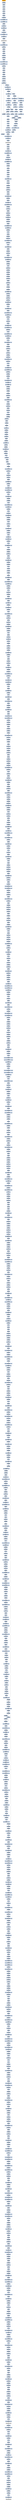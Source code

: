 digraph G {
node[shape=rectangle,style=filled,fillcolor=lightsteelblue,color=lightsteelblue]
bgcolor="transparent"
a0x0060e06dcall_0x0060dfad[label="start\ncall 0x0060dfad",color="lightgrey",fillcolor="orange"];
a0x0060dfadcall_0x0060dfb2[label="0x0060dfad\ncall 0x0060dfb2"];
a0x0060dfb2popl_eax[label="0x0060dfb2\npopl %eax"];
a0x0060dfb3pushl_esi[label="0x0060dfb3\npushl %esi"];
a0x0060dfb4pushl_edi[label="0x0060dfb4\npushl %edi"];
a0x0060dfb5pushl_ecx[label="0x0060dfb5\npushl %ecx"];
a0x0060dfb6pushl_ebx[label="0x0060dfb6\npushl %ebx"];
a0x0060dfb7pushl_eax[label="0x0060dfb7\npushl %eax"];
a0x0060dfb8movl_esp__ebx[label="0x0060dfb8\nmovl (%esp), %ebx"];
a0x0060dfbbsubl_0x60dfb2UINT32_ebx[label="0x0060dfbb\nsubl $0x60dfb2<UINT32>, %ebx"];
a0x0060dfc1movl_0x43edUINT32_eax[label="0x0060dfc1\nmovl $0x43ed<UINT32>, %eax"];
a0x0060dfc6pushl_eax[label="0x0060dfc6\npushl %eax"];
a0x0060dfc7pushl_0x4UINT8[label="0x0060dfc7\npushl $0x4<UINT8>"];
a0x0060dfc9pushl_0x1000UINT32[label="0x0060dfc9\npushl $0x1000<UINT32>"];
a0x0060dfcepushl_eax[label="0x0060dfce\npushl %eax"];
a0x0060dfcfpushl_0x0UINT8[label="0x0060dfcf\npushl $0x0<UINT8>"];
a0x0060dfd1movl_0x55f0c4UINT32_eax[label="0x0060dfd1\nmovl $0x55f0c4<UINT32>, %eax"];
a0x0060dfd6movl_eaxebx__eax[label="0x0060dfd6\nmovl (%eax,%ebx), %eax"];
a0x0060dfd9call_eax[label="0x0060dfd9\ncall %eax"];
VirtualAlloc_kernel32_dll[label="VirtualAlloc@kernel32.dll",color="lightgrey",fillcolor="lightgrey"];
a0x0060dfdbpopl_ecx[label="0x0060dfdb\npopl %ecx"];
a0x0060dfdcmovl_0x608f79UINT32_edx[label="0x0060dfdc\nmovl $0x608f79<UINT32>, %edx"];
a0x0060dfe1addl_ebx_edx[label="0x0060dfe1\naddl %ebx, %edx"];
a0x0060dfe3pushl_edx[label="0x0060dfe3\npushl %edx"];
a0x0060dfe4pushl_ebx[label="0x0060dfe4\npushl %ebx"];
a0x0060dfe5pushl_eax[label="0x0060dfe5\npushl %eax"];
a0x0060dfe6movl_eax_edi[label="0x0060dfe6\nmovl %eax, %edi"];
a0x0060dfe8movl_edx_esi[label="0x0060dfe8\nmovl %edx, %esi"];
a0x0060dfeacld_[label="0x0060dfea\ncld "];
a0x0060dfebrepz_movsb_ds_esi__es_edi_[label="0x0060dfeb\nrepz movsb %ds:(%esi), %es:(%edi)"];
a0x0060dfedmovl_0x608f05UINT32_ecx[label="0x0060dfed\nmovl $0x608f05<UINT32>, %ecx"];
a0x0060dff2addl_ebx_ecx[label="0x0060dff2\naddl %ebx, %ecx"];
a0x0060dff4call_ecx[label="0x0060dff4\ncall %ecx"];
a0x00608f05pushl_esi[label="0x00608f05\npushl %esi"];
a0x00608f06pushl_edi[label="0x00608f06\npushl %edi"];
a0x00608f07pushl_ebx[label="0x00608f07\npushl %ebx"];
a0x00608f08xorl_ebx_ebx[label="0x00608f08\nxorl %ebx, %ebx"];
a0x00608f0amovl_eax_esi[label="0x00608f0a\nmovl %eax, %esi"];
a0x00608f0cmovl_edx_edi[label="0x00608f0c\nmovl %edx, %edi"];
a0x00608f0emovzbl_esi__eax[label="0x00608f0e\nmovzbl (%esi), %eax"];
a0x00608f11movl_eax_edx[label="0x00608f11\nmovl %eax, %edx"];
a0x00608f13andl_0x1fUINT8_eax[label="0x00608f13\nandl $0x1f<UINT8>, %eax"];
a0x00608f16shrl_0x5UINT8_edx[label="0x00608f16\nshrl $0x5<UINT8>, %edx"];
a0x00608f19je_0x00608f48[label="0x00608f19\nje 0x00608f48"];
a0x00608f48shll_0x4UINT8_ebx[label="0x00608f48\nshll $0x4<UINT8>, %ebx"];
a0x00608f4bincl_esi[label="0x00608f4b\nincl %esi"];
a0x00608f4cmovl_eax_ecx[label="0x00608f4c\nmovl %eax, %ecx"];
a0x00608f4eandl_0xfUINT8_ecx[label="0x00608f4e\nandl $0xf<UINT8>, %ecx"];
a0x00608f51addl_ecx_ebx[label="0x00608f51\naddl %ecx, %ebx"];
a0x00608f53shrl_0x5UINT8_eax[label="0x00608f53\nshrl $0x5<UINT8>, %eax"];
a0x00608f56jae_0x00608f5f[label="0x00608f56\njae 0x00608f5f"];
a0x00608f5ftestl_ebx_ebx[label="0x00608f5f\ntestl %ebx, %ebx"];
a0x00608f61je_0x00608f71[label="0x00608f61\nje 0x00608f71"];
a0x00608f63jmp_0x00608f0e[label="0x00608f63\njmp 0x00608f0e"];
a0x00608f58incl_ebx[label="0x00608f58\nincl %ebx"];
a0x00608f59movl_esi_edx[label="0x00608f59\nmovl %esi, %edx"];
a0x00608f5baddl_ebx_esi[label="0x00608f5b\naddl %ebx, %esi"];
a0x00608f5djmp_0x00608f65[label="0x00608f5d\njmp 0x00608f65"];
a0x00608f65pushl_esi[label="0x00608f65\npushl %esi"];
a0x00608f66movl_edx_esi[label="0x00608f66\nmovl %edx, %esi"];
a0x00608f68movl_ebx_ecx[label="0x00608f68\nmovl %ebx, %ecx"];
a0x00608f6arepz_movsb_ds_esi__es_edi_[label="0x00608f6a\nrepz movsb %ds:(%esi), %es:(%edi)"];
a0x00608f6cxorl_ebx_ebx[label="0x00608f6c\nxorl %ebx, %ebx"];
a0x00608f6epopl_esi[label="0x00608f6e\npopl %esi"];
a0x00608f6fjmp_0x00608f0e[label="0x00608f6f\njmp 0x00608f0e"];
a0x00608f1bdecl_edx[label="0x00608f1b\ndecl %edx"];
a0x00608f1cje_0x00608f33[label="0x00608f1c\nje 0x00608f33"];
a0x00608f1eleal_0x2ebxedx__ebx[label="0x00608f1e\nleal 0x2(%ebx,%edx), %ebx"];
a0x00608f22incl_esi[label="0x00608f22\nincl %esi"];
a0x00608f23shll_0x8UINT8_eax[label="0x00608f23\nshll $0x8<UINT8>, %eax"];
a0x00608f26movl_edi_edx[label="0x00608f26\nmovl %edi, %edx"];
a0x00608f28movzbl_esi__ecx[label="0x00608f28\nmovzbl (%esi), %ecx"];
a0x00608f2bincl_esi[label="0x00608f2b\nincl %esi"];
a0x00608f2csubl_ecx_edx[label="0x00608f2c\nsubl %ecx, %edx"];
a0x00608f2edecl_edx[label="0x00608f2e\ndecl %edx"];
a0x00608f2fsubl_eax_edx[label="0x00608f2f\nsubl %eax, %edx"];
a0x00608f31jmp_0x00608f65[label="0x00608f31\njmp 0x00608f65"];
a0x00608f33shll_0x5UINT8_ebx[label="0x00608f33\nshll $0x5<UINT8>, %ebx"];
a0x00608f36leal_0x4ebxeax__ebx[label="0x00608f36\nleal 0x4(%ebx,%eax), %ebx"];
a0x00608f3aincl_esi[label="0x00608f3a\nincl %esi"];
a0x00608f3bmovl_edi_edx[label="0x00608f3b\nmovl %edi, %edx"];
a0x00608f3dmovzwl_esi__ecx[label="0x00608f3d\nmovzwl (%esi), %ecx"];
a0x00608f40subl_ecx_edx[label="0x00608f40\nsubl %ecx, %edx"];
a0x00608f42decl_edx[label="0x00608f42\ndecl %edx"];
a0x00608f43addl_0x2UINT8_esi[label="0x00608f43\naddl $0x2<UINT8>, %esi"];
a0x00608f46jmp_0x00608f65[label="0x00608f46\njmp 0x00608f65"];
a0x00608f71movl_esi_eax[label="0x00608f71\nmovl %esi, %eax"];
a0x00608f73popl_ebx[label="0x00608f73\npopl %ebx"];
a0x00608f74popl_edi[label="0x00608f74\npopl %edi"];
a0x00608f75popl_esi[label="0x00608f75\npopl %esi"];
a0x00608f76ret[label="0x00608f76\nret"];
a0x0060dff6popl_eax[label="0x0060dff6\npopl %eax"];
a0x0060dff7movl_esp__ebx[label="0x0060dff7\nmovl (%esp), %ebx"];
a0x0060dffapushl_0x8000UINT32[label="0x0060dffa\npushl $0x8000<UINT32>"];
a0x0060dfffpushl_0x0UINT8[label="0x0060dfff\npushl $0x0<UINT8>"];
a0x0060e001pushl_eax[label="0x0060e001\npushl %eax"];
a0x0060e002movl_0x55f0c8UINT32_eax[label="0x0060e002\nmovl $0x55f0c8<UINT32>, %eax"];
a0x0060e007movl_eaxebx__eax[label="0x0060e007\nmovl (%eax,%ebx), %eax"];
a0x0060e00acall_eax[label="0x0060e00a\ncall %eax"];
VirtualFree_kernel32_dll[label="VirtualFree@kernel32.dll",color="lightgrey",fillcolor="lightgrey"];
a0x0060e00cpopl_ecx[label="0x0060e00c\npopl %ecx"];
a0x0060e00dpopl_eax[label="0x0060e00d\npopl %eax"];
a0x0060e00epopl_ebx[label="0x0060e00e\npopl %ebx"];
a0x0060e00fsubl_0x5UINT8_ebx[label="0x0060e00f\nsubl $0x5<UINT8>, %ebx"];
a0x0060e012movb_0xffffffb8UINT8_ebx_[label="0x0060e012\nmovb $0xffffffb8<UINT8>, (%ebx)"];
a0x0060e015incl_ebx[label="0x0060e015\nincl %ebx"];
a0x0060e016movl_eax_ebx_[label="0x0060e016\nmovl %eax, (%ebx)"];
a0x0060e018addl_0x4UINT8_ebx[label="0x0060e018\naddl $0x4<UINT8>, %ebx"];
a0x0060e01bmovb_0xffffffc3UINT8_ebx_[label="0x0060e01b\nmovb $0xffffffc3<UINT8>, (%ebx)"];
a0x0060e01eorl_ecx_ecx[label="0x0060e01e\norl %ecx, %ecx"];
a0x0060e020je_0x0060e068[label="0x0060e020\nje 0x0060e068"];
a0x0060e068popl_ebx[label="0x0060e068\npopl %ebx"];
a0x0060e069popl_ecx[label="0x0060e069\npopl %ecx"];
a0x0060e06apopl_edi[label="0x0060e06a\npopl %edi"];
a0x0060e06bpopl_esi[label="0x0060e06b\npopl %esi"];
a0x0060e06cret[label="0x0060e06c\nret"];
a0x0060e072addl_0x4cacUINT32_eax[label="0x0060e072\naddl $0x4cac<UINT32>, %eax"];
a0x0060e077jmp_eax[label="0x0060e077\njmp %eax"];
a0x0060dc25js_0x0060a010[label="0x0060dc25\njs 0x0060a010"];
a0x0060dc2bjmp_0x0060c46a[label="0x0060dc2b\njmp 0x0060c46a"];
a0x0060c46acall_0x00609109[label="0x0060c46a\ncall 0x00609109"];
a0x00609109xchgl_eax_esp_[label="0x00609109\nxchgl %eax, (%esp)"];
a0x0060910cpopl_eax[label="0x0060910c\npopl %eax"];
a0x0060910dpushl_eax[label="0x0060910d\npushl %eax"];
a0x0060910epushl_0x72edbc2eUINT32[label="0x0060910e\npushl $0x72edbc2e<UINT32>"];
a0x00609113jmp_0x0060ce15[label="0x00609113\njmp 0x0060ce15"];
a0x0060ce15popl_eax[label="0x0060ce15\npopl %eax"];
a0x0060ce16roll_0x12UINT8_eax[label="0x0060ce16\nroll $0x12<UINT8>, %eax"];
a0x0060ce19addl_0xfa6dbbcUINT32_eax[label="0x0060ce19\naddl $0xfa6dbbc<UINT32>, %eax"];
a0x0060ce1fcall_0x00609c98[label="0x0060ce1f\ncall 0x00609c98"];
a0x00609c98movl_eax_esp_[label="0x00609c98\nmovl %eax, (%esp)"];
a0x00609c9bpopl_eax[label="0x00609c9b\npopl %eax"];
a0x00609c9cxchgl_eax_esp_[label="0x00609c9c\nxchgl %eax, (%esp)"];
a0x00609c9fjmp_0x00609049[label="0x00609c9f\njmp 0x00609049"];
a0x00609049leal_0x00609049_eax[label="0x00609049\nleal 0x00609049, %eax"];
a0x0060904fcall_0x0060b735[label="0x0060904f\ncall 0x0060b735"];
a0x0060b735movl_edi_esp_[label="0x0060b735\nmovl %edi, (%esp)"];
a0x0060b738popl_edi[label="0x0060b738\npopl %edi"];
a0x0060b739movb_0xffffffc3UINT8_eax_[label="0x0060b739\nmovb $0xffffffc3<UINT8>, (%eax)"];
a0x0060b73cpushl_0x609558UINT32[label="0x0060b73c\npushl $0x609558<UINT32>"];
a0x0060b741jmp_0x00609556[label="0x0060b741\njmp 0x00609556"];
a0x00609556ret[label="0x00609556\nret"];
a0x00609558pushl_edx[label="0x00609558\npushl %edx"];
a0x00609559call_0x0060c071[label="0x00609559\ncall 0x0060c071"];
a0x0060c071xchgl_edx_esp_[label="0x0060c071\nxchgl %edx, (%esp)"];
a0x0060c074movl_0x60a1daUINT32_edx[label="0x0060c074\nmovl $0x60a1da<UINT32>, %edx"];
a0x0060c079xchgl_edx_esp_[label="0x0060c079\nxchgl %edx, (%esp)"];
a0x0060c07cret[label="0x0060c07c\nret"];
a0x0060a1dapushl_0x779a8919UINT32[label="0x0060a1da\npushl $0x779a8919<UINT32>"];
a0x0060a1dfpopl_edx[label="0x0060a1df\npopl %edx"];
a0x0060a1e0call_0x00609c13[label="0x0060a1e0\ncall 0x00609c13"];
a0x00609c13movl_esi_esp_[label="0x00609c13\nmovl %esi, (%esp)"];
a0x00609c16popl_esi[label="0x00609c16\npopl %esi"];
a0x00609c17addl_0x88c6196fUINT32_edx[label="0x00609c17\naddl $0x88c6196f<UINT32>, %edx"];
a0x00609c1dpushl_0x60cd33UINT32[label="0x00609c1d\npushl $0x60cd33<UINT32>"];
a0x00609c22jmp_0x0060976c[label="0x00609c22\njmp 0x0060976c"];
a0x0060976cjmp_0x0060969f[label="0x0060976c\njmp 0x0060969f"];
a0x0060969fret[label="0x0060969f\nret"];
a0x0060cd33xchgl_edx_esp_[label="0x0060cd33\nxchgl %edx, (%esp)"];
a0x0060cd36jmp_0x0060cded[label="0x0060cd36\njmp 0x0060cded"];
a0x0060cdedjmp_0x0060a66c[label="0x0060cded\njmp 0x0060a66c"];
a0x0060a66ccall_0x0060b3f1[label="0x0060a66c\ncall 0x0060b3f1"];
a0x0060b3f1call_0x0060983a[label="0x0060b3f1\ncall 0x0060983a"];
a0x0060983amovl_edi_esp_[label="0x0060983a\nmovl %edi, (%esp)"];
a0x0060983dpopl_edi[label="0x0060983d\npopl %edi"];
a0x0060983exchgl_eax_esp_[label="0x0060983e\nxchgl %eax, (%esp)"];
a0x00609841popl_eax[label="0x00609841\npopl %eax"];
a0x00609842jae_0x0060aa3b[label="0x00609842\njae 0x0060aa3b"];
a0x00609848jmp_0x0060b2c7[label="0x00609848\njmp 0x0060b2c7"];
a0x0060b2c7pushl_0xea87cd59UINT32[label="0x0060b2c7\npushl $0xea87cd59<UINT32>"];
a0x0060b2ccmovl_esi_esp_[label="0x0060b2cc\nmovl %esi, (%esp)"];
a0x0060b2cfcall_0x0060a039[label="0x0060b2cf\ncall 0x0060a039"];
a0x0060a039xchgl_ecx_esp_[label="0x0060a039\nxchgl %ecx, (%esp)"];
a0x0060a03cmovl_esp__ecx[label="0x0060a03c\nmovl (%esp), %ecx"];
a0x0060a03fpushl_0x60cc16UINT32[label="0x0060a03f\npushl $0x60cc16<UINT32>"];
a0x0060a044jmp_0x0060cc14[label="0x0060a044\njmp 0x0060cc14"];
a0x0060cc14ret[label="0x0060cc14\nret"];
a0x0060cc16pushl_0x94b5928fUINT32[label="0x0060cc16\npushl $0x94b5928f<UINT32>"];
a0x0060cc1bpopl_esi[label="0x0060cc1b\npopl %esi"];
a0x0060cc1caddl_0x6bab2295UINT32_esi[label="0x0060cc1c\naddl $0x6bab2295<UINT32>, %esi"];
a0x0060cc22pushl_0x60b475UINT32[label="0x0060cc22\npushl $0x60b475<UINT32>"];
a0x0060cc27jmp_0x0060aea3[label="0x0060cc27\njmp 0x0060aea3"];
a0x0060aea3ret[label="0x0060aea3\nret"];
a0x0060b475movl_esi__esi[label="0x0060b475\nmovl (%esi), %esi"];
a0x0060b477pushfl_[label="0x0060b477\npushfl "];
a0x0060b478pushl_0xc25c8671UINT32[label="0x0060b478\npushl $0xc25c8671<UINT32>"];
a0x0060b47dmovl_0x60a854UINT32_ecx[label="0x0060b47d\nmovl $0x60a854<UINT32>, %ecx"];
a0x0060b482xchgl_ecx_esp_[label="0x0060b482\nxchgl %ecx, (%esp)"];
a0x0060b485ret[label="0x0060b485\nret"];
a0x0060a854xorl_0x8e66039cUINT32_ecx[label="0x0060a854\nxorl $0x8e66039c<UINT32>, %ecx"];
a0x0060a85apushl_0x60d980UINT32[label="0x0060a85a\npushl $0x60d980<UINT32>"];
a0x0060a85fjmp_0x0060d1a5[label="0x0060a85f\njmp 0x0060d1a5"];
a0x0060d1a5ret[label="0x0060d1a5\nret"];
a0x0060d980addl_0xb4262f3bUINT32_ecx[label="0x0060d980\naddl $0xb4262f3b<UINT32>, %ecx"];
a0x0060d986popfl_[label="0x0060d986\npopfl "];
a0x0060d987call_0x0060c05a[label="0x0060d987\ncall 0x0060c05a"];
a0x0060c05axchgl_edx_esp_[label="0x0060c05a\nxchgl %edx, (%esp)"];
a0x0060c05dpopl_edx[label="0x0060c05d\npopl %edx"];
a0x0060c05emovl_ecx__ecx[label="0x0060c05e\nmovl (%ecx), %ecx"];
a0x0060c060call_0x0060d56d[label="0x0060c060\ncall 0x0060d56d"];
a0x0060d56dxchgl_eax_esp_[label="0x0060d56d\nxchgl %eax, (%esp)"];
a0x0060d570movl_0x60d57aUINT32_eax[label="0x0060d570\nmovl $0x60d57a<UINT32>, %eax"];
a0x0060d575xchgl_eax_esp_[label="0x0060d575\nxchgl %eax, (%esp)"];
a0x0060d578ret[label="0x0060d578\nret"];
a0x0060d57apushfl_[label="0x0060d57a\npushfl "];
a0x0060d57bpushl_0x98c881d8UINT32[label="0x0060d57b\npushl $0x98c881d8<UINT32>"];
a0x0060d580movl_0x60a801UINT32_edx[label="0x0060d580\nmovl $0x60a801<UINT32>, %edx"];
a0x0060d585xchgl_edx_esp_[label="0x0060d585\nxchgl %edx, (%esp)"];
a0x0060d588jmp_0x0060bfbd[label="0x0060d588\njmp 0x0060bfbd"];
a0x0060bfbdjmp_0x0060a7f3[label="0x0060bfbd\njmp 0x0060a7f3"];
a0x0060a7f3ret[label="0x0060a7f3\nret"];
a0x0060a801orl_0xf34deb97UINT32_edx[label="0x0060a801\norl $0xf34deb97<UINT32>, %edx"];
a0x0060a807roll_0x16UINT8_edx[label="0x0060a807\nroll $0x16<UINT8>, %edx"];
a0x0060a80atestl_0x4UINT32_edx[label="0x0060a80a\ntestl $0x4<UINT32>, %edx"];
a0x0060a810jmp_0x0060c68d[label="0x0060a810\njmp 0x0060c68d"];
a0x0060c68djmp_0x0060ab35[label="0x0060c68d\njmp 0x0060ab35"];
a0x0060ab35je_0x0060dbb2[label="0x0060ab35\nje 0x0060dbb2"];
a0x0060dbb2call_0x0060b843[label="0x0060dbb2\ncall 0x0060b843"];
a0x0060b843xchgl_eax_esp_[label="0x0060b843\nxchgl %eax, (%esp)"];
a0x0060b846popl_eax[label="0x0060b846\npopl %eax"];
a0x0060b847xorl_0x60c0782UINT32_edx[label="0x0060b847\nxorl $0x60c0782<UINT32>, %edx"];
a0x0060b84dpopfl_[label="0x0060b84d\npopfl "];
a0x0060b84ecall_0x0060aa2f[label="0x0060b84e\ncall 0x0060aa2f"];
a0x0060aa2fxchgl_ebx_esp_[label="0x0060aa2f\nxchgl %ebx, (%esp)"];
a0x0060aa32popl_ebx[label="0x0060aa32\npopl %ebx"];
a0x0060aa33xorl_eax_eax[label="0x0060aa33\nxorl %eax, %eax"];
a0x0060aa35cld_[label="0x0060aa35\ncld "];
a0x0060aa36jmp_0x0060c6d0[label="0x0060aa36\njmp 0x0060c6d0"];
a0x0060c6d0call_0x0060a79d[label="0x0060c6d0\ncall 0x0060a79d"];
a0x0060a79dxchgl_esi_esp_[label="0x0060a79d\nxchgl %esi, (%esp)"];
a0x0060a7a0popl_esi[label="0x0060a7a0\npopl %esi"];
a0x0060a7a1jno_0x0060a05b[label="0x0060a7a1\njno 0x0060a05b"];
a0x0060a05bjo_0x0060b8cc[label="0x0060a05b\njo 0x0060b8cc"];
a0x0060a061lodsb_ds_esi__al[label="0x0060a061\nlodsb %ds:(%esi), %al"];
a0x0060a062jmp_0x0060b143[label="0x0060a062\njmp 0x0060b143"];
a0x0060b143jmp_0x0060c5cf[label="0x0060b143\njmp 0x0060c5cf"];
a0x0060c5cfcall_0x0060b65a[label="0x0060c5cf\ncall 0x0060b65a"];
a0x0060b65amovl_edx_esp_[label="0x0060b65a\nmovl %edx, (%esp)"];
a0x0060b65dpopl_edx[label="0x0060b65d\npopl %edx"];
a0x0060b65eaddl_eax_edx[label="0x0060b65e\naddl %eax, %edx"];
a0x0060b660roll_0x3UINT8_edx[label="0x0060b660\nroll $0x3<UINT8>, %edx"];
a0x0060b663xorl_eax_edx[label="0x0060b663\nxorl %eax, %edx"];
a0x0060b665call_0x0060c0f9[label="0x0060b665\ncall 0x0060c0f9"];
a0x0060c0f9pushl_0x60dcc8UINT32[label="0x0060c0f9\npushl $0x60dcc8<UINT32>"];
a0x0060c0fejmp_0x0060da13[label="0x0060c0fe\njmp 0x0060da13"];
a0x0060da13jmp_0x0060c822[label="0x0060da13\njmp 0x0060c822"];
a0x0060c822ret[label="0x0060c822\nret"];
a0x0060dcc8movl_eax_esp_[label="0x0060dcc8\nmovl %eax, (%esp)"];
a0x0060dccbpopl_eax[label="0x0060dccb\npopl %eax"];
a0x0060dcccdecl_ecx[label="0x0060dccc\ndecl %ecx"];
a0x0060dccdjne_0x0060c6d0[label="0x0060dccd\njne 0x0060c6d0"];
a0x0060dcd3je_0x0060ccfe[label="0x0060dcd3\nje 0x0060ccfe"];
a0x0060ccfemovl_0x60cd0eUINT32_ecx[label="0x0060ccfe\nmovl $0x60cd0e<UINT32>, %ecx"];
a0x0060cd03xchgl_ecx_esp_[label="0x0060cd03\nxchgl %ecx, (%esp)"];
a0x0060cd06ret[label="0x0060cd06\nret"];
a0x0060cd0exchgl_edx_esp_[label="0x0060cd0e\nxchgl %edx, (%esp)"];
a0x0060cd11movl_edx_esi[label="0x0060cd11\nmovl %edx, %esi"];
a0x0060cd13popl_edx[label="0x0060cd13\npopl %edx"];
a0x0060cd14pushl_0x6091f0UINT32[label="0x0060cd14\npushl $0x6091f0<UINT32>"];
a0x0060cd19jmp_0x0060d06f[label="0x0060cd19\njmp 0x0060d06f"];
a0x0060d06fret[label="0x0060d06f\nret"];
a0x006091f0pushl_0x5958ec63UINT32[label="0x006091f0\npushl $0x5958ec63<UINT32>"];
a0x006091f5movl_0x6091feUINT32_eax[label="0x006091f5\nmovl $0x6091fe<UINT32>, %eax"];
a0x006091faxchgl_eax_esp_[label="0x006091fa\nxchgl %eax, (%esp)"];
a0x006091fdret[label="0x006091fd\nret"];
a0x006091fepushl_0x60d25aUINT32[label="0x006091fe\npushl $0x60d25a<UINT32>"];
a0x00609203jmp_0x0060b6ff[label="0x00609203\njmp 0x0060b6ff"];
a0x0060b6ffjmp_0x00609cb8[label="0x0060b6ff\njmp 0x00609cb8"];
a0x00609cb8ret[label="0x00609cb8\nret"];
a0x0060d25aaddl_0xa707c8c9UINT32_eax[label="0x0060d25a\naddl $0xa707c8c9<UINT32>, %eax"];
a0x0060d260pushl_0x60aa6dUINT32[label="0x0060d260\npushl $0x60aa6d<UINT32>"];
a0x0060d265jmp_0x00609520[label="0x0060d265\njmp 0x00609520"];
a0x00609520ret[label="0x00609520\nret"];
a0x0060aa6dmovl_eax__eax[label="0x0060aa6d\nmovl (%eax), %eax"];
a0x0060aa6fpushl_0x60ccc5UINT32[label="0x0060aa6f\npushl $0x60ccc5<UINT32>"];
a0x0060aa74jmp_0x00609fd8[label="0x0060aa74\njmp 0x00609fd8"];
a0x00609fd8jmp_0x0060945d[label="0x00609fd8\njmp 0x0060945d"];
a0x0060945dret[label="0x0060945d\nret"];
a0x0060ccc5subl_edx_eax[label="0x0060ccc5\nsubl %edx, %eax"];
a0x0060ccc7je_0x0060acf7[label="0x0060ccc7\nje 0x0060acf7"];
a0x0060acf7pushl_0x60ce7cUINT32[label="0x0060acf7\npushl $0x60ce7c<UINT32>"];
a0x0060acfcjmp_0x0060d784[label="0x0060acfc\njmp 0x0060d784"];
a0x0060d784jmp_0x0060dcc5[label="0x0060d784\njmp 0x0060dcc5"];
a0x0060dcc5ret[label="0x0060dcc5\nret"];
a0x0060ce7cleal_0x0060a66c_eax[label="0x0060ce7c\nleal 0x0060a66c, %eax"];
a0x0060ce82pushl_0x60b2acUINT32[label="0x0060ce82\npushl $0x60b2ac<UINT32>"];
a0x0060ce87jmp_0x0060d232[label="0x0060ce87\njmp 0x0060d232"];
a0x0060d232ret[label="0x0060d232\nret"];
a0x0060b2acmovb_0xffffffc3UINT8_eax_[label="0x0060b2ac\nmovb $0xffffffc3<UINT8>, (%eax)"];
a0x0060b2afret[label="0x0060b2af\nret"];
a0x0060a288call_0x006091b7[label="0x0060a288\ncall 0x006091b7"];
a0x006091b7call_0x0060b8e1[label="0x006091b7\ncall 0x0060b8e1"];
a0x0060b8e1xchgl_ecx_esp_[label="0x0060b8e1\nxchgl %ecx, (%esp)"];
a0x0060b8e4popl_ecx[label="0x0060b8e4\npopl %ecx"];
a0x0060b8e5movw_cs_ax[label="0x0060b8e5\nmovw %cs, %ax"];
a0x0060b8e7pushl_0x60b98dUINT32[label="0x0060b8e7\npushl $0x60b98d<UINT32>"];
a0x0060b8ecjmp_0x0060dc34[label="0x0060b8ec\njmp 0x0060dc34"];
a0x0060dc34jmp_0x00609227[label="0x0060dc34\njmp 0x00609227"];
a0x00609227ret[label="0x00609227\nret"];
a0x0060b98dxorb_al_al[label="0x0060b98d\nxorb %al, %al"];
a0x0060b98forl_eax_eax[label="0x0060b98f\norl %eax, %eax"];
a0x0060b991je_0x00609ed0[label="0x0060b991\nje 0x00609ed0"];
a0x0060b997pushl_edx[label="0x0060b997\npushl %edx"];
a0x0060b998pushl_0xc5d98554UINT32[label="0x0060b998\npushl $0xc5d98554<UINT32>"];
a0x0060b99dpopl_edx[label="0x0060b99d\npopl %edx"];
a0x0060b99eaddl_0x3a873757UINT32_edx[label="0x0060b99e\naddl $0x3a873757<UINT32>, %edx"];
a0x0060b9a4pushl_0x609c73UINT32[label="0x0060b9a4\npushl $0x609c73<UINT32>"];
a0x0060b9a9jmp_0x0060a356[label="0x0060b9a9\njmp 0x0060a356"];
a0x0060a356jmp_0x0060b128[label="0x0060a356\njmp 0x0060b128"];
a0x0060b128ret[label="0x0060b128\nret"];
a0x00609c73xchgl_edx_esp_[label="0x00609c73\nxchgl %edx, (%esp)"];
a0x00609c76jmp_0x0060bcba[label="0x00609c76\njmp 0x0060bcba"];
a0x0060bcbapushl_ecx[label="0x0060bcba\npushl %ecx"];
a0x0060bcbbpushl_0xc5ca391aUINT32[label="0x0060bcbb\npushl $0xc5ca391a<UINT32>"];
a0x0060bcc0popl_ecx[label="0x0060bcc0\npopl %ecx"];
a0x0060bcc1roll_0x1eUINT8_ecx[label="0x0060bcc1\nroll $0x1e<UINT8>, %ecx"];
a0x0060bcc4jae_0x0060a15d[label="0x0060bcc4\njae 0x0060a15d"];
a0x0060a15dpushl_0x60ca8fUINT32[label="0x0060a15d\npushl $0x60ca8f<UINT32>"];
a0x0060a162jmp_0x0060ca8c[label="0x0060a162\njmp 0x0060ca8c"];
a0x0060ca8cret[label="0x0060ca8c\nret"];
a0x0060ca8faddl_0x4eee1af4UINT32_ecx[label="0x0060ca8f\naddl $0x4eee1af4<UINT32>, %ecx"];
a0x0060ca95call_0x00609623[label="0x0060ca95\ncall 0x00609623"];
a0x00609623xchgl_edx_esp_[label="0x00609623\nxchgl %edx, (%esp)"];
a0x00609626popl_edx[label="0x00609626\npopl %edx"];
a0x00609627xchgl_ecx_esp_[label="0x00609627\nxchgl %ecx, (%esp)"];
a0x0060962ajmp_0x0060d05d[label="0x0060962a\njmp 0x0060d05d"];
a0x0060d05dpushl_0x60c922UINT32[label="0x0060d05d\npushl $0x60c922<UINT32>"];
a0x0060d062jmp_0x0060d080[label="0x0060d062\njmp 0x0060d080"];
a0x0060d080jmp_0x0060d11c[label="0x0060d080\njmp 0x0060d11c"];
a0x0060d11cret[label="0x0060d11c\nret"];
a0x0060c922pushl_fs_0[label="0x0060c922\npushl %fs:0"];
a0x0060c929movl_esp_fs_0[label="0x0060c929\nmovl %esp, %fs:0"];
a0x0060c930movl_fs_0x20_eax[label="0x0060c930\nmovl %fs:0x20, %eax"];
a0x0060c937orl_eax_eax[label="0x0060c937\norl %eax, %eax"];
a0x0060c939je_0x0060b4e2[label="0x0060c939\nje 0x0060b4e2"];
a0x0060c93fjmp_0x0060c6ec[label="0x0060c93f\njmp 0x0060c6ec"];
a0x0060c6ecjmp_0x0060be16[label="0x0060c6ec\njmp 0x0060be16"];
a0x0060be16jne_0x0060b41f[label="0x0060be16\njne 0x0060b41f"];
a0x0060b41fpushl_0x60bf45UINT32[label="0x0060b41f\npushl $0x60bf45<UINT32>"];
a0x0060b424jmp_0x0060a645[label="0x0060b424\njmp 0x0060a645"];
a0x0060a645ret[label="0x0060a645\nret"];
a0x0060bf45popl_fs_0[label="0x0060bf45\npopl %fs:0"];
a0x0060bf4ccall_0x0060a942[label="0x0060bf4c\ncall 0x0060a942"];
a0x0060a942movl_edi_esp_[label="0x0060a942\nmovl %edi, (%esp)"];
a0x0060a945popl_edi[label="0x0060a945\npopl %edi"];
a0x0060a946addl_0x4UINT8_esp[label="0x0060a946\naddl $0x4<UINT8>, %esp"];
a0x0060a949call_0x0060aec5[label="0x0060a949\ncall 0x0060aec5"];
a0x0060aec5movl_eax_esp_[label="0x0060aec5\nmovl %eax, (%esp)"];
a0x0060aec8movl_0x60aed1UINT32_eax[label="0x0060aec8\nmovl $0x60aed1<UINT32>, %eax"];
a0x0060aecdxchgl_eax_esp_[label="0x0060aecd\nxchgl %eax, (%esp)"];
a0x0060aed0ret[label="0x0060aed0\nret"];
a0x0060aed1movl_0x51UINT32_eax[label="0x0060aed1\nmovl $0x51<UINT32>, %eax"];
a0x0060aed6pushl_0x6095c2UINT32[label="0x0060aed6\npushl $0x6095c2<UINT32>"];
a0x0060aedbjmp_0x0060db1e[label="0x0060aedb\njmp 0x0060db1e"];
a0x0060db1eret[label="0x0060db1e\nret"];
a0x006095c2pushl_edi[label="0x006095c2\npushl %edi"];
a0x006095c3pushl_0x60bd53UINT32[label="0x006095c3\npushl $0x60bd53<UINT32>"];
a0x006095c8jmp_0x0060b2fe[label="0x006095c8\njmp 0x0060b2fe"];
a0x0060b2feret[label="0x0060b2fe\nret"];
a0x0060bd53pushl_0x7c39da97UINT32[label="0x0060bd53\npushl $0x7c39da97<UINT32>"];
a0x0060bd58popl_edi[label="0x0060bd58\npopl %edi"];
a0x0060bd59orl_0x757770a3UINT32_edi[label="0x0060bd59\norl $0x757770a3<UINT32>, %edi"];
a0x0060bd5fpushl_esi[label="0x0060bd5f\npushl %esi"];
a0x0060bd60jmp_0x006092ea[label="0x0060bd60\njmp 0x006092ea"];
a0x006092eajmp_0x0060d4ea[label="0x006092ea\njmp 0x0060d4ea"];
a0x0060d4eapushl_0x1f7f7db1UINT32[label="0x0060d4ea\npushl $0x1f7f7db1<UINT32>"];
a0x0060d4efpopl_esi[label="0x0060d4ef\npopl %esi"];
a0x0060d4f0roll_esi[label="0x0060d4f0\nroll %esi"];
a0x0060d4f2orl_0x3968e67UINT32_esi[label="0x0060d4f2\norl $0x3968e67<UINT32>, %esi"];
a0x0060d4f8addl_0xc00100d9UINT32_esi[label="0x0060d4f8\naddl $0xc00100d9<UINT32>, %esi"];
a0x0060d4fetestl_edi_esi[label="0x0060d4fe\ntestl %edi, %esi"];
a0x0060d500jmp_0x0060bcad[label="0x0060d500\njmp 0x0060bcad"];
a0x0060bcadjmp_0x0060a749[label="0x0060bcad\njmp 0x0060a749"];
a0x0060a749popl_esi[label="0x0060a749\npopl %esi"];
a0x0060a74ajmp_0x0060c30e[label="0x0060a74a\njmp 0x0060c30e"];
a0x0060c30ejmp_0x0060c411[label="0x0060c30e\njmp 0x0060c411"];
a0x0060c411je_0x0060b4cd[label="0x0060c411\nje 0x0060b4cd"];
a0x0060b4cdaddl_0x82e0ba24UINT32_edi[label="0x0060b4cd\naddl $0x82e0ba24<UINT32>, %edi"];
a0x0060b4d3xchgl_edi_esp_[label="0x0060b4d3\nxchgl %edi, (%esp)"];
a0x0060b4d6jmp_0x0060d9d1[label="0x0060b4d6\njmp 0x0060d9d1"];
a0x0060d9d1jb_0x0060d94b[label="0x0060d9d1\njb 0x0060d94b"];
a0x0060d94bpushfl_[label="0x0060d94b\npushfl "];
a0x0060d94cmovl_ebp_esp_[label="0x0060d94c\nmovl %ebp, (%esp)"];
a0x0060d94fmovl_esp_ebp[label="0x0060d94f\nmovl %esp, %ebp"];
a0x0060d951call_0x0060a73e[label="0x0060d951\ncall 0x0060a73e"];
a0x0060a73emovl_eax_esp_[label="0x0060a73e\nmovl %eax, (%esp)"];
a0x0060a741popl_eax[label="0x0060a741\npopl %eax"];
a0x0060a742pushl_eax[label="0x0060a742\npushl %eax"];
a0x0060a743jmp_0x0060d9ad[label="0x0060a743\njmp 0x0060d9ad"];
a0x0060d9admovl_ecx_esp_[label="0x0060d9ad\nmovl %ecx, (%esp)"];
a0x0060d9b0call_0x0060995d[label="0x0060d9b0\ncall 0x0060995d"];
a0x0060995dmovl_ecx_esp_[label="0x0060995d\nmovl %ecx, (%esp)"];
a0x00609960movl_0x60b4a6UINT32_ecx[label="0x00609960\nmovl $0x60b4a6<UINT32>, %ecx"];
a0x00609965xchgl_ecx_esp_[label="0x00609965\nxchgl %ecx, (%esp)"];
a0x00609968ret[label="0x00609968\nret"];
a0x0060b4a6xchgl_esi_eax[label="0x0060b4a6\nxchgl %esi, %eax"];
a0x0060b4a8pushl_eax[label="0x0060b4a8\npushl %eax"];
a0x0060b4a9xchgl_esi_eax[label="0x0060b4a9\nxchgl %esi, %eax"];
a0x0060b4abpushl_0xe6d39cf9UINT32[label="0x0060b4ab\npushl $0xe6d39cf9<UINT32>"];
a0x0060b4b0jmp_0x00609d5e[label="0x0060b4b0\njmp 0x00609d5e"];
a0x00609d5epopl_esi[label="0x00609d5e\npopl %esi"];
a0x00609d5fcall_0x00608fc6[label="0x00609d5f\ncall 0x00608fc6"];
a0x00608fc6xchgl_edx_esp_[label="0x00608fc6\nxchgl %edx, (%esp)"];
a0x00608fc9popl_edx[label="0x00608fc9\npopl %edx"];
a0x00608fcaaddl_0x6ccaf0e6UINT32_esi[label="0x00608fca\naddl $0x6ccaf0e6<UINT32>, %esi"];
a0x00608fd0addl_ebp_esi[label="0x00608fd0\naddl %ebp, %esi"];
a0x00608fd2jmp_0x0060b2de[label="0x00608fd2\njmp 0x0060b2de"];
a0x0060b2dejmp_0x0060c5ba[label="0x0060b2de\njmp 0x0060c5ba"];
a0x0060c5bacall_0x00609e6d[label="0x0060c5ba\ncall 0x00609e6d"];
a0x00609e6dxchgl_eax_esp_[label="0x00609e6d\nxchgl %eax, (%esp)"];
a0x00609e70pushl_0x6097fbUINT32[label="0x00609e70\npushl $0x6097fb<UINT32>"];
a0x00609e75jmp_0x00609163[label="0x00609e75\njmp 0x00609163"];
a0x00609163jmp_0x0060a923[label="0x00609163\njmp 0x0060a923"];
a0x0060a923ret[label="0x0060a923\nret"];
a0x006097fbxchgl_edx_esp_[label="0x006097fb\nxchgl %edx, (%esp)"];
a0x006097femovl_edx_eax[label="0x006097fe\nmovl %edx, %eax"];
a0x00609800popl_edx[label="0x00609800\npopl %edx"];
a0x00609801pushl_edx[label="0x00609801\npushl %edx"];
a0x00609802jmp_0x0060d64c[label="0x00609802\njmp 0x0060d64c"];
a0x0060d64cjmp_0x006095ce[label="0x0060d64c\njmp 0x006095ce"];
a0x006095cepushl_0x66cbf40aUINT32[label="0x006095ce\npushl $0x66cbf40a<UINT32>"];
a0x006095d3popl_edx[label="0x006095d3\npopl %edx"];
a0x006095d4roll_0x12UINT8_edx[label="0x006095d4\nroll $0x12<UINT8>, %edx"];
a0x006095d7andl_0x9dd25e3dUINT32_edx[label="0x006095d7\nandl $0x9dd25e3d<UINT32>, %edx"];
a0x006095ddjs_0x0060bf5e[label="0x006095dd\njs 0x0060bf5e"];
a0x0060bf5exorl_0x3c616830UINT32_edx[label="0x0060bf5e\nxorl $0x3c616830<UINT32>, %edx"];
a0x0060bf64addl_edx_esi[label="0x0060bf64\naddl %edx, %esi"];
a0x0060bf66popl_edx[label="0x0060bf66\npopl %edx"];
a0x0060bf67pushl_0x60d44eUINT32[label="0x0060bf67\npushl $0x60d44e<UINT32>"];
a0x0060bf6cjmp_0x0060a1cc[label="0x0060bf6c\njmp 0x0060a1cc"];
a0x0060a1ccjmp_0x0060ccb0[label="0x0060a1cc\njmp 0x0060ccb0"];
a0x0060ccb0ret[label="0x0060ccb0\nret"];
a0x0060d44emovl_eax_esi_[label="0x0060d44e\nmovl %eax, (%esi)"];
a0x0060d450popl_esi[label="0x0060d450\npopl %esi"];
a0x0060d451pushl_0x60bce0UINT32[label="0x0060d451\npushl $0x60bce0<UINT32>"];
a0x0060d456jmp_0x0060bcdf[label="0x0060d456\njmp 0x0060bcdf"];
a0x0060bcdfret[label="0x0060bcdf\nret"];
a0x0060bce0pushfl_[label="0x0060bce0\npushfl "];
a0x0060bce1call_0x0060c0df[label="0x0060bce1\ncall 0x0060c0df"];
a0x0060c0dfmovl_edi_esp_[label="0x0060c0df\nmovl %edi, (%esp)"];
a0x0060c0e2xchgl_ebp_esp_[label="0x0060c0e2\nxchgl %ebp, (%esp)"];
a0x0060c0e5movl_ebp_edi[label="0x0060c0e5\nmovl %ebp, %edi"];
a0x0060c0e7popl_ebp[label="0x0060c0e7\npopl %ebp"];
a0x0060c0e8pushl_0x5c9fab7fUINT32[label="0x0060c0e8\npushl $0x5c9fab7f<UINT32>"];
a0x0060c0edxchgl_edi_esp_[label="0x0060c0ed\nxchgl %edi, (%esp)"];
a0x0060c0f0movl_edi_eax[label="0x0060c0f0\nmovl %edi, %eax"];
a0x0060c0f2popl_edi[label="0x0060c0f2\npopl %edi"];
a0x0060c0f3jmp_0x00609726[label="0x0060c0f3\njmp 0x00609726"];
a0x00609726andl_0xf383000UINT32_eax[label="0x00609726\nandl $0xf383000<UINT32>, %eax"];
a0x0060972cxorl_0x1423da6eUINT32_eax[label="0x0060972c\nxorl $0x1423da6e<UINT32>, %eax"];
a0x00609732addl_ebp_eax[label="0x00609732\naddl %ebp, %eax"];
a0x00609734call_0x00609493[label="0x00609734\ncall 0x00609493"];
a0x00609493xchgl_edi_esp_[label="0x00609493\nxchgl %edi, (%esp)"];
a0x00609496popl_edi[label="0x00609496\npopl %edi"];
a0x00609497addl_0xe7c4058eUINT32_eax[label="0x00609497\naddl $0xe7c4058e<UINT32>, %eax"];
a0x0060949dmovl_eax__eax[label="0x0060949d\nmovl (%eax), %eax"];
a0x0060949fpopfl_[label="0x0060949f\npopfl "];
a0x006094a0call_0x0060a90e[label="0x006094a0\ncall 0x0060a90e"];
a0x0060a90exchgl_ebx_esp_[label="0x0060a90e\nxchgl %ebx, (%esp)"];
a0x0060a911xchgl_edi_esp_[label="0x0060a911\nxchgl %edi, (%esp)"];
a0x0060a914movl_edi_ebx[label="0x0060a914\nmovl %edi, %ebx"];
a0x0060a916popl_edi[label="0x0060a916\npopl %edi"];
a0x0060a917jae_0x0060ba24[label="0x0060a917\njae 0x0060ba24"];
a0x0060a91dcall_0x0060d3fe[label="0x0060a91d\ncall 0x0060d3fe"];
a0x0060d3fexchgl_eax_esp_[label="0x0060d3fe\nxchgl %eax, (%esp)"];
a0x0060d401popl_eax[label="0x0060d401\npopl %eax"];
a0x0060d402call_0x0060ac54[label="0x0060d402\ncall 0x0060ac54"];
a0x0060ac54pushl_0x60cd3bUINT32[label="0x0060ac54\npushl $0x60cd3b<UINT32>"];
a0x0060ac59jmp_0x0060938a[label="0x0060ac59\njmp 0x0060938a"];
a0x0060938aret[label="0x0060938a\nret"];
a0x0060cd3bpushl_esi[label="0x0060cd3b\npushl %esi"];
a0x0060cd3cxchgl_esi_ebp[label="0x0060cd3c\nxchgl %esi, %ebp"];
a0x0060cd3emovl_esi_ebp[label="0x0060cd3e\nmovl %esi, %ebp"];
a0x0060cd40xchgl_esi_esp_[label="0x0060cd40\nxchgl %esi, (%esp)"];
a0x0060cd43movl_esp_ebp[label="0x0060cd43\nmovl %esp, %ebp"];
a0x0060cd45addl_0xffffff74UINT32_esp[label="0x0060cd45\naddl $0xffffff74<UINT32>, %esp"];
a0x0060cd4bcall_0x0060afec[label="0x0060cd4b\ncall 0x0060afec"];
a0x0060afecxchgl_eax_esp_[label="0x0060afec\nxchgl %eax, (%esp)"];
a0x0060afefpopl_eax[label="0x0060afef\npopl %eax"];
a0x0060aff0pushl_0x60a2f0UINT32[label="0x0060aff0\npushl $0x60a2f0<UINT32>"];
a0x0060aff5jmp_0x0060a2ee[label="0x0060aff5\njmp 0x0060a2ee"];
a0x0060a2eeret[label="0x0060a2ee\nret"];
a0x0060a2f0xchgl_esi_edx[label="0x0060a2f0\nxchgl %esi, %edx"];
a0x0060a2f2pushl_edx[label="0x0060a2f2\npushl %edx"];
a0x0060a2f3xchgl_esi_edx[label="0x0060a2f3\nxchgl %esi, %edx"];
a0x0060a2f5call_0x00609590[label="0x0060a2f5\ncall 0x00609590"];
a0x00609590xchgl_eax_esp_[label="0x00609590\nxchgl %eax, (%esp)"];
a0x00609593popl_eax[label="0x00609593\npopl %eax"];
a0x00609594pushl_0x47a9a729UINT32[label="0x00609594\npushl $0x47a9a729<UINT32>"];
a0x00609599xchgl_ebx_esp_[label="0x00609599\nxchgl %ebx, (%esp)"];
a0x0060959cjmp_0x0060a220[label="0x0060959c\njmp 0x0060a220"];
a0x0060a220jmp_0x0060db71[label="0x0060a220\njmp 0x0060db71"];
a0x0060db71movl_ebx_esi[label="0x0060db71\nmovl %ebx, %esi"];
a0x0060db73popl_ebx[label="0x0060db73\npopl %ebx"];
a0x0060db74roll_0x15UINT8_esi[label="0x0060db74\nroll $0x15<UINT8>, %esi"];
a0x0060db77addl_0x33beae20UINT32_esi[label="0x0060db77\naddl $0x33beae20<UINT32>, %esi"];
a0x0060db7dxorl_0xe4d6c748UINT32_esi[label="0x0060db7d\nxorl $0xe4d6c748<UINT32>, %esi"];
a0x0060db83pushl_0x60cf4fUINT32[label="0x0060db83\npushl $0x60cf4f<UINT32>"];
a0x0060db88jmp_0x0060a7f4[label="0x0060db88\njmp 0x0060a7f4"];
a0x0060a7f4jmp_0x0060b914[label="0x0060a7f4\njmp 0x0060b914"];
a0x0060b914ret[label="0x0060b914\nret"];
a0x0060cf4faddl_ebp_esi[label="0x0060cf4f\naddl %ebp, %esi"];
a0x0060cf51pushl_eax[label="0x0060cf51\npushl %eax"];
a0x0060cf52pushl_0x11ed7789UINT32[label="0x0060cf52\npushl $0x11ed7789<UINT32>"];
a0x0060cf57popl_eax[label="0x0060cf57\npopl %eax"];
a0x0060cf58andl_0xc47c77b8UINT32_eax[label="0x0060cf58\nandl $0xc47c77b8<UINT32>, %eax"];
a0x0060cf5ejmp_0x0060c38a[label="0x0060cf5e\njmp 0x0060c38a"];
a0x0060c38ajmp_0x006094fe[label="0x0060c38a\njmp 0x006094fe"];
a0x006094feaddl_0xc146e381UINT32_eax[label="0x006094fe\naddl $0xc146e381<UINT32>, %eax"];
a0x00609504xorl_0xc27dc055UINT32_eax[label="0x00609504\nxorl $0xc27dc055<UINT32>, %eax"];
a0x0060950aaddl_eax_esi[label="0x0060950a\naddl %eax, %esi"];
a0x0060950cpopl_eax[label="0x0060950c\npopl %eax"];
a0x0060950djmp_0x0060d4d6[label="0x0060950d\njmp 0x0060d4d6"];
a0x0060d4d6jmp_0x0060b487[label="0x0060d4d6\njmp 0x0060b487"];
a0x0060b487call_0x0060c876[label="0x0060b487\ncall 0x0060c876"];
a0x0060c876movl_ebx_esp_[label="0x0060c876\nmovl %ebx, (%esp)"];
a0x0060c879popl_ebx[label="0x0060c879\npopl %ebx"];
a0x0060c87amovl_eax_esi_[label="0x0060c87a\nmovl %eax, (%esi)"];
a0x0060c87ccall_0x0060b085[label="0x0060c87c\ncall 0x0060b085"];
a0x0060b085xchgl_esi_esp_[label="0x0060b085\nxchgl %esi, (%esp)"];
a0x0060b088popl_esi[label="0x0060b088\npopl %esi"];
a0x0060b089call_0x00609e45[label="0x0060b089\ncall 0x00609e45"];
a0x00609e45xchgl_esi_esp_[label="0x00609e45\nxchgl %esi, (%esp)"];
a0x00609e48popl_esi[label="0x00609e48\npopl %esi"];
a0x00609e49popl_esi[label="0x00609e49\npopl %esi"];
a0x00609e4apushl_0x60af82UINT32[label="0x00609e4a\npushl $0x60af82<UINT32>"];
a0x00609e4fjmp_0x0060cc9c[label="0x00609e4f\njmp 0x0060cc9c"];
a0x0060cc9cjmp_0x0060d95d[label="0x0060cc9c\njmp 0x0060d95d"];
a0x0060d95dret[label="0x0060d95d\nret"];
a0x0060af82movl_0x75626544UINT32__129ebp_[label="0x0060af82\nmovl $0x75626544<UINT32>, -129(%ebp)"];
a0x0060af8cmovl_0x72656767UINT32__125ebp_[label="0x0060af8c\nmovl $0x72656767<UINT32>, -125(%ebp)"];
a0x0060af93pushl_0x609e18UINT32[label="0x0060af93\npushl $0x609e18<UINT32>"];
a0x0060af98jmp_0x0060c5ca[label="0x0060af98\njmp 0x0060c5ca"];
a0x0060c5cajmp_0x00609924[label="0x0060c5ca\njmp 0x00609924"];
a0x00609924ret[label="0x00609924\nret"];
a0x00609e18movl_0x74656420UINT32__121ebp_[label="0x00609e18\nmovl $0x74656420<UINT32>, -121(%ebp)"];
a0x00609e1fmovl_0x65746365UINT32__117ebp_[label="0x00609e1f\nmovl $0x65746365<UINT32>, -117(%ebp)"];
a0x00609e26pushl_0x60c2a6UINT32[label="0x00609e26\npushl $0x60c2a6<UINT32>"];
a0x00609e2bjmp_0x0060cc0c[label="0x00609e2b\njmp 0x0060cc0c"];
a0x0060cc0cret[label="0x0060cc0c\nret"];
a0x0060c2a6movl_0x5b2064UINT32__113ebp_[label="0x0060c2a6\nmovl $0x5b2064<UINT32>, -113(%ebp)"];
a0x0060c2adpushl_ebx[label="0x0060c2ad\npushl %ebx"];
a0x0060c2aexchgl_ebx_ebp[label="0x0060c2ae\nxchgl %ebx, %ebp"];
a0x0060c2b0movl_ebx_ebp[label="0x0060c2b0\nmovl %ebx, %ebp"];
a0x0060c2b2pushl_0x60c726UINT32[label="0x0060c2b2\npushl $0x60c726<UINT32>"];
a0x0060c2b7jmp_0x0060c196[label="0x0060c2b7\njmp 0x0060c196"];
a0x0060c196jmp_0x006091c4[label="0x0060c196\njmp 0x006091c4"];
a0x006091c4ret[label="0x006091c4\nret"];
a0x0060c726xchgl_ebx_esp_[label="0x0060c726\nxchgl %ebx, (%esp)"];
a0x0060c729pushl_0x60ab53UINT32[label="0x0060c729\npushl $0x60ab53<UINT32>"];
a0x0060c72ejmp_0x006098b1[label="0x0060c72e\njmp 0x006098b1"];
a0x006098b1ret[label="0x006098b1\nret"];
a0x0060ab53pushl_0x6914fb84UINT32[label="0x0060ab53\npushl $0x6914fb84<UINT32>"];
a0x0060ab58popl_eax[label="0x0060ab58\npopl %eax"];
a0x0060ab59subl_0x74718e60UINT32_eax[label="0x0060ab59\nsubl $0x74718e60<UINT32>, %eax"];
a0x0060ab5fcmpl_0x83bb9112UINT32_eax[label="0x0060ab5f\ncmpl $0x83bb9112<UINT32>, %eax"];
a0x0060ab65jmp_0x0060a146[label="0x0060ab65\njmp 0x0060a146"];
a0x0060a146jmp_0x0060b376[label="0x0060a146\njmp 0x0060b376"];
a0x0060b376jge_0x0060db2e[label="0x0060b376\njge 0x0060db2e"];
a0x0060db2eroll_eax[label="0x0060db2e\nroll %eax"];
a0x0060db30cmpl_0x149bb367UINT32_eax[label="0x0060db30\ncmpl $0x149bb367<UINT32>, %eax"];
a0x0060db36jmp_0x0060cc62[label="0x0060db36\njmp 0x0060cc62"];
a0x0060cc62jl_0x0060bcd8[label="0x0060cc62\njl 0x0060bcd8"];
a0x0060bcd8call_0x0060c26e[label="0x0060bcd8\ncall 0x0060c26e"];
a0x0060c26emovl_edi_esp_[label="0x0060c26e\nmovl %edi, (%esp)"];
a0x0060c271popl_edi[label="0x0060c271\npopl %edi"];
a0x0060c272xorl_0x34140eaeUINT32_eax[label="0x0060c272\nxorl $0x34140eae<UINT32>, %eax"];
a0x0060c278call_0x0060c093[label="0x0060c278\ncall 0x0060c093"];
a0x0060c093xchgl_ecx_esp_[label="0x0060c093\nxchgl %ecx, (%esp)"];
a0x0060c096popl_ecx[label="0x0060c096\npopl %ecx"];
a0x0060c097addl_ebp_eax[label="0x0060c097\naddl %ebp, %eax"];
a0x0060c099addl_0x22ad2aabUINT32_eax[label="0x0060c099\naddl $0x22ad2aab<UINT32>, %eax"];
a0x0060c09fcall_0x0060d2cc[label="0x0060c09f\ncall 0x0060d2cc"];
a0x0060d2ccmovl_edi_esp_[label="0x0060d2cc\nmovl %edi, (%esp)"];
a0x0060d2cfpopl_edi[label="0x0060d2cf\npopl %edi"];
a0x0060d2d0pushfl_[label="0x0060d2d0\npushfl "];
a0x0060d2d1jmp_0x0060946e[label="0x0060d2d1\njmp 0x0060946e"];
a0x0060946ejmp_0x0060dd0b[label="0x0060946e\njmp 0x0060dd0b"];
a0x0060dd0bcall_0x00609267[label="0x0060dd0b\ncall 0x00609267"];
a0x00609267xchgl_esi_esp_[label="0x00609267\nxchgl %esi, (%esp)"];
a0x0060926axchgl_ebx_esp_[label="0x0060926a\nxchgl %ebx, (%esp)"];
a0x0060926dmovl_ebx_esi[label="0x0060926d\nmovl %ebx, %esi"];
a0x0060926fpopl_ebx[label="0x0060926f\npopl %ebx"];
a0x00609270pushl_0x26455d2aUINT32[label="0x00609270\npushl $0x26455d2a<UINT32>"];
a0x00609275popl_edx[label="0x00609275\npopl %edx"];
a0x00609276jmp_0x0060d6ec[label="0x00609276\njmp 0x0060d6ec"];
a0x0060d6ecxorl_0xe15be19aUINT32_edx[label="0x0060d6ec\nxorl $0xe15be19a<UINT32>, %edx"];
a0x0060d6f2roll_0xcUINT8_edx[label="0x0060d6f2\nroll $0xc<UINT8>, %edx"];
a0x0060d6f5jb_0x0060d105[label="0x0060d6f5\njb 0x0060d105"];
a0x0060d105addl_0xc8fb92bcUINT32_edx[label="0x0060d105\naddl $0xc8fb92bc<UINT32>, %edx"];
a0x0060d10baddl_ebp_edx[label="0x0060d10b\naddl %ebp, %edx"];
a0x0060d10daddl_0x4b39604bUINT32_edx[label="0x0060d10d\naddl $0x4b39604b<UINT32>, %edx"];
a0x0060d113movl_edx__edx[label="0x0060d113\nmovl (%edx), %edx"];
a0x0060d115jmp_0x0060b644[label="0x0060d115\njmp 0x0060b644"];
a0x0060b644jmp_0x0060adb1[label="0x0060b644\njmp 0x0060adb1"];
a0x0060adb1call_0x00609316[label="0x0060adb1\ncall 0x00609316"];
a0x00609316xchgl_eax_esp_[label="0x00609316\nxchgl %eax, (%esp)"];
a0x00609319popl_eax[label="0x00609319\npopl %eax"];
a0x0060931apopfl_[label="0x0060931a\npopfl "];
a0x0060931bpushl_ecx[label="0x0060931b\npushl %ecx"];
a0x0060931cpushfl_[label="0x0060931c\npushfl "];
a0x0060931djmp_0x0060bbd5[label="0x0060931d\njmp 0x0060bbd5"];
a0x0060bbd5pushl_0xd1b5ef94UINT32[label="0x0060bbd5\npushl $0xd1b5ef94<UINT32>"];
a0x0060bbdapopl_ecx[label="0x0060bbda\npopl %ecx"];
a0x0060bbdbaddl_0x2eaae42bUINT32_ecx[label="0x0060bbdb\naddl $0x2eaae42b<UINT32>, %ecx"];
a0x0060bbe1popfl_[label="0x0060bbe1\npopfl "];
a0x0060bbe2xchgl_ecx_esp_[label="0x0060bbe2\nxchgl %ecx, (%esp)"];
a0x0060bbe5jmp_0x0060d45f[label="0x0060bbe5\njmp 0x0060d45f"];
a0x0060d45fjmp_0x00609761[label="0x0060d45f\njmp 0x00609761"];
a0x00609761call_0x0060aacb[label="0x00609761\ncall 0x0060aacb"];
a0x0060aacbxchgl_ebp_esp_[label="0x0060aacb\nxchgl %ebp, (%esp)"];
a0x0060aacemovl_esp__ebp[label="0x0060aace\nmovl (%esp), %ebp"];
a0x0060aad1movl_esp_ebp[label="0x0060aad1\nmovl %esp, %ebp"];
a0x0060aad3addl_0xffffffe0UINT8_esp[label="0x0060aad3\naddl $0xffffffe0<UINT8>, %esp"];
a0x0060aad6pushl_ecx[label="0x0060aad6\npushl %ecx"];
a0x0060aad7pushl_0x8492d166UINT32[label="0x0060aad7\npushl $0x8492d166<UINT32>"];
a0x0060aadcjmp_0x0060acbf[label="0x0060aadc\njmp 0x0060acbf"];
a0x0060acbfjmp_0x00609560[label="0x0060acbf\njmp 0x00609560"];
a0x00609560call_0x006091d4[label="0x00609560\ncall 0x006091d4"];
a0x006091d4xchgl_ebx_esp_[label="0x006091d4\nxchgl %ebx, (%esp)"];
a0x006091d7popl_ebx[label="0x006091d7\npopl %ebx"];
a0x006091d8xchgl_ebx_esp_[label="0x006091d8\nxchgl %ebx, (%esp)"];
a0x006091dbmovl_ebx_ecx[label="0x006091db\nmovl %ebx, %ecx"];
a0x006091ddpopl_ebx[label="0x006091dd\npopl %ebx"];
a0x006091deaddl_0xec06dd61UINT32_ecx[label="0x006091de\naddl $0xec06dd61<UINT32>, %ecx"];
a0x006091e4orl_0xbba0cd6bUINT32_ecx[label="0x006091e4\norl $0xbba0cd6b<UINT32>, %ecx"];
a0x006091eajmp_0x0060a552[label="0x006091ea\njmp 0x0060a552"];
a0x0060a552jmp_0x0060bdc5[label="0x0060a552\njmp 0x0060bdc5"];
a0x0060bdc5call_0x0060afc4[label="0x0060bdc5\ncall 0x0060afc4"];
a0x0060afc4xchgl_esi_esp_[label="0x0060afc4\nxchgl %esi, (%esp)"];
a0x0060afc7popl_esi[label="0x0060afc7\npopl %esi"];
a0x0060afc8addl_0x31a7b98dUINT32_ecx[label="0x0060afc8\naddl $0x31a7b98d<UINT32>, %ecx"];
a0x0060afcecall_0x0060aa01[label="0x0060afce\ncall 0x0060aa01"];
a0x0060aa01xchgl_ecx_esp_[label="0x0060aa01\nxchgl %ecx, (%esp)"];
a0x0060aa04popl_ecx[label="0x0060aa04\npopl %ecx"];
a0x0060aa05addl_ebp_ecx[label="0x0060aa05\naddl %ebp, %ecx"];
a0x0060aa07call_0x0060ba89[label="0x0060aa07\ncall 0x0060ba89"];
a0x0060ba89movl_edx_esp_[label="0x0060ba89\nmovl %edx, (%esp)"];
a0x0060ba8cpopl_edx[label="0x0060ba8c\npopl %edx"];
a0x0060ba8dpushl_edx[label="0x0060ba8d\npushl %edx"];
a0x0060ba8epushl_0xcbb09301UINT32[label="0x0060ba8e\npushl $0xcbb09301<UINT32>"];
a0x0060ba93popl_edx[label="0x0060ba93\npopl %edx"];
a0x0060ba94addl_0x6201acedUINT32_edx[label="0x0060ba94\naddl $0x6201aced<UINT32>, %edx"];
a0x0060ba9aroll_0x9UINT8_edx[label="0x0060ba9a\nroll $0x9<UINT8>, %edx"];
a0x0060ba9dxorl_0xb6e18a27UINT32_edx[label="0x0060ba9d\nxorl $0xb6e18a27<UINT32>, %edx"];
a0x0060baa3jmp_0x00608fdb[label="0x0060baa3\njmp 0x00608fdb"];
a0x00608fdbjmp_0x0060a47f[label="0x00608fdb\njmp 0x0060a47f"];
a0x0060a47faddl_edx_ecx[label="0x0060a47f\naddl %edx, %ecx"];
a0x0060a481popl_edx[label="0x0060a481\npopl %edx"];
a0x0060a482pushl_0x60ad80UINT32[label="0x0060a482\npushl $0x60ad80<UINT32>"];
a0x0060a487jmp_0x0060d80e[label="0x0060a487\njmp 0x0060d80e"];
a0x0060d80eret[label="0x0060d80e\nret"];
a0x0060ad80movl_edx_ecx_[label="0x0060ad80\nmovl %edx, (%ecx)"];
a0x0060ad82pushl_0x60c49bUINT32[label="0x0060ad82\npushl $0x60c49b<UINT32>"];
a0x0060ad87jmp_0x00609a47[label="0x0060ad87\njmp 0x00609a47"];
a0x00609a47ret[label="0x00609a47\nret"];
a0x0060c49bpopl_ecx[label="0x0060c49b\npopl %ecx"];
a0x0060c49cpushfl_[label="0x0060c49c\npushfl "];
a0x0060c49dpushl_edx[label="0x0060c49d\npushl %edx"];
a0x0060c49emovl_ebx_edx[label="0x0060c49e\nmovl %ebx, %edx"];
a0x0060c4a0xchgl_edx_esp_[label="0x0060c4a0\nxchgl %edx, (%esp)"];
a0x0060c4a3jmp_0x0060c90f[label="0x0060c4a3\njmp 0x0060c90f"];
a0x0060c90fcall_0x0060c967[label="0x0060c90f\ncall 0x0060c967"];
a0x0060c967xchgl_ebx_esp_[label="0x0060c967\nxchgl %ebx, (%esp)"];
a0x0060c96apopl_ebx[label="0x0060c96a\npopl %ebx"];
a0x0060c96bpushl_0xaca6a5caUINT32[label="0x0060c96b\npushl $0xaca6a5ca<UINT32>"];
a0x0060c970popl_ebx[label="0x0060c970\npopl %ebx"];
a0x0060c971xorl_0xb6b715bbUINT32_ebx[label="0x0060c971\nxorl $0xb6b715bb<UINT32>, %ebx"];
a0x0060c977jmp_0x0060b1a1[label="0x0060c977\njmp 0x0060b1a1"];
a0x0060b1a1jmp_0x0060ca55[label="0x0060b1a1\njmp 0x0060ca55"];
a0x0060ca55cmpl_0x5e9d8d6aUINT32_ebx[label="0x0060ca55\ncmpl $0x5e9d8d6a<UINT32>, %ebx"];
a0x0060ca5bjmp_0x0060adf6[label="0x0060ca5b\njmp 0x0060adf6"];
a0x0060adf6jl_0x0060cd61[label="0x0060adf6\njl 0x0060cd61"];
a0x0060cd61addl_0xc46e8ca4UINT32_ebx[label="0x0060cd61\naddl $0xc46e8ca4<UINT32>, %ebx"];
a0x0060cd67pushl_0x609de9UINT32[label="0x0060cd67\npushl $0x609de9<UINT32>"];
a0x0060cd6cjmp_0x0060d756[label="0x0060cd6c\njmp 0x0060d756"];
a0x0060d756jmp_0x006097cb[label="0x0060d756\njmp 0x006097cb"];
a0x006097cbret[label="0x006097cb\nret"];
a0x00609de9call_0x00609139[label="0x00609de9\ncall 0x00609139"];
a0x00609139xchgl_ebx_esp_[label="0x00609139\nxchgl %ebx, (%esp)"];
a0x0060913cpopl_ebx[label="0x0060913c\npopl %ebx"];
a0x0060913daddl_ebp_ebx[label="0x0060913d\naddl %ebp, %ebx"];
a0x0060913faddl_0x217fc2e7UINT32_ebx[label="0x0060913f\naddl $0x217fc2e7<UINT32>, %ebx"];
a0x00609145movl_eax_ebx_[label="0x00609145\nmovl %eax, (%ebx)"];
a0x00609147popl_ebx[label="0x00609147\npopl %ebx"];
a0x00609148popfl_[label="0x00609148\npopfl "];
a0x00609149jmp_0x0060b413[label="0x00609149\njmp 0x0060b413"];
a0x0060b413jmp_0x006093c6[label="0x0060b413\njmp 0x006093c6"];
a0x006093c6xorl_eax_eax[label="0x006093c6\nxorl %eax, %eax"];
a0x006093c8pushl_0x60b819UINT32[label="0x006093c8\npushl $0x60b819<UINT32>"];
a0x006093cdjmp_0x0060c4e2[label="0x006093cd\njmp 0x0060c4e2"];
a0x0060c4e2ret[label="0x0060c4e2\nret"];
a0x0060b819pushl_ebx[label="0x0060b819\npushl %ebx"];
a0x0060b81apushl_0x46d16273UINT32[label="0x0060b81a\npushl $0x46d16273<UINT32>"];
a0x0060b81fpopl_ebx[label="0x0060b81f\npopl %ebx"];
a0x0060b820addl_0x4626774cUINT32_ebx[label="0x0060b820\naddl $0x4626774c<UINT32>, %ebx"];
a0x0060b826jmp_0x0060c084[label="0x0060b826\njmp 0x0060c084"];
a0x0060c084addl_ebp_ebx[label="0x0060c084\naddl %ebp, %ebx"];
a0x0060c086addl_0x73082631UINT32_ebx[label="0x0060c086\naddl $0x73082631<UINT32>, %ebx"];
a0x0060c08cmovl_eax_ebx_[label="0x0060c08c\nmovl %eax, (%ebx)"];
a0x0060c08ecall_0x0060b42b[label="0x0060c08e\ncall 0x0060b42b"];
a0x0060b42bmovl_ebx_esp_[label="0x0060b42b\nmovl %ebx, (%esp)"];
a0x0060b42emovl_0x60b43fUINT32_ebx[label="0x0060b42e\nmovl $0x60b43f<UINT32>, %ebx"];
a0x0060b433xchgl_ebx_esp_[label="0x0060b433\nxchgl %ebx, (%esp)"];
a0x0060b436ret[label="0x0060b436\nret"];
a0x0060b43fpopl_ebx[label="0x0060b43f\npopl %ebx"];
a0x0060b440pushl_0x60d0b0UINT32[label="0x0060b440\npushl $0x60d0b0<UINT32>"];
a0x0060b445jmp_0x006093ed[label="0x0060b445\njmp 0x006093ed"];
a0x006093edret[label="0x006093ed\nret"];
a0x0060d0b0cmpl_0x0UINT8__8ebp_[label="0x0060d0b0\ncmpl $0x0<UINT8>, -8(%ebp)"];
a0x0060d0b4jne_0x0060c71b[label="0x0060d0b4\njne 0x0060c71b"];
a0x0060c71bcmpl_0x0UINT8__8ebp_[label="0x0060c71b\ncmpl $0x0<UINT8>, -8(%ebp)"];
a0x0060c71fjmp_0x0060c3b6[label="0x0060c71f\njmp 0x0060c3b6"];
a0x0060c3b6jmp_0x006096eb[label="0x0060c3b6\njmp 0x006096eb"];
a0x006096ebjge_0x0060bfac[label="0x006096eb\njge 0x0060bfac"];
a0x0060bfacpushl_0x608fabUINT32[label="0x0060bfac\npushl $0x608fab<UINT32>"];
a0x0060bfb1jmp_0x0060bed5[label="0x0060bfb1\njmp 0x0060bed5"];
a0x0060bed5jmp_0x0060ccb1[label="0x0060bed5\njmp 0x0060ccb1"];
a0x0060ccb1ret[label="0x0060ccb1\nret"];
a0x00608fabcmpl_0x0UINT8__8ebp_[label="0x00608fab\ncmpl $0x0<UINT8>, -8(%ebp)"];
a0x00608fafje_0x00609356[label="0x00608faf\nje 0x00609356"];
a0x00608fb5jb_0x0060d195[label="0x00608fb5\njb 0x0060d195"];
a0x00608fbbpushl_0xe50cd7e7UINT32[label="0x00608fbb\npushl $0xe50cd7e7<UINT32>"];
a0x00608fc0jmp_0x0060a8df[label="0x00608fc0\njmp 0x0060a8df"];
a0x0060a8dfjmp_0x0060916a[label="0x0060a8df\njmp 0x0060916a"];
a0x0060916apopl_eax[label="0x0060916a\npopl %eax"];
a0x0060916broll_0xaUINT8_eax[label="0x0060916b\nroll $0xa<UINT8>, %eax"];
a0x0060916eaddl_0x3307be12UINT32_eax[label="0x0060916e\naddl $0x3307be12<UINT32>, %eax"];
a0x00609174addl_ebp_eax[label="0x00609174\naddl %ebp, %eax"];
a0x00609176jmp_0x0060b095[label="0x00609176\njmp 0x0060b095"];
a0x0060b095addl_0x9998a252UINT32_eax[label="0x0060b095\naddl $0x9998a252<UINT32>, %eax"];
a0x0060b09bmovl_eax__eax[label="0x0060b09b\nmovl (%eax), %eax"];
a0x0060b09dpushfl_[label="0x0060b09d\npushfl "];
a0x0060b09ecall_0x0060d378[label="0x0060b09e\ncall 0x0060d378"];
a0x0060d378xchgl_ebx_esp_[label="0x0060d378\nxchgl %ebx, (%esp)"];
a0x0060d37bpopl_ebx[label="0x0060d37b\npopl %ebx"];
a0x0060d37cpushl_0x832d4272UINT32[label="0x0060d37c\npushl $0x832d4272<UINT32>"];
a0x0060d381popl_ecx[label="0x0060d381\npopl %ecx"];
a0x0060d382roll_0x1dUINT8_ecx[label="0x0060d382\nroll $0x1d<UINT8>, %ecx"];
a0x0060d385addl_0xaf9a57bcUINT32_ecx[label="0x0060d385\naddl $0xaf9a57bc<UINT32>, %ecx"];
a0x0060d38bpopfl_[label="0x0060d38b\npopfl "];
a0x0060d38cpushl_0x60a096UINT32[label="0x0060d38c\npushl $0x60a096<UINT32>"];
a0x0060d391jmp_0x0060a57d[label="0x0060d391\njmp 0x0060a57d"];
a0x0060a57djmp_0x0060a54f[label="0x0060a57d\njmp 0x0060a54f"];
a0x0060a54fret[label="0x0060a54f\nret"];
a0x0060a096cltd_[label="0x0060a096\ncltd "];
a0x0060a097idivl_ecx_eax[label="0x0060a097\nidivl %ecx, %eax"];
a0x0060a099jb_0x0060a59c[label="0x0060a099\njb 0x0060a59c"];
a0x0060a59cpushl_eax[label="0x0060a59c\npushl %eax"];
a0x0060a59dpushl_0x4b1b79b0UINT32[label="0x0060a59d\npushl $0x4b1b79b0<UINT32>"];
a0x0060a5a2jmp_0x0060c390[label="0x0060a5a2\njmp 0x0060c390"];
a0x0060c390popl_eax[label="0x0060c390\npopl %eax"];
a0x0060c391subl_0x004000d3_eax[label="0x0060c391\nsubl 0x004000d3, %eax"];
a0x0060c397pushl_0x6096a8UINT32[label="0x0060c397\npushl $0x6096a8<UINT32>"];
a0x0060c39cjmp_0x0060d124[label="0x0060c39c\njmp 0x0060d124"];
a0x0060d124jmp_0x0060dd1e[label="0x0060d124\njmp 0x0060dd1e"];
a0x0060dd1eret[label="0x0060dd1e\nret"];
a0x006096a8xorl_0xb181a87aUINT32_eax[label="0x006096a8\nxorl $0xb181a87a<UINT32>, %eax"];
a0x006096aepushl_0x60b33aUINT32[label="0x006096ae\npushl $0x60b33a<UINT32>"];
a0x006096b3jmp_0x0060bb97[label="0x006096b3\njmp 0x0060bb97"];
a0x0060bb97jmp_0x0060bda6[label="0x0060bb97\njmp 0x0060bda6"];
a0x0060bda6ret[label="0x0060bda6\nret"];
a0x0060b33aaddl_eax_edx[label="0x0060b33a\naddl %eax, %edx"];
a0x0060b33cpopl_eax[label="0x0060b33c\npopl %eax"];
a0x0060b33dpushfl_[label="0x0060b33d\npushfl "];
a0x0060b33epushl_0x5155ab67UINT32[label="0x0060b33e\npushl $0x5155ab67<UINT32>"];
a0x0060b343xchgl_ecx_esp_[label="0x0060b343\nxchgl %ecx, (%esp)"];
a0x0060b346jmp_0x0060cd09[label="0x0060b346\njmp 0x0060cd09"];
a0x0060cd09jmp_0x0060bd43[label="0x0060cd09\njmp 0x0060bd43"];
a0x0060bd43movl_ecx_eax[label="0x0060bd43\nmovl %ecx, %eax"];
a0x0060bd45popl_ecx[label="0x0060bd45\npopl %ecx"];
a0x0060bd46xorl_0xcbfa587fUINT32_eax[label="0x0060bd46\nxorl $0xcbfa587f<UINT32>, %eax"];
a0x0060bd4cpushl_ecx[label="0x0060bd4c\npushl %ecx"];
a0x0060bd4djmp_0x00609687[label="0x0060bd4d\njmp 0x00609687"];
a0x00609687pushl_0x40c3d970UINT32[label="0x00609687\npushl $0x40c3d970<UINT32>"];
a0x0060968cpopl_ecx[label="0x0060968c\npopl %ecx"];
a0x0060968dsubl_0x36af4a0eUINT32_ecx[label="0x0060968d\nsubl $0x36af4a0e<UINT32>, %ecx"];
a0x00609693addl_0x26f6c511UINT32_ecx[label="0x00609693\naddl $0x26f6c511<UINT32>, %ecx"];
a0x00609699jmp_0x0060bf90[label="0x00609699\njmp 0x0060bf90"];
a0x0060bf90jmp_0x0060acb1[label="0x0060bf90\njmp 0x0060acb1"];
a0x0060acb1cmpl_ecx_eax[label="0x0060acb1\ncmpl %ecx, %eax"];
a0x0060acb3popl_ecx[label="0x0060acb3\npopl %ecx"];
a0x0060acb4jmp_0x0060d767[label="0x0060acb4\njmp 0x0060d767"];
a0x0060d767jl_0x0060993d[label="0x0060d767\njl 0x0060993d"];
a0x0060993daddl_0x7fe49116UINT32_eax[label="0x0060993d\naddl $0x7fe49116<UINT32>, %eax"];
a0x00609943addl_ebp_eax[label="0x00609943\naddl %ebp, %eax"];
a0x00609945addl_0xe56b7bc2UINT32_eax[label="0x00609945\naddl $0xe56b7bc2<UINT32>, %eax"];
a0x0060994bmovl_eax__eax[label="0x0060994b\nmovl (%eax), %eax"];
a0x0060994dcall_0x0060c6ac[label="0x0060994d\ncall 0x0060c6ac"];
a0x0060c6acxchgl_edi_esp_[label="0x0060c6ac\nxchgl %edi, (%esp)"];
a0x0060c6afpopl_edi[label="0x0060c6af\npopl %edi"];
a0x0060c6b0popfl_[label="0x0060c6b0\npopfl "];
a0x0060c6b1movb_dl__32ebpeax_[label="0x0060c6b1\nmovb %dl, -32(%ebp,%eax)"];
a0x0060c6b5pushl_0x86ac703cUINT32[label="0x0060c6b5\npushl $0x86ac703c<UINT32>"];
a0x0060c6bapopl_eax[label="0x0060c6ba\npopl %eax"];
a0x0060c6bbroll_0x17UINT8_eax[label="0x0060c6bb\nroll $0x17<UINT8>, %eax"];
a0x0060c6bexorl_0x84ffcf17UINT32_eax[label="0x0060c6be\nxorl $0x84ffcf17<UINT32>, %eax"];
a0x0060c6c4jmp_0x00609fd1[label="0x0060c6c4\njmp 0x00609fd1"];
a0x00609fd1jmp_0x0060bde4[label="0x00609fd1\njmp 0x0060bde4"];
a0x0060bde4addl_ebp_eax[label="0x0060bde4\naddl %ebp, %eax"];
a0x0060bde6addl_0x654366c9UINT32_eax[label="0x0060bde6\naddl $0x654366c9<UINT32>, %eax"];
a0x0060bdecmovl_eax__eax[label="0x0060bdec\nmovl (%eax), %eax"];
a0x0060bdeepushfl_[label="0x0060bdee\npushfl "];
a0x0060bdefcall_0x00609884[label="0x0060bdef\ncall 0x00609884"];
a0x00609884movl_esi_esp_[label="0x00609884\nmovl %esi, (%esp)"];
a0x00609887popl_esi[label="0x00609887\npopl %esi"];
a0x00609888pushl_0xa61868c8UINT32[label="0x00609888\npushl $0xa61868c8<UINT32>"];
a0x0060988dpopl_ecx[label="0x0060988d\npopl %ecx"];
a0x0060988exorl_0xa61868c2UINT32_ecx[label="0x0060988e\nxorl $0xa61868c2<UINT32>, %ecx"];
a0x00609894popfl_[label="0x00609894\npopfl "];
a0x00609895call_0x0060ac82[label="0x00609895\ncall 0x0060ac82"];
a0x0060ac82xchgl_edi_esp_[label="0x0060ac82\nxchgl %edi, (%esp)"];
a0x0060ac85popl_edi[label="0x0060ac85\npopl %edi"];
a0x0060ac86cltd_[label="0x0060ac86\ncltd "];
a0x0060ac87pushl_0x60b8f2UINT32[label="0x0060ac87\npushl $0x60b8f2<UINT32>"];
a0x0060ac8cjmp_0x00609df2[label="0x0060ac8c\njmp 0x00609df2"];
a0x00609df2jmp_0x0060bd26[label="0x00609df2\njmp 0x0060bd26"];
a0x0060bd26ret[label="0x0060bd26\nret"];
a0x0060b8f2idivl_ecx_eax[label="0x0060b8f2\nidivl %ecx, %eax"];
a0x0060b8f4pushl_0x60c408UINT32[label="0x0060b8f4\npushl $0x60c408<UINT32>"];
a0x0060b8f9jmp_0x0060c402[label="0x0060b8f9\njmp 0x0060c402"];
a0x0060c402ret[label="0x0060c402\nret"];
a0x0060c408movl_eax__8ebp_[label="0x0060c408\nmovl %eax, -8(%ebp)"];
a0x0060c40bcall_0x0060cf7e[label="0x0060c40b\ncall 0x0060cf7e"];
a0x0060cf7exchgl_edi_esp_[label="0x0060cf7e\nxchgl %edi, (%esp)"];
a0x0060cf81popl_edi[label="0x0060cf81\npopl %edi"];
a0x0060cf82incl__16ebp_[label="0x0060cf82\nincl -16(%ebp)"];
a0x0060cf85call_0x00609ebd[label="0x0060cf85\ncall 0x00609ebd"];
a0x00609ebdmovl_ebx_esp_[label="0x00609ebd\nmovl %ebx, (%esp)"];
a0x00609ec0popl_ebx[label="0x00609ec0\npopl %ebx"];
a0x00609ec1cmpl_0x0UINT8__8ebp_[label="0x00609ec1\ncmpl $0x0<UINT8>, -8(%ebp)"];
a0x00609ec5jne_0x00608fb5[label="0x00609ec5\njne 0x00608fb5"];
a0x00609ecbjmp_0x0060aa7b[label="0x00609ecb\njmp 0x0060aa7b"];
a0x0060aa7bjmp_0x00609356[label="0x0060aa7b\njmp 0x00609356"];
a0x00609356decl__16ebp_[label="0x00609356\ndecl -16(%ebp)"];
a0x00609359cmpl_0x0UINT8__16ebp_[label="0x00609359\ncmpl $0x0<UINT8>, -16(%ebp)"];
a0x0060935djl_0x00609451[label="0x0060935d\njl 0x00609451"];
a0x00609363jne_0x0060d23e[label="0x00609363\njne 0x0060d23e"];
a0x0060d23ejno_0x0060dcb2[label="0x0060d23e\njno 0x0060dcb2"];
a0x0060dcb2pushl_0x762d0317UINT32[label="0x0060dcb2\npushl $0x762d0317<UINT32>"];
a0x0060dcb7popl_eax[label="0x0060dcb7\npopl %eax"];
a0x0060dcb8xorl_0x3896c61aUINT32_eax[label="0x0060dcb8\nxorl $0x3896c61a<UINT32>, %eax"];
a0x0060dcbejmp_0x00609a3c[label="0x0060dcbe\njmp 0x00609a3c"];
a0x00609a3ctestl_0x8UINT32_eax[label="0x00609a3c\ntestl $0x8<UINT32>, %eax"];
a0x00609a42jmp_0x0060cd1f[label="0x00609a42\njmp 0x0060cd1f"];
a0x0060cd1fjne_0x0060da07[label="0x0060cd1f\njne 0x0060da07"];
a0x0060da07addl_0xb0e71181UINT32_eax[label="0x0060da07\naddl $0xb0e71181<UINT32>, %eax"];
a0x0060da0dcall_0x0060980f[label="0x0060da0d\ncall 0x0060980f"];
a0x0060980fxchgl_edi_esp_[label="0x0060980f\nxchgl %edi, (%esp)"];
a0x00609812popl_edi[label="0x00609812\npopl %edi"];
a0x00609813addl_ebp_eax[label="0x00609813\naddl %ebp, %eax"];
a0x00609815addl_0x5d2962UINT32_eax[label="0x00609815\naddl $0x5d2962<UINT32>, %eax"];
a0x0060981bpushl_0x60b12fUINT32[label="0x0060981b\npushl $0x60b12f<UINT32>"];
a0x00609820jmp_0x0060cc9b[label="0x00609820\njmp 0x0060cc9b"];
a0x0060cc9bret[label="0x0060cc9b\nret"];
a0x0060b12fmovl_eax__eax[label="0x0060b12f\nmovl (%eax), %eax"];
a0x0060b131movb__32ebpeax__al[label="0x0060b131\nmovb -32(%ebp,%eax), %al"];
a0x0060b135pushl_0xf9f38e97UINT32[label="0x0060b135\npushl $0xf9f38e97<UINT32>"];
a0x0060b13amovl_0x60b14aUINT32_edx[label="0x0060b13a\nmovl $0x60b14a<UINT32>, %edx"];
a0x0060b13fxchgl_edx_esp_[label="0x0060b13f\nxchgl %edx, (%esp)"];
a0x0060b142ret[label="0x0060b142\nret"];
a0x0060b14aandl_0x84f4dfc9UINT32_edx[label="0x0060b14a\nandl $0x84f4dfc9<UINT32>, %edx"];
a0x0060b150xorl_0xcd7533cbUINT32_edx[label="0x0060b150\nxorl $0xcd7533cb<UINT32>, %edx"];
a0x0060b156jmp_0x0060bce6[label="0x0060b156\njmp 0x0060bce6"];
a0x0060bce6jmp_0x0060a0fd[label="0x0060bce6\njmp 0x0060a0fd"];
a0x0060a0fdpushl_0x60c7afUINT32[label="0x0060a0fd\npushl $0x60c7af<UINT32>"];
a0x0060a102jmp_0x0060c7e9[label="0x0060a102\njmp 0x0060c7e9"];
a0x0060c7e9jmp_0x0060a735[label="0x0060c7e9\njmp 0x0060a735"];
a0x0060a735ret[label="0x0060a735\nret"];
a0x0060c7afaddl_ebp_edx[label="0x0060c7af\naddl %ebp, %edx"];
a0x0060c7b1addl_0xb27a42b2UINT32_edx[label="0x0060c7b1\naddl $0xb27a42b2<UINT32>, %edx"];
a0x0060c7b7movl_edx__edx[label="0x0060c7b7\nmovl (%edx), %edx"];
a0x0060c7b9call_0x0060a6b2[label="0x0060c7b9\ncall 0x0060a6b2"];
a0x0060a6b2xchgl_esi_esp_[label="0x0060a6b2\nxchgl %esi, (%esp)"];
a0x0060a6b5popl_esi[label="0x0060a6b5\npopl %esi"];
a0x0060a6b6movb_al_edx_[label="0x0060a6b6\nmovb %al, (%edx)"];
a0x0060a6b8decl__16ebp_[label="0x0060a6b8\ndecl -16(%ebp)"];
a0x0060a6bbpushl_0x6090c4UINT32[label="0x0060a6bb\npushl $0x6090c4<UINT32>"];
a0x0060a6c0jmp_0x0060b49a[label="0x0060a6c0\njmp 0x0060b49a"];
a0x0060b49ajmp_0x006090c2[label="0x0060b49a\njmp 0x006090c2"];
a0x006090c2ret[label="0x006090c2\nret"];
a0x006090c4incl__4ebp_[label="0x006090c4\nincl -4(%ebp)"];
a0x006090c7pushl_0x60b1ecUINT32[label="0x006090c7\npushl $0x60b1ec<UINT32>"];
a0x006090ccjmp_0x00609e6c[label="0x006090cc\njmp 0x00609e6c"];
a0x00609e6cret[label="0x00609e6c\nret"];
a0x0060b1eccmpl_0x0UINT8__16ebp_[label="0x0060b1ec\ncmpl $0x0<UINT8>, -16(%ebp)"];
a0x0060b1f0jge_0x00609363[label="0x0060b1f0\njge 0x00609363"];
a0x00609369jmp_0x0060cb9e[label="0x00609369\njmp 0x0060cb9e"];
a0x0060cb9ejmp_0x0060c9f0[label="0x0060cb9e\njmp 0x0060c9f0"];
a0x0060c9f0jno_0x0060dcb2[label="0x0060c9f0\njno 0x0060dcb2"];
a0x0060b1f6jmp_0x0060d9f7[label="0x0060b1f6\njmp 0x0060d9f7"];
a0x0060d9f7jl_0x00609451[label="0x0060d9f7\njl 0x00609451"];
a0x00609451pushl_0x60beacUINT32[label="0x00609451\npushl $0x60beac<UINT32>"];
a0x00609456jmp_0x0060938d[label="0x00609456\njmp 0x0060938d"];
a0x0060938dret[label="0x0060938d\nret"];
a0x0060beacjne_0x006090ea[label="0x0060beac\njne 0x006090ea"];
a0x006090eapushl_0xf16172b1UINT32[label="0x006090ea\npushl $0xf16172b1<UINT32>"];
a0x006090efpopl_eax[label="0x006090ef\npopl %eax"];
a0x006090f0addl_0xa63fa06aUINT32_eax[label="0x006090f0\naddl $0xa63fa06a<UINT32>, %eax"];
a0x006090f6addl_ebp_eax[label="0x006090f6\naddl %ebp, %eax"];
a0x006090f8pushl_esi[label="0x006090f8\npushl %esi"];
a0x006090f9pushl_0x3c2c9be8UINT32[label="0x006090f9\npushl $0x3c2c9be8<UINT32>"];
a0x006090fejmp_0x0060d16c[label="0x006090fe\njmp 0x0060d16c"];
a0x0060d16cjmp_0x0060d8a5[label="0x0060d16c\njmp 0x0060d8a5"];
a0x0060d8a5popl_esi[label="0x0060d8a5\npopl %esi"];
a0x0060d8a6roll_0x16UINT8_esi[label="0x0060d8a6\nroll $0x16<UINT8>, %esi"];
a0x0060d8a9andl_0x3e588eb9UINT32_esi[label="0x0060d8a9\nandl $0x3e588eb9<UINT32>, %esi"];
a0x0060d8afaddl_0x2e56e2c1UINT32_esi[label="0x0060d8af\naddl $0x2e56e2c1<UINT32>, %esi"];
a0x0060d8b5addl_esi_eax[label="0x0060d8b5\naddl %esi, %eax"];
a0x0060d8b7jmp_0x0060c7e3[label="0x0060d8b7\njmp 0x0060c7e3"];
a0x0060c7e3call_0x0060d548[label="0x0060c7e3\ncall 0x0060d548"];
a0x0060d548movl_ebx_esp_[label="0x0060d548\nmovl %ebx, (%esp)"];
a0x0060d54bpopl_ebx[label="0x0060d54b\npopl %ebx"];
a0x0060d54cpopl_esi[label="0x0060d54c\npopl %esi"];
a0x0060d54dmovl_eax__eax[label="0x0060d54d\nmovl (%eax), %eax"];
a0x0060d54fjmp_0x0060a001[label="0x0060d54f\njmp 0x0060a001"];
a0x0060a001movb_0x0UINT8_eax_[label="0x0060a001\nmovb $0x0<UINT8>, (%eax)"];
a0x0060a004pushl_0x60bff1UINT32[label="0x0060a004\npushl $0x60bff1<UINT32>"];
a0x0060a009jmp_0x00609fdf[label="0x0060a009\njmp 0x00609fdf"];
a0x00609fdfjmp_0x0060bfea[label="0x00609fdf\njmp 0x0060bfea"];
a0x0060bfearet[label="0x0060bfea\nret"];
a0x0060bff1pushl_0xf8fe7603UINT32[label="0x0060bff1\npushl $0xf8fe7603<UINT32>"];
a0x0060bff6movl_0x60ba0dUINT32_eax[label="0x0060bff6\nmovl $0x60ba0d<UINT32>, %eax"];
a0x0060bffbpushl_0x60ba07UINT32[label="0x0060bffb\npushl $0x60ba07<UINT32>"];
a0x0060c000jmp_0x0060ca53[label="0x0060c000\njmp 0x0060ca53"];
a0x0060ca53ret[label="0x0060ca53\nret"];
a0x0060ba07xchgl_eax_esp_[label="0x0060ba07\nxchgl %eax, (%esp)"];
a0x0060ba0aret[label="0x0060ba0a\nret"];
a0x0060ba0dandl_0xfa6dd2cdUINT32_eax[label="0x0060ba0d\nandl $0xfa6dd2cd<UINT32>, %eax"];
a0x0060ba13jne_0x0060da28[label="0x0060ba13\njne 0x0060da28"];
a0x0060da28xorl_0xa83955e4UINT32_eax[label="0x0060da28\nxorl $0xa83955e4<UINT32>, %eax"];
a0x0060da2eaddl_ebp_eax[label="0x0060da2e\naddl %ebp, %eax"];
a0x0060da30jmp_0x0060a23a[label="0x0060da30\njmp 0x0060a23a"];
a0x0060a23aaddl_0xafaaf817UINT32_eax[label="0x0060a23a\naddl $0xafaaf817<UINT32>, %eax"];
a0x0060a240call_0x0060cf96[label="0x0060a240\ncall 0x0060cf96"];
a0x0060cf96movl_ecx_esp_[label="0x0060cf96\nmovl %ecx, (%esp)"];
a0x0060cf99popl_ecx[label="0x0060cf99\npopl %ecx"];
a0x0060cf9amovl_eax__eax[label="0x0060cf9a\nmovl (%eax), %eax"];
a0x0060cf9cjmp_0x0060d0ee[label="0x0060cf9c\njmp 0x0060d0ee"];
a0x0060d0eepushfl_[label="0x0060d0ee\npushfl "];
a0x0060d0efcall_0x0060a788[label="0x0060d0ef\ncall 0x0060a788"];
a0x0060a788pushl_0x60ad8eUINT32[label="0x0060a788\npushl $0x60ad8e<UINT32>"];
a0x0060a78djmp_0x0060c97c[label="0x0060a78d\njmp 0x0060c97c"];
a0x0060c97cret[label="0x0060c97c\nret"];
a0x0060ad8emovl_ecx_esp_[label="0x0060ad8e\nmovl %ecx, (%esp)"];
a0x0060ad91popl_ecx[label="0x0060ad91\npopl %ecx"];
a0x0060ad92pushl_esi[label="0x0060ad92\npushl %esi"];
a0x0060ad93pushl_0x97c40a4bUINT32[label="0x0060ad93\npushl $0x97c40a4b<UINT32>"];
a0x0060ad98xchgl_edi_esp_[label="0x0060ad98\nxchgl %edi, (%esp)"];
a0x0060ad9bmovl_edi_esi[label="0x0060ad9b\nmovl %edi, %esi"];
a0x0060ad9dpopl_edi[label="0x0060ad9d\npopl %edi"];
a0x0060ad9ejmp_0x0060a1e9[label="0x0060ad9e\njmp 0x0060a1e9"];
a0x0060a1e9jmp_0x0060a887[label="0x0060a1e9\njmp 0x0060a887"];
a0x0060a887addl_0xc2274aafUINT32_esi[label="0x0060a887\naddl $0xc2274aaf<UINT32>, %esi"];
a0x0060a88dxorl_0x801356beUINT32_esi[label="0x0060a88d\nxorl $0x801356be<UINT32>, %esi"];
a0x0060a893addl_0x941c65f9UINT32_esi[label="0x0060a893\naddl $0x941c65f9<UINT32>, %esi"];
a0x0060a899addl_ebp_esi[label="0x0060a899\naddl %ebp, %esi"];
a0x0060a89baddl_0x91eb97b7UINT32_esi[label="0x0060a89b\naddl $0x91eb97b7<UINT32>, %esi"];
a0x0060a8a1jmp_0x0060c0a4[label="0x0060a8a1\njmp 0x0060c0a4"];
a0x0060c0a4jmp_0x0060d651[label="0x0060c0a4\njmp 0x0060d651"];
a0x0060d651call_0x0060afaf[label="0x0060d651\ncall 0x0060afaf"];
a0x0060afafmovl_eax_esp_[label="0x0060afaf\nmovl %eax, (%esp)"];
a0x0060afb2xchgl_esi_esp_[label="0x0060afb2\nxchgl %esi, (%esp)"];
a0x0060afb5movl_esi_eax[label="0x0060afb5\nmovl %esi, %eax"];
a0x0060afb7popl_esi[label="0x0060afb7\npopl %esi"];
a0x0060afb8jmp_0x0060c9b3[label="0x0060afb8\njmp 0x0060c9b3"];
a0x0060c9b3jmp_0x0060b05b[label="0x0060c9b3\njmp 0x0060b05b"];
a0x0060b05bmovl_eax_esi_[label="0x0060b05b\nmovl %eax, (%esi)"];
a0x0060b05dmovl_0x60b067UINT32_esi[label="0x0060b05d\nmovl $0x60b067<UINT32>, %esi"];
a0x0060b062xchgl_esi_esp_[label="0x0060b062\nxchgl %esi, (%esp)"];
a0x0060b065ret[label="0x0060b065\nret"];
a0x0060b067popfl_[label="0x0060b067\npopfl "];
a0x0060b068pushfl_[label="0x0060b068\npushfl "];
a0x0060b069jmp_0x0060d9f1[label="0x0060b069\njmp 0x0060d9f1"];
a0x0060d9f1jmp_0x0060b762[label="0x0060d9f1\njmp 0x0060b762"];
a0x0060b762pushl_0xf7141c60UINT32[label="0x0060b762\npushl $0xf7141c60<UINT32>"];
a0x0060b767xchgl_edi_esp_[label="0x0060b767\nxchgl %edi, (%esp)"];
a0x0060b76amovl_edi_eax[label="0x0060b76a\nmovl %edi, %eax"];
a0x0060b76cpopl_edi[label="0x0060b76c\npopl %edi"];
a0x0060b76dxorl_0x7ee4208bUINT32_eax[label="0x0060b76d\nxorl $0x7ee4208b<UINT32>, %eax"];
a0x0060b773addl_ebp_eax[label="0x0060b773\naddl %ebp, %eax"];
a0x0060b775addl_0x760fc309UINT32_eax[label="0x0060b775\naddl $0x760fc309<UINT32>, %eax"];
a0x0060b77bpushl_0x60c36bUINT32[label="0x0060b77b\npushl $0x60c36b<UINT32>"];
a0x0060b780jmp_0x0060a9d8[label="0x0060b780\njmp 0x0060a9d8"];
a0x0060a9d8ret[label="0x0060a9d8\nret"];
a0x0060c36bmovl_eax__eax[label="0x0060c36b\nmovl (%eax), %eax"];
a0x0060c36dpopfl_[label="0x0060c36d\npopfl "];
a0x0060c36emovl_ebp_esp[label="0x0060c36e\nmovl %ebp, %esp"];
a0x0060c370pushl_0x44590cc8UINT32[label="0x0060c370\npushl $0x44590cc8<UINT32>"];
a0x0060c375popl_ebp[label="0x0060c375\npopl %ebp"];
a0x0060c376andl_0x3a8f5bb2UINT32_ebp[label="0x0060c376\nandl $0x3a8f5bb2<UINT32>, %ebp"];
a0x0060c37cxorl_0xb74a5badUINT32_ebp[label="0x0060c37c\nxorl $0xb74a5bad<UINT32>, %ebp"];
a0x0060c382jmp_0x006092e3[label="0x0060c382\njmp 0x006092e3"];
a0x006092e3jmp_0x0060af48[label="0x006092e3\njmp 0x0060af48"];
a0x0060af48addl_0x491d73edUINT32_ebp[label="0x0060af48\naddl $0x491d73ed<UINT32>, %ebp"];
a0x0060af4epushl_0x60c716UINT32[label="0x0060af4e\npushl $0x60c716<UINT32>"];
a0x0060af53jmp_0x0060a361[label="0x0060af53\njmp 0x0060a361"];
a0x0060a361jmp_0x00609a09[label="0x0060a361\njmp 0x00609a09"];
a0x00609a09ret[label="0x00609a09\nret"];
a0x0060c716xchgl_ebp_esp_[label="0x0060c716\nxchgl %ebp, (%esp)"];
a0x0060c719ret[label="0x0060c719\nret"];
a0x0060c71aret[label="0x0060c71a\nret"];
a0x0060d3bfcall_0x0060d790[label="0x0060d3bf\ncall 0x0060d790"];
a0x0060d790xchgl_ecx_esp_[label="0x0060d790\nxchgl %ecx, (%esp)"];
a0x0060d793popl_ecx[label="0x0060d793\npopl %ecx"];
a0x0060d794movl_0x60abddUINT32_ecx[label="0x0060d794\nmovl $0x60abdd<UINT32>, %ecx"];
a0x0060d799jmp_0x0060c5fc[label="0x0060d799\njmp 0x0060c5fc"];
a0x0060c5fcjmp_0x0060abd9[label="0x0060c5fc\njmp 0x0060abd9"];
a0x0060abd9xchgl_ecx_esp_[label="0x0060abd9\nxchgl %ecx, (%esp)"];
a0x0060abdcret[label="0x0060abdc\nret"];
a0x0060abddpushl_ebx[label="0x0060abdd\npushl %ebx"];
a0x0060abdepushl_0x9e7ae8a6UINT32[label="0x0060abde\npushl $0x9e7ae8a6<UINT32>"];
a0x0060abe3movl_0x60c43bUINT32_ebx[label="0x0060abe3\nmovl $0x60c43b<UINT32>, %ebx"];
a0x0060abe8xchgl_ebx_esp_[label="0x0060abe8\nxchgl %ebx, (%esp)"];
a0x0060abebret[label="0x0060abeb\nret"];
a0x0060c43bcall_0x0060c048[label="0x0060c43b\ncall 0x0060c048"];
a0x0060c048movl_esi_esp_[label="0x0060c048\nmovl %esi, (%esp)"];
a0x0060c04bpopl_esi[label="0x0060c04b\npopl %esi"];
a0x0060c04cjmp_0x0060ccde[label="0x0060c04c\njmp 0x0060ccde"];
a0x0060ccdexorl_0xb030e704UINT32_ebx[label="0x0060ccde\nxorl $0xb030e704<UINT32>, %ebx"];
a0x0060cce4call_0x0060c7d4[label="0x0060cce4\ncall 0x0060c7d4"];
a0x0060c7d4movl_edi_esp_[label="0x0060c7d4\nmovl %edi, (%esp)"];
a0x0060c7d7popl_edi[label="0x0060c7d7\npopl %edi"];
a0x0060c7d8pushl_0x60cdf4UINT32[label="0x0060c7d8\npushl $0x60cdf4<UINT32>"];
a0x0060c7ddjmp_0x0060c268[label="0x0060c7dd\njmp 0x0060c268"];
a0x0060c268jmp_0x0060b397[label="0x0060c268\njmp 0x0060b397"];
a0x0060b397ret[label="0x0060b397\nret"];
a0x0060cdf4addl_ebp_ebx[label="0x0060cdf4\naddl %ebp, %ebx"];
a0x0060cdf6call_0x0060ab72[label="0x0060cdf6\ncall 0x0060ab72"];
a0x0060ab72xchgl_edi_esp_[label="0x0060ab72\nxchgl %edi, (%esp)"];
a0x0060ab75popl_edi[label="0x0060ab75\npopl %edi"];
a0x0060ab76addl_0xd1b5efd2UINT32_ebx[label="0x0060ab76\naddl $0xd1b5efd2<UINT32>, %ebx"];
a0x0060ab7cmovl_eax_ebx_[label="0x0060ab7c\nmovl %eax, (%ebx)"];
a0x0060ab7epopl_ebx[label="0x0060ab7e\npopl %ebx"];
a0x0060ab7fcall_0x0060ac19[label="0x0060ab7f\ncall 0x0060ac19"];
a0x0060ac19movl_esi_esp_[label="0x0060ac19\nmovl %esi, (%esp)"];
a0x0060ac1cpopl_esi[label="0x0060ac1c\npopl %esi"];
a0x0060ac1dpushfl_[label="0x0060ac1d\npushfl "];
a0x0060ac1epushl_0x60d072UINT32[label="0x0060ac1e\npushl $0x60d072<UINT32>"];
a0x0060ac23jmp_0x006099ee[label="0x0060ac23\njmp 0x006099ee"];
a0x006099eejmp_0x0060dc32[label="0x006099ee\njmp 0x0060dc32"];
a0x0060dc32ret[label="0x0060dc32\nret"];
a0x0060d072pushl_0xdf1e58c5UINT32[label="0x0060d072\npushl $0xdf1e58c5<UINT32>"];
a0x0060d077movl_0x60d085UINT32_eax[label="0x0060d077\nmovl $0x60d085<UINT32>, %eax"];
a0x0060d07cxchgl_eax_esp_[label="0x0060d07c\nxchgl %eax, (%esp)"];
a0x0060d07fret[label="0x0060d07f\nret"];
a0x0060d085xorl_0x8e6e3fdaUINT32_eax[label="0x0060d085\nxorl $0x8e6e3fda<UINT32>, %eax"];
a0x0060d08bandl_0xdc6d01fbUINT32_eax[label="0x0060d08b\nandl $0xdc6d01fb<UINT32>, %eax"];
a0x0060d091jmp_0x0060ccb4[label="0x0060d091\njmp 0x0060ccb4"];
a0x0060ccb4jmp_0x0060d1fb[label="0x0060ccb4\njmp 0x0060d1fb"];
a0x0060d1fbaddl_0xc8b0846fUINT32_eax[label="0x0060d1fb\naddl $0xc8b0846f<UINT32>, %eax"];
a0x0060d201addl_ebp_eax[label="0x0060d201\naddl %ebp, %eax"];
a0x0060d203addl_0xe6ef79eaUINT32_eax[label="0x0060d203\naddl $0xe6ef79ea<UINT32>, %eax"];
a0x0060d209movl_eax__eax[label="0x0060d209\nmovl (%eax), %eax"];
a0x0060d20bcall_0x0060dd51[label="0x0060d20b\ncall 0x0060dd51"];
a0x0060dd51xchgl_ebx_esp_[label="0x0060dd51\nxchgl %ebx, (%esp)"];
a0x0060dd54popl_ebx[label="0x0060dd54\npopl %ebx"];
a0x0060dd55popfl_[label="0x0060dd55\npopfl "];
a0x0060dd56movb_0x5dUINT8_eax_[label="0x0060dd56\nmovb $0x5d<UINT8>, (%eax)"];
a0x0060dd59jmp_0x0060c424[label="0x0060dd59\njmp 0x0060c424"];
a0x0060c424incl__140ebp_[label="0x0060c424\nincl -140(%ebp)"];
a0x0060c42apushl_0x7a23d0a5UINT32[label="0x0060c42a\npushl $0x7a23d0a5<UINT32>"];
a0x0060c42fpopl_eax[label="0x0060c42f\npopl %eax"];
a0x0060c430xorl_0x2d33474bUINT32_eax[label="0x0060c430\nxorl $0x2d33474b<UINT32>, %eax"];
a0x0060c436jmp_0x0060b10d[label="0x0060c436\njmp 0x0060b10d"];
a0x0060b10dandl_0xb34330eUINT32_eax[label="0x0060b10d\nandl $0xb34330e<UINT32>, %eax"];
a0x0060b113addl_0xaee80d52UINT32_eax[label="0x0060b113\naddl $0xaee80d52<UINT32>, %eax"];
a0x0060b119addl_ebp_eax[label="0x0060b119\naddl %ebp, %eax"];
a0x0060b11bpushl_esi[label="0x0060b11b\npushl %esi"];
a0x0060b11cpushl_0xc9971aaUINT32[label="0x0060b11c\npushl $0xc9971aa<UINT32>"];
a0x0060b121popl_esi[label="0x0060b121\npopl %esi"];
a0x0060b122jmp_0x0060a659[label="0x0060b122\njmp 0x0060a659"];
a0x0060a659jmp_0x0060b57b[label="0x0060a659\njmp 0x0060b57b"];
a0x0060b57bxorl_0xd4db9efaUINT32_esi[label="0x0060b57b\nxorl $0xd4db9efa<UINT32>, %esi"];
a0x0060b581addl_0x75c4efc4UINT32_esi[label="0x0060b581\naddl $0x75c4efc4<UINT32>, %esi"];
a0x0060b587addl_esi_eax[label="0x0060b587\naddl %esi, %eax"];
a0x0060b589popl_esi[label="0x0060b589\npopl %esi"];
a0x0060b58ajmp_0x006094aa[label="0x0060b58a\njmp 0x006094aa"];
a0x006094aajmp_0x0060ced3[label="0x006094aa\njmp 0x0060ced3"];
a0x0060ced3movl_eax__eax[label="0x0060ced3\nmovl (%eax), %eax"];
a0x0060ced5movb_0x0UINT8_eax_[label="0x0060ced5\nmovb $0x0<UINT8>, (%eax)"];
a0x0060ced8call_0x0060b261[label="0x0060ced8\ncall 0x0060b261"];
a0x0060b261movl_eax_esp_[label="0x0060b261\nmovl %eax, (%esp)"];
a0x0060b264popl_eax[label="0x0060b264\npopl %eax"];
a0x0060b265pushl_edx[label="0x0060b265\npushl %edx"];
a0x0060b266call_0x0060c0b7[label="0x0060b266\ncall 0x0060c0b7"];
a0x0060c0b7xchgl_eax_esp_[label="0x0060c0b7\nxchgl %eax, (%esp)"];
a0x0060c0bapopl_eax[label="0x0060c0ba\npopl %eax"];
a0x0060c0bbpushl_0x61177103UINT32[label="0x0060c0bb\npushl $0x61177103<UINT32>"];
a0x0060c0c0popl_edx[label="0x0060c0c0\npopl %edx"];
a0x0060c0c1roll_0x1fUINT8_edx[label="0x0060c0c1\nroll $0x1f<UINT8>, %edx"];
a0x0060c0c4xorl_0xb08b9891UINT32_edx[label="0x0060c0c4\nxorl $0xb08b9891<UINT32>, %edx"];
a0x0060c0caxchgl_edx_esp_[label="0x0060c0ca\nxchgl %edx, (%esp)"];
a0x0060c0cdjmp_0x0060b9e5[label="0x0060c0cd\njmp 0x0060b9e5"];
a0x0060b9e5jmp_0x0060bc38[label="0x0060b9e5\njmp 0x0060bc38"];
a0x0060bc38pushl_eax[label="0x0060bc38\npushl %eax"];
a0x0060bc39call_0x0060a412[label="0x0060bc39\ncall 0x0060a412"];
a0x0060a412movl_ebx_esp_[label="0x0060a412\nmovl %ebx, (%esp)"];
a0x0060a415popl_ebx[label="0x0060a415\npopl %ebx"];
a0x0060a416pushfl_[label="0x0060a416\npushfl "];
a0x0060a417jmp_0x0060b8d6[label="0x0060a417\njmp 0x0060b8d6"];
a0x0060b8d6jmp_0x0060b0c5[label="0x0060b8d6\njmp 0x0060b0c5"];
a0x0060b0c5pushl_0xe9fcc831UINT32[label="0x0060b0c5\npushl $0xe9fcc831<UINT32>"];
a0x0060b0capopl_eax[label="0x0060b0ca\npopl %eax"];
a0x0060b0cbsubl_0x4b77309bUINT32_eax[label="0x0060b0cb\nsubl $0x4b77309b<UINT32>, %eax"];
a0x0060b0d1orl_0x81068958UINT32_eax[label="0x0060b0d1\norl $0x81068958<UINT32>, %eax"];
a0x0060b0d7jmp_0x0060a563[label="0x0060b0d7\njmp 0x0060a563"];
a0x0060a563pushl_0x60b5a8UINT32[label="0x0060a563\npushl $0x60b5a8<UINT32>"];
a0x0060a568jmp_0x006092c9[label="0x0060a568\njmp 0x006092c9"];
a0x006092c9jmp_0x0060de33[label="0x006092c9\njmp 0x0060de33"];
a0x0060de33ret[label="0x0060de33\nret"];
a0x0060b5a8addl_0x60786022UINT32_eax[label="0x0060b5a8\naddl $0x60786022<UINT32>, %eax"];
a0x0060b5aepopfl_[label="0x0060b5ae\npopfl "];
a0x0060b5afpushl_0x60b02cUINT32[label="0x0060b5af\npushl $0x60b02c<UINT32>"];
a0x0060b5b4jmp_0x0060953a[label="0x0060b5b4\njmp 0x0060953a"];
a0x0060953ajmp_0x0060a56d[label="0x0060953a\njmp 0x0060a56d"];
a0x0060a56dret[label="0x0060a56d\nret"];
a0x0060b02cxchgl_eax_esp_[label="0x0060b02c\nxchgl %eax, (%esp)"];
a0x0060b02fpushfl_[label="0x0060b02f\npushfl "];
a0x0060b030call_0x0060ca65[label="0x0060b030\ncall 0x0060ca65"];
a0x0060ca65xchgl_edx_esp_[label="0x0060ca65\nxchgl %edx, (%esp)"];
a0x0060ca68popl_edx[label="0x0060ca68\npopl %edx"];
a0x0060ca69pushl_0xfcc697cUINT32[label="0x0060ca69\npushl $0xfcc697c<UINT32>"];
a0x0060ca6emovl_0x60b976UINT32_eax[label="0x0060ca6e\nmovl $0x60b976<UINT32>, %eax"];
a0x0060ca73jmp_0x0060b19b[label="0x0060ca73\njmp 0x0060b19b"];
a0x0060b19bjmp_0x0060b971[label="0x0060b19b\njmp 0x0060b971"];
a0x0060b971xchgl_eax_esp_[label="0x0060b971\nxchgl %eax, (%esp)"];
a0x0060b974ret[label="0x0060b974\nret"];
a0x0060b976subl_0x1e1b4b0eUINT32_eax[label="0x0060b976\nsubl $0x1e1b4b0e<UINT32>, %eax"];
a0x0060b97croll_0x17UINT8_eax[label="0x0060b97c\nroll $0x17<UINT8>, %eax"];
a0x0060b97fcall_0x0060b6f3[label="0x0060b97f\ncall 0x0060b6f3"];
a0x0060b6f3xchgl_ebx_esp_[label="0x0060b6f3\nxchgl %ebx, (%esp)"];
a0x0060b6f6movl_0x60b704UINT32_ebx[label="0x0060b6f6\nmovl $0x60b704<UINT32>, %ebx"];
a0x0060b6fbxchgl_ebx_esp_[label="0x0060b6fb\nxchgl %ebx, (%esp)"];
a0x0060b6feret[label="0x0060b6fe\nret"];
a0x0060b704addl_0xafade4bdUINT32_eax[label="0x0060b704\naddl $0xafade4bd<UINT32>, %eax"];
a0x0060b70ajmp_0x0060b1e1[label="0x0060b70a\njmp 0x0060b1e1"];
a0x0060b1e1addl_ebp_eax[label="0x0060b1e1\naddl %ebp, %eax"];
a0x0060b1e3call_0x0060a432[label="0x0060b1e3\ncall 0x0060a432"];
a0x0060a432xchgl_esi_esp_[label="0x0060a432\nxchgl %esi, (%esp)"];
a0x0060a435popl_esi[label="0x0060a435\npopl %esi"];
a0x0060a436pushl_edi[label="0x0060a436\npushl %edi"];
a0x0060a437pushl_0x9f1b07c1UINT32[label="0x0060a437\npushl $0x9f1b07c1<UINT32>"];
a0x0060a43cjmp_0x00609e7b[label="0x0060a43c\njmp 0x00609e7b"];
a0x00609e7bpopl_edi[label="0x00609e7b\npopl %edi"];
a0x00609e7caddl_0x79be3a72UINT32_edi[label="0x00609e7c\naddl $0x79be3a72<UINT32>, %edi"];
a0x00609e82addl_edi_eax[label="0x00609e82\naddl %edi, %eax"];
a0x00609e84popl_edi[label="0x00609e84\npopl %edi"];
a0x00609e85popfl_[label="0x00609e85\npopfl "];
a0x00609e86jmp_0x0060c6d5[label="0x00609e86\njmp 0x0060c6d5"];
a0x0060c6d5jmp_0x0060d695[label="0x0060c6d5\njmp 0x0060d695"];
a0x0060d695pushl_0x2713eab2UINT32[label="0x0060d695\npushl $0x2713eab2<UINT32>"];
a0x0060d69amovl_eax_esp_[label="0x0060d69a\nmovl %eax, (%esp)"];
a0x0060d69dcall_0x00609296[label="0x0060d69d\ncall 0x00609296"];
a0x00609296movl_edx_esp_[label="0x00609296\nmovl %edx, (%esp)"];
a0x00609299popl_edx[label="0x00609299\npopl %edx"];
a0x0060929apushl_ebx[label="0x0060929a\npushl %ebx"];
a0x0060929bmovl_edi_esp_[label="0x0060929b\nmovl %edi, (%esp)"];
a0x0060929ecall_0x0060cd98[label="0x0060929e\ncall 0x0060cd98"];
a0x0060cd98movl_ecx_esp_[label="0x0060cd98\nmovl %ecx, (%esp)"];
a0x0060cd9bpopl_ecx[label="0x0060cd9b\npopl %ecx"];
a0x0060cd9cpushl_0x2a711bd2UINT32[label="0x0060cd9c\npushl $0x2a711bd2<UINT32>"];
a0x0060cda1popl_edi[label="0x0060cda1\npopl %edi"];
a0x0060cda2addl_0xd58ee42eUINT32_edi[label="0x0060cda2\naddl $0xd58ee42e<UINT32>, %edi"];
a0x0060cda8xchgl_edi_esp_[label="0x0060cda8\nxchgl %edi, (%esp)"];
a0x0060cdabjmp_0x0060da58[label="0x0060cdab\njmp 0x0060da58"];
a0x0060da58jmp_0x0060c14e[label="0x0060da58\njmp 0x0060c14e"];
a0x0060c14epushl_0x60de1dUINT32[label="0x0060c14e\npushl $0x60de1d<UINT32>"];
a0x0060c153jmp_0x00609d91[label="0x0060c153\njmp 0x00609d91"];
a0x00609d91jmp_0x0060ca3b[label="0x00609d91\njmp 0x0060ca3b"];
a0x0060ca3bret[label="0x0060ca3b\nret"];
a0x0060de1dcall_MessageBoxA_user32_dll[label="0x0060de1d\ncall MessageBoxA@user32.dll"];
MessageBoxA_user32_dll[label="MessageBoxA@user32.dll",color="lightgrey",fillcolor="lightgrey"];
a0x0060de23movl_ebp_esp[label="0x0060de23\nmovl %ebp, %esp"];
a0x0060de25movl_0x609752UINT32_ebp[label="0x0060de25\nmovl $0x609752<UINT32>, %ebp"];
a0x0060de2axchgl_ebp_esp_[label="0x0060de2a\nxchgl %ebp, (%esp)"];
a0x0060de2dret[label="0x0060de2d\nret"];
a0x00609752ret[label="0x00609752\nret"];
a0x0060d407pushl_0x60dac7UINT32[label="0x0060d407\npushl $0x60dac7<UINT32>"];
a0x0060d40cjmp_0x0060dac6[label="0x0060d40c\njmp 0x0060dac6"];
a0x0060dac6ret[label="0x0060dac6\nret"];
a0x0060dac7pushl_ecx[label="0x0060dac7\npushl %ecx"];
a0x0060dac8pushl_0xb002daaeUINT32[label="0x0060dac8\npushl $0xb002daae<UINT32>"];
a0x0060dacdpopl_ecx[label="0x0060dacd\npopl %ecx"];
a0x0060daceandl_0xfb1c99dcUINT32_ecx[label="0x0060dace\nandl $0xfb1c99dc<UINT32>, %ecx"];
a0x0060dad4jmp_0x00609cbb[label="0x0060dad4\njmp 0x00609cbb"];
a0x00609cbbjmp_0x0060bafe[label="0x00609cbb\njmp 0x0060bafe"];
a0x0060baferoll_0xeUINT8_ecx[label="0x0060bafe\nroll $0xe<UINT8>, %ecx"];
a0x0060bb01addl_0xd2352aceUINT32_ecx[label="0x0060bb01\naddl $0xd2352ace<UINT32>, %ecx"];
a0x0060bb07addl_ebp_ecx[label="0x0060bb07\naddl %ebp, %ecx"];
a0x0060bb09pushl_esi[label="0x0060bb09\npushl %esi"];
a0x0060bb0apushl_0x7bb2bca2UINT32[label="0x0060bb0a\npushl $0x7bb2bca2<UINT32>"];
a0x0060bb0fpopl_esi[label="0x0060bb0f\npopl %esi"];
a0x0060bb10jmp_0x00609925[label="0x0060bb10\njmp 0x00609925"];
a0x00609925jmp_0x0060a0c1[label="0x00609925\njmp 0x0060a0c1"];
a0x0060a0c1xorl_0xc4a1268eUINT32_esi[label="0x0060a0c1\nxorl $0xc4a1268e<UINT32>, %esi"];
a0x0060a0c7addl_0x48940f02UINT32_esi[label="0x0060a0c7\naddl $0x48940f02<UINT32>, %esi"];
a0x0060a0cdaddl_esi_ecx[label="0x0060a0cd\naddl %esi, %ecx"];
a0x0060a0cfpopl_esi[label="0x0060a0cf\npopl %esi"];
a0x0060a0d0movl_ecx__ecx[label="0x0060a0d0\nmovl (%ecx), %ecx"];
a0x0060a0d2xchgl_ecx_esp_[label="0x0060a0d2\nxchgl %ecx, (%esp)"];
a0x0060a0d5jmp_0x0060baf8[label="0x0060a0d5\njmp 0x0060baf8"];
a0x0060baf8jmp_0x006099f4[label="0x0060baf8\njmp 0x006099f4"];
a0x006099f4pushl_0x60a5efUINT32[label="0x006099f4\npushl $0x60a5ef<UINT32>"];
a0x006099f9jmp_0x0060adb6[label="0x006099f9\njmp 0x0060adb6"];
a0x0060adb6jmp_0x0060b5fa[label="0x0060adb6\njmp 0x0060b5fa"];
a0x0060b5faret[label="0x0060b5fa\nret"];
a0x0060a5efcall_ExitProcess_kernel32_dll[label="0x0060a5ef\ncall ExitProcess@kernel32.dll"];
ExitProcess_kernel32_dll[label="ExitProcess@kernel32.dll",color="lightgrey",fillcolor="lightgrey"];
a0x0060e06dcall_0x0060dfad -> a0x0060dfadcall_0x0060dfb2 [color="#000000"];
a0x0060dfadcall_0x0060dfb2 -> a0x0060dfb2popl_eax [color="#000000"];
a0x0060dfb2popl_eax -> a0x0060dfb3pushl_esi [color="#000000"];
a0x0060dfb3pushl_esi -> a0x0060dfb4pushl_edi [color="#000000"];
a0x0060dfb4pushl_edi -> a0x0060dfb5pushl_ecx [color="#000000"];
a0x0060dfb5pushl_ecx -> a0x0060dfb6pushl_ebx [color="#000000"];
a0x0060dfb6pushl_ebx -> a0x0060dfb7pushl_eax [color="#000000"];
a0x0060dfb7pushl_eax -> a0x0060dfb8movl_esp__ebx [color="#000000"];
a0x0060dfb8movl_esp__ebx -> a0x0060dfbbsubl_0x60dfb2UINT32_ebx [color="#000000"];
a0x0060dfbbsubl_0x60dfb2UINT32_ebx -> a0x0060dfc1movl_0x43edUINT32_eax [color="#000000"];
a0x0060dfc1movl_0x43edUINT32_eax -> a0x0060dfc6pushl_eax [color="#000000"];
a0x0060dfc6pushl_eax -> a0x0060dfc7pushl_0x4UINT8 [color="#000000"];
a0x0060dfc7pushl_0x4UINT8 -> a0x0060dfc9pushl_0x1000UINT32 [color="#000000"];
a0x0060dfc9pushl_0x1000UINT32 -> a0x0060dfcepushl_eax [color="#000000"];
a0x0060dfcepushl_eax -> a0x0060dfcfpushl_0x0UINT8 [color="#000000"];
a0x0060dfcfpushl_0x0UINT8 -> a0x0060dfd1movl_0x55f0c4UINT32_eax [color="#000000"];
a0x0060dfd1movl_0x55f0c4UINT32_eax -> a0x0060dfd6movl_eaxebx__eax [color="#000000"];
a0x0060dfd6movl_eaxebx__eax -> a0x0060dfd9call_eax [color="#000000"];
a0x0060dfd9call_eax -> VirtualAlloc_kernel32_dll [color="#000000"];
VirtualAlloc_kernel32_dll -> a0x0060dfdbpopl_ecx [color="#000000"];
a0x0060dfdbpopl_ecx -> a0x0060dfdcmovl_0x608f79UINT32_edx [color="#000000"];
a0x0060dfdcmovl_0x608f79UINT32_edx -> a0x0060dfe1addl_ebx_edx [color="#000000"];
a0x0060dfe1addl_ebx_edx -> a0x0060dfe3pushl_edx [color="#000000"];
a0x0060dfe3pushl_edx -> a0x0060dfe4pushl_ebx [color="#000000"];
a0x0060dfe4pushl_ebx -> a0x0060dfe5pushl_eax [color="#000000"];
a0x0060dfe5pushl_eax -> a0x0060dfe6movl_eax_edi [color="#000000"];
a0x0060dfe6movl_eax_edi -> a0x0060dfe8movl_edx_esi [color="#000000"];
a0x0060dfe8movl_edx_esi -> a0x0060dfeacld_ [color="#000000"];
a0x0060dfeacld_ -> a0x0060dfebrepz_movsb_ds_esi__es_edi_ [color="#000000"];
a0x0060dfebrepz_movsb_ds_esi__es_edi_ -> a0x0060dfedmovl_0x608f05UINT32_ecx [color="#000000"];
a0x0060dfedmovl_0x608f05UINT32_ecx -> a0x0060dff2addl_ebx_ecx [color="#000000"];
a0x0060dff2addl_ebx_ecx -> a0x0060dff4call_ecx [color="#000000"];
a0x0060dff4call_ecx -> a0x00608f05pushl_esi [color="#000000"];
a0x00608f05pushl_esi -> a0x00608f06pushl_edi [color="#000000"];
a0x00608f06pushl_edi -> a0x00608f07pushl_ebx [color="#000000"];
a0x00608f07pushl_ebx -> a0x00608f08xorl_ebx_ebx [color="#000000"];
a0x00608f08xorl_ebx_ebx -> a0x00608f0amovl_eax_esi [color="#000000"];
a0x00608f0amovl_eax_esi -> a0x00608f0cmovl_edx_edi [color="#000000"];
a0x00608f0cmovl_edx_edi -> a0x00608f0emovzbl_esi__eax [color="#000000"];
a0x00608f0emovzbl_esi__eax -> a0x00608f11movl_eax_edx [color="#000000"];
a0x00608f11movl_eax_edx -> a0x00608f13andl_0x1fUINT8_eax [color="#000000"];
a0x00608f13andl_0x1fUINT8_eax -> a0x00608f16shrl_0x5UINT8_edx [color="#000000"];
a0x00608f16shrl_0x5UINT8_edx -> a0x00608f19je_0x00608f48 [color="#000000"];
a0x00608f19je_0x00608f48 -> a0x00608f48shll_0x4UINT8_ebx [color="#000000",label="T"];
a0x00608f48shll_0x4UINT8_ebx -> a0x00608f4bincl_esi [color="#000000"];
a0x00608f4bincl_esi -> a0x00608f4cmovl_eax_ecx [color="#000000"];
a0x00608f4cmovl_eax_ecx -> a0x00608f4eandl_0xfUINT8_ecx [color="#000000"];
a0x00608f4eandl_0xfUINT8_ecx -> a0x00608f51addl_ecx_ebx [color="#000000"];
a0x00608f51addl_ecx_ebx -> a0x00608f53shrl_0x5UINT8_eax [color="#000000"];
a0x00608f53shrl_0x5UINT8_eax -> a0x00608f56jae_0x00608f5f [color="#000000"];
a0x00608f56jae_0x00608f5f -> a0x00608f5ftestl_ebx_ebx [color="#000000",label="T"];
a0x00608f5ftestl_ebx_ebx -> a0x00608f61je_0x00608f71 [color="#000000"];
a0x00608f61je_0x00608f71 -> a0x00608f63jmp_0x00608f0e [color="#000000",label="F"];
a0x00608f63jmp_0x00608f0e -> a0x00608f0emovzbl_esi__eax [color="#000000"];
a0x00608f56jae_0x00608f5f -> a0x00608f58incl_ebx [color="#000000",label="F"];
a0x00608f58incl_ebx -> a0x00608f59movl_esi_edx [color="#000000"];
a0x00608f59movl_esi_edx -> a0x00608f5baddl_ebx_esi [color="#000000"];
a0x00608f5baddl_ebx_esi -> a0x00608f5djmp_0x00608f65 [color="#000000"];
a0x00608f5djmp_0x00608f65 -> a0x00608f65pushl_esi [color="#000000"];
a0x00608f65pushl_esi -> a0x00608f66movl_edx_esi [color="#000000"];
a0x00608f66movl_edx_esi -> a0x00608f68movl_ebx_ecx [color="#000000"];
a0x00608f68movl_ebx_ecx -> a0x00608f6arepz_movsb_ds_esi__es_edi_ [color="#000000"];
a0x00608f6arepz_movsb_ds_esi__es_edi_ -> a0x00608f6cxorl_ebx_ebx [color="#000000"];
a0x00608f6cxorl_ebx_ebx -> a0x00608f6epopl_esi [color="#000000"];
a0x00608f6epopl_esi -> a0x00608f6fjmp_0x00608f0e [color="#000000"];
a0x00608f6fjmp_0x00608f0e -> a0x00608f0emovzbl_esi__eax [color="#000000"];
a0x00608f19je_0x00608f48 -> a0x00608f1bdecl_edx [color="#000000",label="F"];
a0x00608f1bdecl_edx -> a0x00608f1cje_0x00608f33 [color="#000000"];
a0x00608f1cje_0x00608f33 -> a0x00608f1eleal_0x2ebxedx__ebx [color="#000000",label="F"];
a0x00608f1eleal_0x2ebxedx__ebx -> a0x00608f22incl_esi [color="#000000"];
a0x00608f22incl_esi -> a0x00608f23shll_0x8UINT8_eax [color="#000000"];
a0x00608f23shll_0x8UINT8_eax -> a0x00608f26movl_edi_edx [color="#000000"];
a0x00608f26movl_edi_edx -> a0x00608f28movzbl_esi__ecx [color="#000000"];
a0x00608f28movzbl_esi__ecx -> a0x00608f2bincl_esi [color="#000000"];
a0x00608f2bincl_esi -> a0x00608f2csubl_ecx_edx [color="#000000"];
a0x00608f2csubl_ecx_edx -> a0x00608f2edecl_edx [color="#000000"];
a0x00608f2edecl_edx -> a0x00608f2fsubl_eax_edx [color="#000000"];
a0x00608f2fsubl_eax_edx -> a0x00608f31jmp_0x00608f65 [color="#000000"];
a0x00608f31jmp_0x00608f65 -> a0x00608f65pushl_esi [color="#000000"];
a0x00608f1cje_0x00608f33 -> a0x00608f33shll_0x5UINT8_ebx [color="#000000",label="T"];
a0x00608f33shll_0x5UINT8_ebx -> a0x00608f36leal_0x4ebxeax__ebx [color="#000000"];
a0x00608f36leal_0x4ebxeax__ebx -> a0x00608f3aincl_esi [color="#000000"];
a0x00608f3aincl_esi -> a0x00608f3bmovl_edi_edx [color="#000000"];
a0x00608f3bmovl_edi_edx -> a0x00608f3dmovzwl_esi__ecx [color="#000000"];
a0x00608f3dmovzwl_esi__ecx -> a0x00608f40subl_ecx_edx [color="#000000"];
a0x00608f40subl_ecx_edx -> a0x00608f42decl_edx [color="#000000"];
a0x00608f42decl_edx -> a0x00608f43addl_0x2UINT8_esi [color="#000000"];
a0x00608f43addl_0x2UINT8_esi -> a0x00608f46jmp_0x00608f65 [color="#000000"];
a0x00608f46jmp_0x00608f65 -> a0x00608f65pushl_esi [color="#000000"];
a0x00608f61je_0x00608f71 -> a0x00608f71movl_esi_eax [color="#000000",label="T"];
a0x00608f71movl_esi_eax -> a0x00608f73popl_ebx [color="#000000"];
a0x00608f73popl_ebx -> a0x00608f74popl_edi [color="#000000"];
a0x00608f74popl_edi -> a0x00608f75popl_esi [color="#000000"];
a0x00608f75popl_esi -> a0x00608f76ret [color="#000000"];
a0x00608f76ret -> a0x0060dff6popl_eax [color="#000000"];
a0x0060dff6popl_eax -> a0x0060dff7movl_esp__ebx [color="#000000"];
a0x0060dff7movl_esp__ebx -> a0x0060dffapushl_0x8000UINT32 [color="#000000"];
a0x0060dffapushl_0x8000UINT32 -> a0x0060dfffpushl_0x0UINT8 [color="#000000"];
a0x0060dfffpushl_0x0UINT8 -> a0x0060e001pushl_eax [color="#000000"];
a0x0060e001pushl_eax -> a0x0060e002movl_0x55f0c8UINT32_eax [color="#000000"];
a0x0060e002movl_0x55f0c8UINT32_eax -> a0x0060e007movl_eaxebx__eax [color="#000000"];
a0x0060e007movl_eaxebx__eax -> a0x0060e00acall_eax [color="#000000"];
a0x0060e00acall_eax -> VirtualFree_kernel32_dll [color="#000000"];
VirtualFree_kernel32_dll -> a0x0060e00cpopl_ecx [color="#000000"];
a0x0060e00cpopl_ecx -> a0x0060e00dpopl_eax [color="#000000"];
a0x0060e00dpopl_eax -> a0x0060e00epopl_ebx [color="#000000"];
a0x0060e00epopl_ebx -> a0x0060e00fsubl_0x5UINT8_ebx [color="#000000"];
a0x0060e00fsubl_0x5UINT8_ebx -> a0x0060e012movb_0xffffffb8UINT8_ebx_ [color="#000000"];
a0x0060e012movb_0xffffffb8UINT8_ebx_ -> a0x0060e015incl_ebx [color="#000000"];
a0x0060e015incl_ebx -> a0x0060e016movl_eax_ebx_ [color="#000000"];
a0x0060e016movl_eax_ebx_ -> a0x0060e018addl_0x4UINT8_ebx [color="#000000"];
a0x0060e018addl_0x4UINT8_ebx -> a0x0060e01bmovb_0xffffffc3UINT8_ebx_ [color="#000000"];
a0x0060e01bmovb_0xffffffc3UINT8_ebx_ -> a0x0060e01eorl_ecx_ecx [color="#000000"];
a0x0060e01eorl_ecx_ecx -> a0x0060e020je_0x0060e068 [color="#000000"];
a0x0060e020je_0x0060e068 -> a0x0060e068popl_ebx [color="#000000",label="T"];
a0x0060e068popl_ebx -> a0x0060e069popl_ecx [color="#000000"];
a0x0060e069popl_ecx -> a0x0060e06apopl_edi [color="#000000"];
a0x0060e06apopl_edi -> a0x0060e06bpopl_esi [color="#000000"];
a0x0060e06bpopl_esi -> a0x0060e06cret [color="#000000"];
a0x0060e06cret -> a0x0060e072addl_0x4cacUINT32_eax [color="#000000"];
a0x0060e072addl_0x4cacUINT32_eax -> a0x0060e077jmp_eax [color="#000000"];
a0x0060e077jmp_eax -> a0x0060dc25js_0x0060a010 [color="#000000"];
a0x0060dc25js_0x0060a010 -> a0x0060dc2bjmp_0x0060c46a [color="#000000",label="F"];
a0x0060dc2bjmp_0x0060c46a -> a0x0060c46acall_0x00609109 [color="#000000"];
a0x0060c46acall_0x00609109 -> a0x00609109xchgl_eax_esp_ [color="#000000"];
a0x00609109xchgl_eax_esp_ -> a0x0060910cpopl_eax [color="#000000"];
a0x0060910cpopl_eax -> a0x0060910dpushl_eax [color="#000000"];
a0x0060910dpushl_eax -> a0x0060910epushl_0x72edbc2eUINT32 [color="#000000"];
a0x0060910epushl_0x72edbc2eUINT32 -> a0x00609113jmp_0x0060ce15 [color="#000000"];
a0x00609113jmp_0x0060ce15 -> a0x0060ce15popl_eax [color="#000000"];
a0x0060ce15popl_eax -> a0x0060ce16roll_0x12UINT8_eax [color="#000000"];
a0x0060ce16roll_0x12UINT8_eax -> a0x0060ce19addl_0xfa6dbbcUINT32_eax [color="#000000"];
a0x0060ce19addl_0xfa6dbbcUINT32_eax -> a0x0060ce1fcall_0x00609c98 [color="#000000"];
a0x0060ce1fcall_0x00609c98 -> a0x00609c98movl_eax_esp_ [color="#000000"];
a0x00609c98movl_eax_esp_ -> a0x00609c9bpopl_eax [color="#000000"];
a0x00609c9bpopl_eax -> a0x00609c9cxchgl_eax_esp_ [color="#000000"];
a0x00609c9cxchgl_eax_esp_ -> a0x00609c9fjmp_0x00609049 [color="#000000"];
a0x00609c9fjmp_0x00609049 -> a0x00609049leal_0x00609049_eax [color="#000000"];
a0x00609049leal_0x00609049_eax -> a0x0060904fcall_0x0060b735 [color="#000000"];
a0x0060904fcall_0x0060b735 -> a0x0060b735movl_edi_esp_ [color="#000000"];
a0x0060b735movl_edi_esp_ -> a0x0060b738popl_edi [color="#000000"];
a0x0060b738popl_edi -> a0x0060b739movb_0xffffffc3UINT8_eax_ [color="#000000"];
a0x0060b739movb_0xffffffc3UINT8_eax_ -> a0x0060b73cpushl_0x609558UINT32 [color="#000000"];
a0x0060b73cpushl_0x609558UINT32 -> a0x0060b741jmp_0x00609556 [color="#000000"];
a0x0060b741jmp_0x00609556 -> a0x00609556ret [color="#000000"];
a0x00609556ret -> a0x00609558pushl_edx [color="#000000"];
a0x00609558pushl_edx -> a0x00609559call_0x0060c071 [color="#000000"];
a0x00609559call_0x0060c071 -> a0x0060c071xchgl_edx_esp_ [color="#000000"];
a0x0060c071xchgl_edx_esp_ -> a0x0060c074movl_0x60a1daUINT32_edx [color="#000000"];
a0x0060c074movl_0x60a1daUINT32_edx -> a0x0060c079xchgl_edx_esp_ [color="#000000"];
a0x0060c079xchgl_edx_esp_ -> a0x0060c07cret [color="#000000"];
a0x0060c07cret -> a0x0060a1dapushl_0x779a8919UINT32 [color="#000000"];
a0x0060a1dapushl_0x779a8919UINT32 -> a0x0060a1dfpopl_edx [color="#000000"];
a0x0060a1dfpopl_edx -> a0x0060a1e0call_0x00609c13 [color="#000000"];
a0x0060a1e0call_0x00609c13 -> a0x00609c13movl_esi_esp_ [color="#000000"];
a0x00609c13movl_esi_esp_ -> a0x00609c16popl_esi [color="#000000"];
a0x00609c16popl_esi -> a0x00609c17addl_0x88c6196fUINT32_edx [color="#000000"];
a0x00609c17addl_0x88c6196fUINT32_edx -> a0x00609c1dpushl_0x60cd33UINT32 [color="#000000"];
a0x00609c1dpushl_0x60cd33UINT32 -> a0x00609c22jmp_0x0060976c [color="#000000"];
a0x00609c22jmp_0x0060976c -> a0x0060976cjmp_0x0060969f [color="#000000"];
a0x0060976cjmp_0x0060969f -> a0x0060969fret [color="#000000"];
a0x0060969fret -> a0x0060cd33xchgl_edx_esp_ [color="#000000"];
a0x0060cd33xchgl_edx_esp_ -> a0x0060cd36jmp_0x0060cded [color="#000000"];
a0x0060cd36jmp_0x0060cded -> a0x0060cdedjmp_0x0060a66c [color="#000000"];
a0x0060cdedjmp_0x0060a66c -> a0x0060a66ccall_0x0060b3f1 [color="#000000"];
a0x0060a66ccall_0x0060b3f1 -> a0x0060b3f1call_0x0060983a [color="#000000"];
a0x0060b3f1call_0x0060983a -> a0x0060983amovl_edi_esp_ [color="#000000"];
a0x0060983amovl_edi_esp_ -> a0x0060983dpopl_edi [color="#000000"];
a0x0060983dpopl_edi -> a0x0060983exchgl_eax_esp_ [color="#000000"];
a0x0060983exchgl_eax_esp_ -> a0x00609841popl_eax [color="#000000"];
a0x00609841popl_eax -> a0x00609842jae_0x0060aa3b [color="#000000"];
a0x00609842jae_0x0060aa3b -> a0x00609848jmp_0x0060b2c7 [color="#000000",label="F"];
a0x00609848jmp_0x0060b2c7 -> a0x0060b2c7pushl_0xea87cd59UINT32 [color="#000000"];
a0x0060b2c7pushl_0xea87cd59UINT32 -> a0x0060b2ccmovl_esi_esp_ [color="#000000"];
a0x0060b2ccmovl_esi_esp_ -> a0x0060b2cfcall_0x0060a039 [color="#000000"];
a0x0060b2cfcall_0x0060a039 -> a0x0060a039xchgl_ecx_esp_ [color="#000000"];
a0x0060a039xchgl_ecx_esp_ -> a0x0060a03cmovl_esp__ecx [color="#000000"];
a0x0060a03cmovl_esp__ecx -> a0x0060a03fpushl_0x60cc16UINT32 [color="#000000"];
a0x0060a03fpushl_0x60cc16UINT32 -> a0x0060a044jmp_0x0060cc14 [color="#000000"];
a0x0060a044jmp_0x0060cc14 -> a0x0060cc14ret [color="#000000"];
a0x0060cc14ret -> a0x0060cc16pushl_0x94b5928fUINT32 [color="#000000"];
a0x0060cc16pushl_0x94b5928fUINT32 -> a0x0060cc1bpopl_esi [color="#000000"];
a0x0060cc1bpopl_esi -> a0x0060cc1caddl_0x6bab2295UINT32_esi [color="#000000"];
a0x0060cc1caddl_0x6bab2295UINT32_esi -> a0x0060cc22pushl_0x60b475UINT32 [color="#000000"];
a0x0060cc22pushl_0x60b475UINT32 -> a0x0060cc27jmp_0x0060aea3 [color="#000000"];
a0x0060cc27jmp_0x0060aea3 -> a0x0060aea3ret [color="#000000"];
a0x0060aea3ret -> a0x0060b475movl_esi__esi [color="#000000"];
a0x0060b475movl_esi__esi -> a0x0060b477pushfl_ [color="#000000"];
a0x0060b477pushfl_ -> a0x0060b478pushl_0xc25c8671UINT32 [color="#000000"];
a0x0060b478pushl_0xc25c8671UINT32 -> a0x0060b47dmovl_0x60a854UINT32_ecx [color="#000000"];
a0x0060b47dmovl_0x60a854UINT32_ecx -> a0x0060b482xchgl_ecx_esp_ [color="#000000"];
a0x0060b482xchgl_ecx_esp_ -> a0x0060b485ret [color="#000000"];
a0x0060b485ret -> a0x0060a854xorl_0x8e66039cUINT32_ecx [color="#000000"];
a0x0060a854xorl_0x8e66039cUINT32_ecx -> a0x0060a85apushl_0x60d980UINT32 [color="#000000"];
a0x0060a85apushl_0x60d980UINT32 -> a0x0060a85fjmp_0x0060d1a5 [color="#000000"];
a0x0060a85fjmp_0x0060d1a5 -> a0x0060d1a5ret [color="#000000"];
a0x0060d1a5ret -> a0x0060d980addl_0xb4262f3bUINT32_ecx [color="#000000"];
a0x0060d980addl_0xb4262f3bUINT32_ecx -> a0x0060d986popfl_ [color="#000000"];
a0x0060d986popfl_ -> a0x0060d987call_0x0060c05a [color="#000000"];
a0x0060d987call_0x0060c05a -> a0x0060c05axchgl_edx_esp_ [color="#000000"];
a0x0060c05axchgl_edx_esp_ -> a0x0060c05dpopl_edx [color="#000000"];
a0x0060c05dpopl_edx -> a0x0060c05emovl_ecx__ecx [color="#000000"];
a0x0060c05emovl_ecx__ecx -> a0x0060c060call_0x0060d56d [color="#000000"];
a0x0060c060call_0x0060d56d -> a0x0060d56dxchgl_eax_esp_ [color="#000000"];
a0x0060d56dxchgl_eax_esp_ -> a0x0060d570movl_0x60d57aUINT32_eax [color="#000000"];
a0x0060d570movl_0x60d57aUINT32_eax -> a0x0060d575xchgl_eax_esp_ [color="#000000"];
a0x0060d575xchgl_eax_esp_ -> a0x0060d578ret [color="#000000"];
a0x0060d578ret -> a0x0060d57apushfl_ [color="#000000"];
a0x0060d57apushfl_ -> a0x0060d57bpushl_0x98c881d8UINT32 [color="#000000"];
a0x0060d57bpushl_0x98c881d8UINT32 -> a0x0060d580movl_0x60a801UINT32_edx [color="#000000"];
a0x0060d580movl_0x60a801UINT32_edx -> a0x0060d585xchgl_edx_esp_ [color="#000000"];
a0x0060d585xchgl_edx_esp_ -> a0x0060d588jmp_0x0060bfbd [color="#000000"];
a0x0060d588jmp_0x0060bfbd -> a0x0060bfbdjmp_0x0060a7f3 [color="#000000"];
a0x0060bfbdjmp_0x0060a7f3 -> a0x0060a7f3ret [color="#000000"];
a0x0060a7f3ret -> a0x0060a801orl_0xf34deb97UINT32_edx [color="#000000"];
a0x0060a801orl_0xf34deb97UINT32_edx -> a0x0060a807roll_0x16UINT8_edx [color="#000000"];
a0x0060a807roll_0x16UINT8_edx -> a0x0060a80atestl_0x4UINT32_edx [color="#000000"];
a0x0060a80atestl_0x4UINT32_edx -> a0x0060a810jmp_0x0060c68d [color="#000000"];
a0x0060a810jmp_0x0060c68d -> a0x0060c68djmp_0x0060ab35 [color="#000000"];
a0x0060c68djmp_0x0060ab35 -> a0x0060ab35je_0x0060dbb2 [color="#000000"];
a0x0060ab35je_0x0060dbb2 -> a0x0060dbb2call_0x0060b843 [color="#000000",label="T"];
a0x0060dbb2call_0x0060b843 -> a0x0060b843xchgl_eax_esp_ [color="#000000"];
a0x0060b843xchgl_eax_esp_ -> a0x0060b846popl_eax [color="#000000"];
a0x0060b846popl_eax -> a0x0060b847xorl_0x60c0782UINT32_edx [color="#000000"];
a0x0060b847xorl_0x60c0782UINT32_edx -> a0x0060b84dpopfl_ [color="#000000"];
a0x0060b84dpopfl_ -> a0x0060b84ecall_0x0060aa2f [color="#000000"];
a0x0060b84ecall_0x0060aa2f -> a0x0060aa2fxchgl_ebx_esp_ [color="#000000"];
a0x0060aa2fxchgl_ebx_esp_ -> a0x0060aa32popl_ebx [color="#000000"];
a0x0060aa32popl_ebx -> a0x0060aa33xorl_eax_eax [color="#000000"];
a0x0060aa33xorl_eax_eax -> a0x0060aa35cld_ [color="#000000"];
a0x0060aa35cld_ -> a0x0060aa36jmp_0x0060c6d0 [color="#000000"];
a0x0060aa36jmp_0x0060c6d0 -> a0x0060c6d0call_0x0060a79d [color="#000000"];
a0x0060c6d0call_0x0060a79d -> a0x0060a79dxchgl_esi_esp_ [color="#000000"];
a0x0060a79dxchgl_esi_esp_ -> a0x0060a7a0popl_esi [color="#000000"];
a0x0060a7a0popl_esi -> a0x0060a7a1jno_0x0060a05b [color="#000000"];
a0x0060a7a1jno_0x0060a05b -> a0x0060a05bjo_0x0060b8cc [color="#000000",label="T"];
a0x0060a05bjo_0x0060b8cc -> a0x0060a061lodsb_ds_esi__al [color="#000000",label="F"];
a0x0060a061lodsb_ds_esi__al -> a0x0060a062jmp_0x0060b143 [color="#000000"];
a0x0060a062jmp_0x0060b143 -> a0x0060b143jmp_0x0060c5cf [color="#000000"];
a0x0060b143jmp_0x0060c5cf -> a0x0060c5cfcall_0x0060b65a [color="#000000"];
a0x0060c5cfcall_0x0060b65a -> a0x0060b65amovl_edx_esp_ [color="#000000"];
a0x0060b65amovl_edx_esp_ -> a0x0060b65dpopl_edx [color="#000000"];
a0x0060b65dpopl_edx -> a0x0060b65eaddl_eax_edx [color="#000000"];
a0x0060b65eaddl_eax_edx -> a0x0060b660roll_0x3UINT8_edx [color="#000000"];
a0x0060b660roll_0x3UINT8_edx -> a0x0060b663xorl_eax_edx [color="#000000"];
a0x0060b663xorl_eax_edx -> a0x0060b665call_0x0060c0f9 [color="#000000"];
a0x0060b665call_0x0060c0f9 -> a0x0060c0f9pushl_0x60dcc8UINT32 [color="#000000"];
a0x0060c0f9pushl_0x60dcc8UINT32 -> a0x0060c0fejmp_0x0060da13 [color="#000000"];
a0x0060c0fejmp_0x0060da13 -> a0x0060da13jmp_0x0060c822 [color="#000000"];
a0x0060da13jmp_0x0060c822 -> a0x0060c822ret [color="#000000"];
a0x0060c822ret -> a0x0060dcc8movl_eax_esp_ [color="#000000"];
a0x0060dcc8movl_eax_esp_ -> a0x0060dccbpopl_eax [color="#000000"];
a0x0060dccbpopl_eax -> a0x0060dcccdecl_ecx [color="#000000"];
a0x0060dcccdecl_ecx -> a0x0060dccdjne_0x0060c6d0 [color="#000000"];
a0x0060dccdjne_0x0060c6d0 -> a0x0060c6d0call_0x0060a79d [color="#000000",label="T"];
a0x0060dccdjne_0x0060c6d0 -> a0x0060dcd3je_0x0060ccfe [color="#000000",label="F"];
a0x0060dcd3je_0x0060ccfe -> a0x0060ccfemovl_0x60cd0eUINT32_ecx [color="#000000",label="T"];
a0x0060ccfemovl_0x60cd0eUINT32_ecx -> a0x0060cd03xchgl_ecx_esp_ [color="#000000"];
a0x0060cd03xchgl_ecx_esp_ -> a0x0060cd06ret [color="#000000"];
a0x0060cd06ret -> a0x0060cd0exchgl_edx_esp_ [color="#000000"];
a0x0060cd0exchgl_edx_esp_ -> a0x0060cd11movl_edx_esi [color="#000000"];
a0x0060cd11movl_edx_esi -> a0x0060cd13popl_edx [color="#000000"];
a0x0060cd13popl_edx -> a0x0060cd14pushl_0x6091f0UINT32 [color="#000000"];
a0x0060cd14pushl_0x6091f0UINT32 -> a0x0060cd19jmp_0x0060d06f [color="#000000"];
a0x0060cd19jmp_0x0060d06f -> a0x0060d06fret [color="#000000"];
a0x0060d06fret -> a0x006091f0pushl_0x5958ec63UINT32 [color="#000000"];
a0x006091f0pushl_0x5958ec63UINT32 -> a0x006091f5movl_0x6091feUINT32_eax [color="#000000"];
a0x006091f5movl_0x6091feUINT32_eax -> a0x006091faxchgl_eax_esp_ [color="#000000"];
a0x006091faxchgl_eax_esp_ -> a0x006091fdret [color="#000000"];
a0x006091fdret -> a0x006091fepushl_0x60d25aUINT32 [color="#000000"];
a0x006091fepushl_0x60d25aUINT32 -> a0x00609203jmp_0x0060b6ff [color="#000000"];
a0x00609203jmp_0x0060b6ff -> a0x0060b6ffjmp_0x00609cb8 [color="#000000"];
a0x0060b6ffjmp_0x00609cb8 -> a0x00609cb8ret [color="#000000"];
a0x00609cb8ret -> a0x0060d25aaddl_0xa707c8c9UINT32_eax [color="#000000"];
a0x0060d25aaddl_0xa707c8c9UINT32_eax -> a0x0060d260pushl_0x60aa6dUINT32 [color="#000000"];
a0x0060d260pushl_0x60aa6dUINT32 -> a0x0060d265jmp_0x00609520 [color="#000000"];
a0x0060d265jmp_0x00609520 -> a0x00609520ret [color="#000000"];
a0x00609520ret -> a0x0060aa6dmovl_eax__eax [color="#000000"];
a0x0060aa6dmovl_eax__eax -> a0x0060aa6fpushl_0x60ccc5UINT32 [color="#000000"];
a0x0060aa6fpushl_0x60ccc5UINT32 -> a0x0060aa74jmp_0x00609fd8 [color="#000000"];
a0x0060aa74jmp_0x00609fd8 -> a0x00609fd8jmp_0x0060945d [color="#000000"];
a0x00609fd8jmp_0x0060945d -> a0x0060945dret [color="#000000"];
a0x0060945dret -> a0x0060ccc5subl_edx_eax [color="#000000"];
a0x0060ccc5subl_edx_eax -> a0x0060ccc7je_0x0060acf7 [color="#000000"];
a0x0060ccc7je_0x0060acf7 -> a0x0060acf7pushl_0x60ce7cUINT32 [color="#000000",label="T"];
a0x0060acf7pushl_0x60ce7cUINT32 -> a0x0060acfcjmp_0x0060d784 [color="#000000"];
a0x0060acfcjmp_0x0060d784 -> a0x0060d784jmp_0x0060dcc5 [color="#000000"];
a0x0060d784jmp_0x0060dcc5 -> a0x0060dcc5ret [color="#000000"];
a0x0060dcc5ret -> a0x0060ce7cleal_0x0060a66c_eax [color="#000000"];
a0x0060ce7cleal_0x0060a66c_eax -> a0x0060ce82pushl_0x60b2acUINT32 [color="#000000"];
a0x0060ce82pushl_0x60b2acUINT32 -> a0x0060ce87jmp_0x0060d232 [color="#000000"];
a0x0060ce87jmp_0x0060d232 -> a0x0060d232ret [color="#000000"];
a0x0060d232ret -> a0x0060b2acmovb_0xffffffc3UINT8_eax_ [color="#000000"];
a0x0060b2acmovb_0xffffffc3UINT8_eax_ -> a0x0060b2afret [color="#000000"];
a0x0060b2afret -> a0x0060a288call_0x006091b7 [color="#000000"];
a0x0060a288call_0x006091b7 -> a0x006091b7call_0x0060b8e1 [color="#000000"];
a0x006091b7call_0x0060b8e1 -> a0x0060b8e1xchgl_ecx_esp_ [color="#000000"];
a0x0060b8e1xchgl_ecx_esp_ -> a0x0060b8e4popl_ecx [color="#000000"];
a0x0060b8e4popl_ecx -> a0x0060b8e5movw_cs_ax [color="#000000"];
a0x0060b8e5movw_cs_ax -> a0x0060b8e7pushl_0x60b98dUINT32 [color="#000000"];
a0x0060b8e7pushl_0x60b98dUINT32 -> a0x0060b8ecjmp_0x0060dc34 [color="#000000"];
a0x0060b8ecjmp_0x0060dc34 -> a0x0060dc34jmp_0x00609227 [color="#000000"];
a0x0060dc34jmp_0x00609227 -> a0x00609227ret [color="#000000"];
a0x00609227ret -> a0x0060b98dxorb_al_al [color="#000000"];
a0x0060b98dxorb_al_al -> a0x0060b98forl_eax_eax [color="#000000"];
a0x0060b98forl_eax_eax -> a0x0060b991je_0x00609ed0 [color="#000000"];
a0x0060b991je_0x00609ed0 -> a0x0060b997pushl_edx [color="#000000",label="F"];
a0x0060b997pushl_edx -> a0x0060b998pushl_0xc5d98554UINT32 [color="#000000"];
a0x0060b998pushl_0xc5d98554UINT32 -> a0x0060b99dpopl_edx [color="#000000"];
a0x0060b99dpopl_edx -> a0x0060b99eaddl_0x3a873757UINT32_edx [color="#000000"];
a0x0060b99eaddl_0x3a873757UINT32_edx -> a0x0060b9a4pushl_0x609c73UINT32 [color="#000000"];
a0x0060b9a4pushl_0x609c73UINT32 -> a0x0060b9a9jmp_0x0060a356 [color="#000000"];
a0x0060b9a9jmp_0x0060a356 -> a0x0060a356jmp_0x0060b128 [color="#000000"];
a0x0060a356jmp_0x0060b128 -> a0x0060b128ret [color="#000000"];
a0x0060b128ret -> a0x00609c73xchgl_edx_esp_ [color="#000000"];
a0x00609c73xchgl_edx_esp_ -> a0x00609c76jmp_0x0060bcba [color="#000000"];
a0x00609c76jmp_0x0060bcba -> a0x0060bcbapushl_ecx [color="#000000"];
a0x0060bcbapushl_ecx -> a0x0060bcbbpushl_0xc5ca391aUINT32 [color="#000000"];
a0x0060bcbbpushl_0xc5ca391aUINT32 -> a0x0060bcc0popl_ecx [color="#000000"];
a0x0060bcc0popl_ecx -> a0x0060bcc1roll_0x1eUINT8_ecx [color="#000000"];
a0x0060bcc1roll_0x1eUINT8_ecx -> a0x0060bcc4jae_0x0060a15d [color="#000000"];
a0x0060bcc4jae_0x0060a15d -> a0x0060a15dpushl_0x60ca8fUINT32 [color="#000000",label="T"];
a0x0060a15dpushl_0x60ca8fUINT32 -> a0x0060a162jmp_0x0060ca8c [color="#000000"];
a0x0060a162jmp_0x0060ca8c -> a0x0060ca8cret [color="#000000"];
a0x0060ca8cret -> a0x0060ca8faddl_0x4eee1af4UINT32_ecx [color="#000000"];
a0x0060ca8faddl_0x4eee1af4UINT32_ecx -> a0x0060ca95call_0x00609623 [color="#000000"];
a0x0060ca95call_0x00609623 -> a0x00609623xchgl_edx_esp_ [color="#000000"];
a0x00609623xchgl_edx_esp_ -> a0x00609626popl_edx [color="#000000"];
a0x00609626popl_edx -> a0x00609627xchgl_ecx_esp_ [color="#000000"];
a0x00609627xchgl_ecx_esp_ -> a0x0060962ajmp_0x0060d05d [color="#000000"];
a0x0060962ajmp_0x0060d05d -> a0x0060d05dpushl_0x60c922UINT32 [color="#000000"];
a0x0060d05dpushl_0x60c922UINT32 -> a0x0060d062jmp_0x0060d080 [color="#000000"];
a0x0060d062jmp_0x0060d080 -> a0x0060d080jmp_0x0060d11c [color="#000000"];
a0x0060d080jmp_0x0060d11c -> a0x0060d11cret [color="#000000"];
a0x0060d11cret -> a0x0060c922pushl_fs_0 [color="#000000"];
a0x0060c922pushl_fs_0 -> a0x0060c929movl_esp_fs_0 [color="#000000"];
a0x0060c929movl_esp_fs_0 -> a0x0060c930movl_fs_0x20_eax [color="#000000"];
a0x0060c930movl_fs_0x20_eax -> a0x0060c937orl_eax_eax [color="#000000"];
a0x0060c937orl_eax_eax -> a0x0060c939je_0x0060b4e2 [color="#000000"];
a0x0060c939je_0x0060b4e2 -> a0x0060c93fjmp_0x0060c6ec [color="#000000",label="F"];
a0x0060c93fjmp_0x0060c6ec -> a0x0060c6ecjmp_0x0060be16 [color="#000000"];
a0x0060c6ecjmp_0x0060be16 -> a0x0060be16jne_0x0060b41f [color="#000000"];
a0x0060be16jne_0x0060b41f -> a0x0060b41fpushl_0x60bf45UINT32 [color="#000000",label="T"];
a0x0060b41fpushl_0x60bf45UINT32 -> a0x0060b424jmp_0x0060a645 [color="#000000"];
a0x0060b424jmp_0x0060a645 -> a0x0060a645ret [color="#000000"];
a0x0060a645ret -> a0x0060bf45popl_fs_0 [color="#000000"];
a0x0060bf45popl_fs_0 -> a0x0060bf4ccall_0x0060a942 [color="#000000"];
a0x0060bf4ccall_0x0060a942 -> a0x0060a942movl_edi_esp_ [color="#000000"];
a0x0060a942movl_edi_esp_ -> a0x0060a945popl_edi [color="#000000"];
a0x0060a945popl_edi -> a0x0060a946addl_0x4UINT8_esp [color="#000000"];
a0x0060a946addl_0x4UINT8_esp -> a0x0060a949call_0x0060aec5 [color="#000000"];
a0x0060a949call_0x0060aec5 -> a0x0060aec5movl_eax_esp_ [color="#000000"];
a0x0060aec5movl_eax_esp_ -> a0x0060aec8movl_0x60aed1UINT32_eax [color="#000000"];
a0x0060aec8movl_0x60aed1UINT32_eax -> a0x0060aecdxchgl_eax_esp_ [color="#000000"];
a0x0060aecdxchgl_eax_esp_ -> a0x0060aed0ret [color="#000000"];
a0x0060aed0ret -> a0x0060aed1movl_0x51UINT32_eax [color="#000000"];
a0x0060aed1movl_0x51UINT32_eax -> a0x0060aed6pushl_0x6095c2UINT32 [color="#000000"];
a0x0060aed6pushl_0x6095c2UINT32 -> a0x0060aedbjmp_0x0060db1e [color="#000000"];
a0x0060aedbjmp_0x0060db1e -> a0x0060db1eret [color="#000000"];
a0x0060db1eret -> a0x006095c2pushl_edi [color="#000000"];
a0x006095c2pushl_edi -> a0x006095c3pushl_0x60bd53UINT32 [color="#000000"];
a0x006095c3pushl_0x60bd53UINT32 -> a0x006095c8jmp_0x0060b2fe [color="#000000"];
a0x006095c8jmp_0x0060b2fe -> a0x0060b2feret [color="#000000"];
a0x0060b2feret -> a0x0060bd53pushl_0x7c39da97UINT32 [color="#000000"];
a0x0060bd53pushl_0x7c39da97UINT32 -> a0x0060bd58popl_edi [color="#000000"];
a0x0060bd58popl_edi -> a0x0060bd59orl_0x757770a3UINT32_edi [color="#000000"];
a0x0060bd59orl_0x757770a3UINT32_edi -> a0x0060bd5fpushl_esi [color="#000000"];
a0x0060bd5fpushl_esi -> a0x0060bd60jmp_0x006092ea [color="#000000"];
a0x0060bd60jmp_0x006092ea -> a0x006092eajmp_0x0060d4ea [color="#000000"];
a0x006092eajmp_0x0060d4ea -> a0x0060d4eapushl_0x1f7f7db1UINT32 [color="#000000"];
a0x0060d4eapushl_0x1f7f7db1UINT32 -> a0x0060d4efpopl_esi [color="#000000"];
a0x0060d4efpopl_esi -> a0x0060d4f0roll_esi [color="#000000"];
a0x0060d4f0roll_esi -> a0x0060d4f2orl_0x3968e67UINT32_esi [color="#000000"];
a0x0060d4f2orl_0x3968e67UINT32_esi -> a0x0060d4f8addl_0xc00100d9UINT32_esi [color="#000000"];
a0x0060d4f8addl_0xc00100d9UINT32_esi -> a0x0060d4fetestl_edi_esi [color="#000000"];
a0x0060d4fetestl_edi_esi -> a0x0060d500jmp_0x0060bcad [color="#000000"];
a0x0060d500jmp_0x0060bcad -> a0x0060bcadjmp_0x0060a749 [color="#000000"];
a0x0060bcadjmp_0x0060a749 -> a0x0060a749popl_esi [color="#000000"];
a0x0060a749popl_esi -> a0x0060a74ajmp_0x0060c30e [color="#000000"];
a0x0060a74ajmp_0x0060c30e -> a0x0060c30ejmp_0x0060c411 [color="#000000"];
a0x0060c30ejmp_0x0060c411 -> a0x0060c411je_0x0060b4cd [color="#000000"];
a0x0060c411je_0x0060b4cd -> a0x0060b4cdaddl_0x82e0ba24UINT32_edi [color="#000000",label="T"];
a0x0060b4cdaddl_0x82e0ba24UINT32_edi -> a0x0060b4d3xchgl_edi_esp_ [color="#000000"];
a0x0060b4d3xchgl_edi_esp_ -> a0x0060b4d6jmp_0x0060d9d1 [color="#000000"];
a0x0060b4d6jmp_0x0060d9d1 -> a0x0060d9d1jb_0x0060d94b [color="#000000"];
a0x0060d9d1jb_0x0060d94b -> a0x0060d94bpushfl_ [color="#000000",label="T"];
a0x0060d94bpushfl_ -> a0x0060d94cmovl_ebp_esp_ [color="#000000"];
a0x0060d94cmovl_ebp_esp_ -> a0x0060d94fmovl_esp_ebp [color="#000000"];
a0x0060d94fmovl_esp_ebp -> a0x0060d951call_0x0060a73e [color="#000000"];
a0x0060d951call_0x0060a73e -> a0x0060a73emovl_eax_esp_ [color="#000000"];
a0x0060a73emovl_eax_esp_ -> a0x0060a741popl_eax [color="#000000"];
a0x0060a741popl_eax -> a0x0060a742pushl_eax [color="#000000"];
a0x0060a742pushl_eax -> a0x0060a743jmp_0x0060d9ad [color="#000000"];
a0x0060a743jmp_0x0060d9ad -> a0x0060d9admovl_ecx_esp_ [color="#000000"];
a0x0060d9admovl_ecx_esp_ -> a0x0060d9b0call_0x0060995d [color="#000000"];
a0x0060d9b0call_0x0060995d -> a0x0060995dmovl_ecx_esp_ [color="#000000"];
a0x0060995dmovl_ecx_esp_ -> a0x00609960movl_0x60b4a6UINT32_ecx [color="#000000"];
a0x00609960movl_0x60b4a6UINT32_ecx -> a0x00609965xchgl_ecx_esp_ [color="#000000"];
a0x00609965xchgl_ecx_esp_ -> a0x00609968ret [color="#000000"];
a0x00609968ret -> a0x0060b4a6xchgl_esi_eax [color="#000000"];
a0x0060b4a6xchgl_esi_eax -> a0x0060b4a8pushl_eax [color="#000000"];
a0x0060b4a8pushl_eax -> a0x0060b4a9xchgl_esi_eax [color="#000000"];
a0x0060b4a9xchgl_esi_eax -> a0x0060b4abpushl_0xe6d39cf9UINT32 [color="#000000"];
a0x0060b4abpushl_0xe6d39cf9UINT32 -> a0x0060b4b0jmp_0x00609d5e [color="#000000"];
a0x0060b4b0jmp_0x00609d5e -> a0x00609d5epopl_esi [color="#000000"];
a0x00609d5epopl_esi -> a0x00609d5fcall_0x00608fc6 [color="#000000"];
a0x00609d5fcall_0x00608fc6 -> a0x00608fc6xchgl_edx_esp_ [color="#000000"];
a0x00608fc6xchgl_edx_esp_ -> a0x00608fc9popl_edx [color="#000000"];
a0x00608fc9popl_edx -> a0x00608fcaaddl_0x6ccaf0e6UINT32_esi [color="#000000"];
a0x00608fcaaddl_0x6ccaf0e6UINT32_esi -> a0x00608fd0addl_ebp_esi [color="#000000"];
a0x00608fd0addl_ebp_esi -> a0x00608fd2jmp_0x0060b2de [color="#000000"];
a0x00608fd2jmp_0x0060b2de -> a0x0060b2dejmp_0x0060c5ba [color="#000000"];
a0x0060b2dejmp_0x0060c5ba -> a0x0060c5bacall_0x00609e6d [color="#000000"];
a0x0060c5bacall_0x00609e6d -> a0x00609e6dxchgl_eax_esp_ [color="#000000"];
a0x00609e6dxchgl_eax_esp_ -> a0x00609e70pushl_0x6097fbUINT32 [color="#000000"];
a0x00609e70pushl_0x6097fbUINT32 -> a0x00609e75jmp_0x00609163 [color="#000000"];
a0x00609e75jmp_0x00609163 -> a0x00609163jmp_0x0060a923 [color="#000000"];
a0x00609163jmp_0x0060a923 -> a0x0060a923ret [color="#000000"];
a0x0060a923ret -> a0x006097fbxchgl_edx_esp_ [color="#000000"];
a0x006097fbxchgl_edx_esp_ -> a0x006097femovl_edx_eax [color="#000000"];
a0x006097femovl_edx_eax -> a0x00609800popl_edx [color="#000000"];
a0x00609800popl_edx -> a0x00609801pushl_edx [color="#000000"];
a0x00609801pushl_edx -> a0x00609802jmp_0x0060d64c [color="#000000"];
a0x00609802jmp_0x0060d64c -> a0x0060d64cjmp_0x006095ce [color="#000000"];
a0x0060d64cjmp_0x006095ce -> a0x006095cepushl_0x66cbf40aUINT32 [color="#000000"];
a0x006095cepushl_0x66cbf40aUINT32 -> a0x006095d3popl_edx [color="#000000"];
a0x006095d3popl_edx -> a0x006095d4roll_0x12UINT8_edx [color="#000000"];
a0x006095d4roll_0x12UINT8_edx -> a0x006095d7andl_0x9dd25e3dUINT32_edx [color="#000000"];
a0x006095d7andl_0x9dd25e3dUINT32_edx -> a0x006095ddjs_0x0060bf5e [color="#000000"];
a0x006095ddjs_0x0060bf5e -> a0x0060bf5exorl_0x3c616830UINT32_edx [color="#000000",label="T"];
a0x0060bf5exorl_0x3c616830UINT32_edx -> a0x0060bf64addl_edx_esi [color="#000000"];
a0x0060bf64addl_edx_esi -> a0x0060bf66popl_edx [color="#000000"];
a0x0060bf66popl_edx -> a0x0060bf67pushl_0x60d44eUINT32 [color="#000000"];
a0x0060bf67pushl_0x60d44eUINT32 -> a0x0060bf6cjmp_0x0060a1cc [color="#000000"];
a0x0060bf6cjmp_0x0060a1cc -> a0x0060a1ccjmp_0x0060ccb0 [color="#000000"];
a0x0060a1ccjmp_0x0060ccb0 -> a0x0060ccb0ret [color="#000000"];
a0x0060ccb0ret -> a0x0060d44emovl_eax_esi_ [color="#000000"];
a0x0060d44emovl_eax_esi_ -> a0x0060d450popl_esi [color="#000000"];
a0x0060d450popl_esi -> a0x0060d451pushl_0x60bce0UINT32 [color="#000000"];
a0x0060d451pushl_0x60bce0UINT32 -> a0x0060d456jmp_0x0060bcdf [color="#000000"];
a0x0060d456jmp_0x0060bcdf -> a0x0060bcdfret [color="#000000"];
a0x0060bcdfret -> a0x0060bce0pushfl_ [color="#000000"];
a0x0060bce0pushfl_ -> a0x0060bce1call_0x0060c0df [color="#000000"];
a0x0060bce1call_0x0060c0df -> a0x0060c0dfmovl_edi_esp_ [color="#000000"];
a0x0060c0dfmovl_edi_esp_ -> a0x0060c0e2xchgl_ebp_esp_ [color="#000000"];
a0x0060c0e2xchgl_ebp_esp_ -> a0x0060c0e5movl_ebp_edi [color="#000000"];
a0x0060c0e5movl_ebp_edi -> a0x0060c0e7popl_ebp [color="#000000"];
a0x0060c0e7popl_ebp -> a0x0060c0e8pushl_0x5c9fab7fUINT32 [color="#000000"];
a0x0060c0e8pushl_0x5c9fab7fUINT32 -> a0x0060c0edxchgl_edi_esp_ [color="#000000"];
a0x0060c0edxchgl_edi_esp_ -> a0x0060c0f0movl_edi_eax [color="#000000"];
a0x0060c0f0movl_edi_eax -> a0x0060c0f2popl_edi [color="#000000"];
a0x0060c0f2popl_edi -> a0x0060c0f3jmp_0x00609726 [color="#000000"];
a0x0060c0f3jmp_0x00609726 -> a0x00609726andl_0xf383000UINT32_eax [color="#000000"];
a0x00609726andl_0xf383000UINT32_eax -> a0x0060972cxorl_0x1423da6eUINT32_eax [color="#000000"];
a0x0060972cxorl_0x1423da6eUINT32_eax -> a0x00609732addl_ebp_eax [color="#000000"];
a0x00609732addl_ebp_eax -> a0x00609734call_0x00609493 [color="#000000"];
a0x00609734call_0x00609493 -> a0x00609493xchgl_edi_esp_ [color="#000000"];
a0x00609493xchgl_edi_esp_ -> a0x00609496popl_edi [color="#000000"];
a0x00609496popl_edi -> a0x00609497addl_0xe7c4058eUINT32_eax [color="#000000"];
a0x00609497addl_0xe7c4058eUINT32_eax -> a0x0060949dmovl_eax__eax [color="#000000"];
a0x0060949dmovl_eax__eax -> a0x0060949fpopfl_ [color="#000000"];
a0x0060949fpopfl_ -> a0x006094a0call_0x0060a90e [color="#000000"];
a0x006094a0call_0x0060a90e -> a0x0060a90exchgl_ebx_esp_ [color="#000000"];
a0x0060a90exchgl_ebx_esp_ -> a0x0060a911xchgl_edi_esp_ [color="#000000"];
a0x0060a911xchgl_edi_esp_ -> a0x0060a914movl_edi_ebx [color="#000000"];
a0x0060a914movl_edi_ebx -> a0x0060a916popl_edi [color="#000000"];
a0x0060a916popl_edi -> a0x0060a917jae_0x0060ba24 [color="#000000"];
a0x0060a917jae_0x0060ba24 -> a0x0060a91dcall_0x0060d3fe [color="#000000",label="F"];
a0x0060a91dcall_0x0060d3fe -> a0x0060d3fexchgl_eax_esp_ [color="#000000"];
a0x0060d3fexchgl_eax_esp_ -> a0x0060d401popl_eax [color="#000000"];
a0x0060d401popl_eax -> a0x0060d402call_0x0060ac54 [color="#000000"];
a0x0060d402call_0x0060ac54 -> a0x0060ac54pushl_0x60cd3bUINT32 [color="#000000"];
a0x0060ac54pushl_0x60cd3bUINT32 -> a0x0060ac59jmp_0x0060938a [color="#000000"];
a0x0060ac59jmp_0x0060938a -> a0x0060938aret [color="#000000"];
a0x0060938aret -> a0x0060cd3bpushl_esi [color="#000000"];
a0x0060cd3bpushl_esi -> a0x0060cd3cxchgl_esi_ebp [color="#000000"];
a0x0060cd3cxchgl_esi_ebp -> a0x0060cd3emovl_esi_ebp [color="#000000"];
a0x0060cd3emovl_esi_ebp -> a0x0060cd40xchgl_esi_esp_ [color="#000000"];
a0x0060cd40xchgl_esi_esp_ -> a0x0060cd43movl_esp_ebp [color="#000000"];
a0x0060cd43movl_esp_ebp -> a0x0060cd45addl_0xffffff74UINT32_esp [color="#000000"];
a0x0060cd45addl_0xffffff74UINT32_esp -> a0x0060cd4bcall_0x0060afec [color="#000000"];
a0x0060cd4bcall_0x0060afec -> a0x0060afecxchgl_eax_esp_ [color="#000000"];
a0x0060afecxchgl_eax_esp_ -> a0x0060afefpopl_eax [color="#000000"];
a0x0060afefpopl_eax -> a0x0060aff0pushl_0x60a2f0UINT32 [color="#000000"];
a0x0060aff0pushl_0x60a2f0UINT32 -> a0x0060aff5jmp_0x0060a2ee [color="#000000"];
a0x0060aff5jmp_0x0060a2ee -> a0x0060a2eeret [color="#000000"];
a0x0060a2eeret -> a0x0060a2f0xchgl_esi_edx [color="#000000"];
a0x0060a2f0xchgl_esi_edx -> a0x0060a2f2pushl_edx [color="#000000"];
a0x0060a2f2pushl_edx -> a0x0060a2f3xchgl_esi_edx [color="#000000"];
a0x0060a2f3xchgl_esi_edx -> a0x0060a2f5call_0x00609590 [color="#000000"];
a0x0060a2f5call_0x00609590 -> a0x00609590xchgl_eax_esp_ [color="#000000"];
a0x00609590xchgl_eax_esp_ -> a0x00609593popl_eax [color="#000000"];
a0x00609593popl_eax -> a0x00609594pushl_0x47a9a729UINT32 [color="#000000"];
a0x00609594pushl_0x47a9a729UINT32 -> a0x00609599xchgl_ebx_esp_ [color="#000000"];
a0x00609599xchgl_ebx_esp_ -> a0x0060959cjmp_0x0060a220 [color="#000000"];
a0x0060959cjmp_0x0060a220 -> a0x0060a220jmp_0x0060db71 [color="#000000"];
a0x0060a220jmp_0x0060db71 -> a0x0060db71movl_ebx_esi [color="#000000"];
a0x0060db71movl_ebx_esi -> a0x0060db73popl_ebx [color="#000000"];
a0x0060db73popl_ebx -> a0x0060db74roll_0x15UINT8_esi [color="#000000"];
a0x0060db74roll_0x15UINT8_esi -> a0x0060db77addl_0x33beae20UINT32_esi [color="#000000"];
a0x0060db77addl_0x33beae20UINT32_esi -> a0x0060db7dxorl_0xe4d6c748UINT32_esi [color="#000000"];
a0x0060db7dxorl_0xe4d6c748UINT32_esi -> a0x0060db83pushl_0x60cf4fUINT32 [color="#000000"];
a0x0060db83pushl_0x60cf4fUINT32 -> a0x0060db88jmp_0x0060a7f4 [color="#000000"];
a0x0060db88jmp_0x0060a7f4 -> a0x0060a7f4jmp_0x0060b914 [color="#000000"];
a0x0060a7f4jmp_0x0060b914 -> a0x0060b914ret [color="#000000"];
a0x0060b914ret -> a0x0060cf4faddl_ebp_esi [color="#000000"];
a0x0060cf4faddl_ebp_esi -> a0x0060cf51pushl_eax [color="#000000"];
a0x0060cf51pushl_eax -> a0x0060cf52pushl_0x11ed7789UINT32 [color="#000000"];
a0x0060cf52pushl_0x11ed7789UINT32 -> a0x0060cf57popl_eax [color="#000000"];
a0x0060cf57popl_eax -> a0x0060cf58andl_0xc47c77b8UINT32_eax [color="#000000"];
a0x0060cf58andl_0xc47c77b8UINT32_eax -> a0x0060cf5ejmp_0x0060c38a [color="#000000"];
a0x0060cf5ejmp_0x0060c38a -> a0x0060c38ajmp_0x006094fe [color="#000000"];
a0x0060c38ajmp_0x006094fe -> a0x006094feaddl_0xc146e381UINT32_eax [color="#000000"];
a0x006094feaddl_0xc146e381UINT32_eax -> a0x00609504xorl_0xc27dc055UINT32_eax [color="#000000"];
a0x00609504xorl_0xc27dc055UINT32_eax -> a0x0060950aaddl_eax_esi [color="#000000"];
a0x0060950aaddl_eax_esi -> a0x0060950cpopl_eax [color="#000000"];
a0x0060950cpopl_eax -> a0x0060950djmp_0x0060d4d6 [color="#000000"];
a0x0060950djmp_0x0060d4d6 -> a0x0060d4d6jmp_0x0060b487 [color="#000000"];
a0x0060d4d6jmp_0x0060b487 -> a0x0060b487call_0x0060c876 [color="#000000"];
a0x0060b487call_0x0060c876 -> a0x0060c876movl_ebx_esp_ [color="#000000"];
a0x0060c876movl_ebx_esp_ -> a0x0060c879popl_ebx [color="#000000"];
a0x0060c879popl_ebx -> a0x0060c87amovl_eax_esi_ [color="#000000"];
a0x0060c87amovl_eax_esi_ -> a0x0060c87ccall_0x0060b085 [color="#000000"];
a0x0060c87ccall_0x0060b085 -> a0x0060b085xchgl_esi_esp_ [color="#000000"];
a0x0060b085xchgl_esi_esp_ -> a0x0060b088popl_esi [color="#000000"];
a0x0060b088popl_esi -> a0x0060b089call_0x00609e45 [color="#000000"];
a0x0060b089call_0x00609e45 -> a0x00609e45xchgl_esi_esp_ [color="#000000"];
a0x00609e45xchgl_esi_esp_ -> a0x00609e48popl_esi [color="#000000"];
a0x00609e48popl_esi -> a0x00609e49popl_esi [color="#000000"];
a0x00609e49popl_esi -> a0x00609e4apushl_0x60af82UINT32 [color="#000000"];
a0x00609e4apushl_0x60af82UINT32 -> a0x00609e4fjmp_0x0060cc9c [color="#000000"];
a0x00609e4fjmp_0x0060cc9c -> a0x0060cc9cjmp_0x0060d95d [color="#000000"];
a0x0060cc9cjmp_0x0060d95d -> a0x0060d95dret [color="#000000"];
a0x0060d95dret -> a0x0060af82movl_0x75626544UINT32__129ebp_ [color="#000000"];
a0x0060af82movl_0x75626544UINT32__129ebp_ -> a0x0060af8cmovl_0x72656767UINT32__125ebp_ [color="#000000"];
a0x0060af8cmovl_0x72656767UINT32__125ebp_ -> a0x0060af93pushl_0x609e18UINT32 [color="#000000"];
a0x0060af93pushl_0x609e18UINT32 -> a0x0060af98jmp_0x0060c5ca [color="#000000"];
a0x0060af98jmp_0x0060c5ca -> a0x0060c5cajmp_0x00609924 [color="#000000"];
a0x0060c5cajmp_0x00609924 -> a0x00609924ret [color="#000000"];
a0x00609924ret -> a0x00609e18movl_0x74656420UINT32__121ebp_ [color="#000000"];
a0x00609e18movl_0x74656420UINT32__121ebp_ -> a0x00609e1fmovl_0x65746365UINT32__117ebp_ [color="#000000"];
a0x00609e1fmovl_0x65746365UINT32__117ebp_ -> a0x00609e26pushl_0x60c2a6UINT32 [color="#000000"];
a0x00609e26pushl_0x60c2a6UINT32 -> a0x00609e2bjmp_0x0060cc0c [color="#000000"];
a0x00609e2bjmp_0x0060cc0c -> a0x0060cc0cret [color="#000000"];
a0x0060cc0cret -> a0x0060c2a6movl_0x5b2064UINT32__113ebp_ [color="#000000"];
a0x0060c2a6movl_0x5b2064UINT32__113ebp_ -> a0x0060c2adpushl_ebx [color="#000000"];
a0x0060c2adpushl_ebx -> a0x0060c2aexchgl_ebx_ebp [color="#000000"];
a0x0060c2aexchgl_ebx_ebp -> a0x0060c2b0movl_ebx_ebp [color="#000000"];
a0x0060c2b0movl_ebx_ebp -> a0x0060c2b2pushl_0x60c726UINT32 [color="#000000"];
a0x0060c2b2pushl_0x60c726UINT32 -> a0x0060c2b7jmp_0x0060c196 [color="#000000"];
a0x0060c2b7jmp_0x0060c196 -> a0x0060c196jmp_0x006091c4 [color="#000000"];
a0x0060c196jmp_0x006091c4 -> a0x006091c4ret [color="#000000"];
a0x006091c4ret -> a0x0060c726xchgl_ebx_esp_ [color="#000000"];
a0x0060c726xchgl_ebx_esp_ -> a0x0060c729pushl_0x60ab53UINT32 [color="#000000"];
a0x0060c729pushl_0x60ab53UINT32 -> a0x0060c72ejmp_0x006098b1 [color="#000000"];
a0x0060c72ejmp_0x006098b1 -> a0x006098b1ret [color="#000000"];
a0x006098b1ret -> a0x0060ab53pushl_0x6914fb84UINT32 [color="#000000"];
a0x0060ab53pushl_0x6914fb84UINT32 -> a0x0060ab58popl_eax [color="#000000"];
a0x0060ab58popl_eax -> a0x0060ab59subl_0x74718e60UINT32_eax [color="#000000"];
a0x0060ab59subl_0x74718e60UINT32_eax -> a0x0060ab5fcmpl_0x83bb9112UINT32_eax [color="#000000"];
a0x0060ab5fcmpl_0x83bb9112UINT32_eax -> a0x0060ab65jmp_0x0060a146 [color="#000000"];
a0x0060ab65jmp_0x0060a146 -> a0x0060a146jmp_0x0060b376 [color="#000000"];
a0x0060a146jmp_0x0060b376 -> a0x0060b376jge_0x0060db2e [color="#000000"];
a0x0060b376jge_0x0060db2e -> a0x0060db2eroll_eax [color="#000000",label="T"];
a0x0060db2eroll_eax -> a0x0060db30cmpl_0x149bb367UINT32_eax [color="#000000"];
a0x0060db30cmpl_0x149bb367UINT32_eax -> a0x0060db36jmp_0x0060cc62 [color="#000000"];
a0x0060db36jmp_0x0060cc62 -> a0x0060cc62jl_0x0060bcd8 [color="#000000"];
a0x0060cc62jl_0x0060bcd8 -> a0x0060bcd8call_0x0060c26e [color="#000000",label="T"];
a0x0060bcd8call_0x0060c26e -> a0x0060c26emovl_edi_esp_ [color="#000000"];
a0x0060c26emovl_edi_esp_ -> a0x0060c271popl_edi [color="#000000"];
a0x0060c271popl_edi -> a0x0060c272xorl_0x34140eaeUINT32_eax [color="#000000"];
a0x0060c272xorl_0x34140eaeUINT32_eax -> a0x0060c278call_0x0060c093 [color="#000000"];
a0x0060c278call_0x0060c093 -> a0x0060c093xchgl_ecx_esp_ [color="#000000"];
a0x0060c093xchgl_ecx_esp_ -> a0x0060c096popl_ecx [color="#000000"];
a0x0060c096popl_ecx -> a0x0060c097addl_ebp_eax [color="#000000"];
a0x0060c097addl_ebp_eax -> a0x0060c099addl_0x22ad2aabUINT32_eax [color="#000000"];
a0x0060c099addl_0x22ad2aabUINT32_eax -> a0x0060c09fcall_0x0060d2cc [color="#000000"];
a0x0060c09fcall_0x0060d2cc -> a0x0060d2ccmovl_edi_esp_ [color="#000000"];
a0x0060d2ccmovl_edi_esp_ -> a0x0060d2cfpopl_edi [color="#000000"];
a0x0060d2cfpopl_edi -> a0x0060d2d0pushfl_ [color="#000000"];
a0x0060d2d0pushfl_ -> a0x0060d2d1jmp_0x0060946e [color="#000000"];
a0x0060d2d1jmp_0x0060946e -> a0x0060946ejmp_0x0060dd0b [color="#000000"];
a0x0060946ejmp_0x0060dd0b -> a0x0060dd0bcall_0x00609267 [color="#000000"];
a0x0060dd0bcall_0x00609267 -> a0x00609267xchgl_esi_esp_ [color="#000000"];
a0x00609267xchgl_esi_esp_ -> a0x0060926axchgl_ebx_esp_ [color="#000000"];
a0x0060926axchgl_ebx_esp_ -> a0x0060926dmovl_ebx_esi [color="#000000"];
a0x0060926dmovl_ebx_esi -> a0x0060926fpopl_ebx [color="#000000"];
a0x0060926fpopl_ebx -> a0x00609270pushl_0x26455d2aUINT32 [color="#000000"];
a0x00609270pushl_0x26455d2aUINT32 -> a0x00609275popl_edx [color="#000000"];
a0x00609275popl_edx -> a0x00609276jmp_0x0060d6ec [color="#000000"];
a0x00609276jmp_0x0060d6ec -> a0x0060d6ecxorl_0xe15be19aUINT32_edx [color="#000000"];
a0x0060d6ecxorl_0xe15be19aUINT32_edx -> a0x0060d6f2roll_0xcUINT8_edx [color="#000000"];
a0x0060d6f2roll_0xcUINT8_edx -> a0x0060d6f5jb_0x0060d105 [color="#000000"];
a0x0060d6f5jb_0x0060d105 -> a0x0060d105addl_0xc8fb92bcUINT32_edx [color="#000000",label="T"];
a0x0060d105addl_0xc8fb92bcUINT32_edx -> a0x0060d10baddl_ebp_edx [color="#000000"];
a0x0060d10baddl_ebp_edx -> a0x0060d10daddl_0x4b39604bUINT32_edx [color="#000000"];
a0x0060d10daddl_0x4b39604bUINT32_edx -> a0x0060d113movl_edx__edx [color="#000000"];
a0x0060d113movl_edx__edx -> a0x0060d115jmp_0x0060b644 [color="#000000"];
a0x0060d115jmp_0x0060b644 -> a0x0060b644jmp_0x0060adb1 [color="#000000"];
a0x0060b644jmp_0x0060adb1 -> a0x0060adb1call_0x00609316 [color="#000000"];
a0x0060adb1call_0x00609316 -> a0x00609316xchgl_eax_esp_ [color="#000000"];
a0x00609316xchgl_eax_esp_ -> a0x00609319popl_eax [color="#000000"];
a0x00609319popl_eax -> a0x0060931apopfl_ [color="#000000"];
a0x0060931apopfl_ -> a0x0060931bpushl_ecx [color="#000000"];
a0x0060931bpushl_ecx -> a0x0060931cpushfl_ [color="#000000"];
a0x0060931cpushfl_ -> a0x0060931djmp_0x0060bbd5 [color="#000000"];
a0x0060931djmp_0x0060bbd5 -> a0x0060bbd5pushl_0xd1b5ef94UINT32 [color="#000000"];
a0x0060bbd5pushl_0xd1b5ef94UINT32 -> a0x0060bbdapopl_ecx [color="#000000"];
a0x0060bbdapopl_ecx -> a0x0060bbdbaddl_0x2eaae42bUINT32_ecx [color="#000000"];
a0x0060bbdbaddl_0x2eaae42bUINT32_ecx -> a0x0060bbe1popfl_ [color="#000000"];
a0x0060bbe1popfl_ -> a0x0060bbe2xchgl_ecx_esp_ [color="#000000"];
a0x0060bbe2xchgl_ecx_esp_ -> a0x0060bbe5jmp_0x0060d45f [color="#000000"];
a0x0060bbe5jmp_0x0060d45f -> a0x0060d45fjmp_0x00609761 [color="#000000"];
a0x0060d45fjmp_0x00609761 -> a0x00609761call_0x0060aacb [color="#000000"];
a0x00609761call_0x0060aacb -> a0x0060aacbxchgl_ebp_esp_ [color="#000000"];
a0x0060aacbxchgl_ebp_esp_ -> a0x0060aacemovl_esp__ebp [color="#000000"];
a0x0060aacemovl_esp__ebp -> a0x0060aad1movl_esp_ebp [color="#000000"];
a0x0060aad1movl_esp_ebp -> a0x0060aad3addl_0xffffffe0UINT8_esp [color="#000000"];
a0x0060aad3addl_0xffffffe0UINT8_esp -> a0x0060aad6pushl_ecx [color="#000000"];
a0x0060aad6pushl_ecx -> a0x0060aad7pushl_0x8492d166UINT32 [color="#000000"];
a0x0060aad7pushl_0x8492d166UINT32 -> a0x0060aadcjmp_0x0060acbf [color="#000000"];
a0x0060aadcjmp_0x0060acbf -> a0x0060acbfjmp_0x00609560 [color="#000000"];
a0x0060acbfjmp_0x00609560 -> a0x00609560call_0x006091d4 [color="#000000"];
a0x00609560call_0x006091d4 -> a0x006091d4xchgl_ebx_esp_ [color="#000000"];
a0x006091d4xchgl_ebx_esp_ -> a0x006091d7popl_ebx [color="#000000"];
a0x006091d7popl_ebx -> a0x006091d8xchgl_ebx_esp_ [color="#000000"];
a0x006091d8xchgl_ebx_esp_ -> a0x006091dbmovl_ebx_ecx [color="#000000"];
a0x006091dbmovl_ebx_ecx -> a0x006091ddpopl_ebx [color="#000000"];
a0x006091ddpopl_ebx -> a0x006091deaddl_0xec06dd61UINT32_ecx [color="#000000"];
a0x006091deaddl_0xec06dd61UINT32_ecx -> a0x006091e4orl_0xbba0cd6bUINT32_ecx [color="#000000"];
a0x006091e4orl_0xbba0cd6bUINT32_ecx -> a0x006091eajmp_0x0060a552 [color="#000000"];
a0x006091eajmp_0x0060a552 -> a0x0060a552jmp_0x0060bdc5 [color="#000000"];
a0x0060a552jmp_0x0060bdc5 -> a0x0060bdc5call_0x0060afc4 [color="#000000"];
a0x0060bdc5call_0x0060afc4 -> a0x0060afc4xchgl_esi_esp_ [color="#000000"];
a0x0060afc4xchgl_esi_esp_ -> a0x0060afc7popl_esi [color="#000000"];
a0x0060afc7popl_esi -> a0x0060afc8addl_0x31a7b98dUINT32_ecx [color="#000000"];
a0x0060afc8addl_0x31a7b98dUINT32_ecx -> a0x0060afcecall_0x0060aa01 [color="#000000"];
a0x0060afcecall_0x0060aa01 -> a0x0060aa01xchgl_ecx_esp_ [color="#000000"];
a0x0060aa01xchgl_ecx_esp_ -> a0x0060aa04popl_ecx [color="#000000"];
a0x0060aa04popl_ecx -> a0x0060aa05addl_ebp_ecx [color="#000000"];
a0x0060aa05addl_ebp_ecx -> a0x0060aa07call_0x0060ba89 [color="#000000"];
a0x0060aa07call_0x0060ba89 -> a0x0060ba89movl_edx_esp_ [color="#000000"];
a0x0060ba89movl_edx_esp_ -> a0x0060ba8cpopl_edx [color="#000000"];
a0x0060ba8cpopl_edx -> a0x0060ba8dpushl_edx [color="#000000"];
a0x0060ba8dpushl_edx -> a0x0060ba8epushl_0xcbb09301UINT32 [color="#000000"];
a0x0060ba8epushl_0xcbb09301UINT32 -> a0x0060ba93popl_edx [color="#000000"];
a0x0060ba93popl_edx -> a0x0060ba94addl_0x6201acedUINT32_edx [color="#000000"];
a0x0060ba94addl_0x6201acedUINT32_edx -> a0x0060ba9aroll_0x9UINT8_edx [color="#000000"];
a0x0060ba9aroll_0x9UINT8_edx -> a0x0060ba9dxorl_0xb6e18a27UINT32_edx [color="#000000"];
a0x0060ba9dxorl_0xb6e18a27UINT32_edx -> a0x0060baa3jmp_0x00608fdb [color="#000000"];
a0x0060baa3jmp_0x00608fdb -> a0x00608fdbjmp_0x0060a47f [color="#000000"];
a0x00608fdbjmp_0x0060a47f -> a0x0060a47faddl_edx_ecx [color="#000000"];
a0x0060a47faddl_edx_ecx -> a0x0060a481popl_edx [color="#000000"];
a0x0060a481popl_edx -> a0x0060a482pushl_0x60ad80UINT32 [color="#000000"];
a0x0060a482pushl_0x60ad80UINT32 -> a0x0060a487jmp_0x0060d80e [color="#000000"];
a0x0060a487jmp_0x0060d80e -> a0x0060d80eret [color="#000000"];
a0x0060d80eret -> a0x0060ad80movl_edx_ecx_ [color="#000000"];
a0x0060ad80movl_edx_ecx_ -> a0x0060ad82pushl_0x60c49bUINT32 [color="#000000"];
a0x0060ad82pushl_0x60c49bUINT32 -> a0x0060ad87jmp_0x00609a47 [color="#000000"];
a0x0060ad87jmp_0x00609a47 -> a0x00609a47ret [color="#000000"];
a0x00609a47ret -> a0x0060c49bpopl_ecx [color="#000000"];
a0x0060c49bpopl_ecx -> a0x0060c49cpushfl_ [color="#000000"];
a0x0060c49cpushfl_ -> a0x0060c49dpushl_edx [color="#000000"];
a0x0060c49dpushl_edx -> a0x0060c49emovl_ebx_edx [color="#000000"];
a0x0060c49emovl_ebx_edx -> a0x0060c4a0xchgl_edx_esp_ [color="#000000"];
a0x0060c4a0xchgl_edx_esp_ -> a0x0060c4a3jmp_0x0060c90f [color="#000000"];
a0x0060c4a3jmp_0x0060c90f -> a0x0060c90fcall_0x0060c967 [color="#000000"];
a0x0060c90fcall_0x0060c967 -> a0x0060c967xchgl_ebx_esp_ [color="#000000"];
a0x0060c967xchgl_ebx_esp_ -> a0x0060c96apopl_ebx [color="#000000"];
a0x0060c96apopl_ebx -> a0x0060c96bpushl_0xaca6a5caUINT32 [color="#000000"];
a0x0060c96bpushl_0xaca6a5caUINT32 -> a0x0060c970popl_ebx [color="#000000"];
a0x0060c970popl_ebx -> a0x0060c971xorl_0xb6b715bbUINT32_ebx [color="#000000"];
a0x0060c971xorl_0xb6b715bbUINT32_ebx -> a0x0060c977jmp_0x0060b1a1 [color="#000000"];
a0x0060c977jmp_0x0060b1a1 -> a0x0060b1a1jmp_0x0060ca55 [color="#000000"];
a0x0060b1a1jmp_0x0060ca55 -> a0x0060ca55cmpl_0x5e9d8d6aUINT32_ebx [color="#000000"];
a0x0060ca55cmpl_0x5e9d8d6aUINT32_ebx -> a0x0060ca5bjmp_0x0060adf6 [color="#000000"];
a0x0060ca5bjmp_0x0060adf6 -> a0x0060adf6jl_0x0060cd61 [color="#000000"];
a0x0060adf6jl_0x0060cd61 -> a0x0060cd61addl_0xc46e8ca4UINT32_ebx [color="#000000",label="T"];
a0x0060cd61addl_0xc46e8ca4UINT32_ebx -> a0x0060cd67pushl_0x609de9UINT32 [color="#000000"];
a0x0060cd67pushl_0x609de9UINT32 -> a0x0060cd6cjmp_0x0060d756 [color="#000000"];
a0x0060cd6cjmp_0x0060d756 -> a0x0060d756jmp_0x006097cb [color="#000000"];
a0x0060d756jmp_0x006097cb -> a0x006097cbret [color="#000000"];
a0x006097cbret -> a0x00609de9call_0x00609139 [color="#000000"];
a0x00609de9call_0x00609139 -> a0x00609139xchgl_ebx_esp_ [color="#000000"];
a0x00609139xchgl_ebx_esp_ -> a0x0060913cpopl_ebx [color="#000000"];
a0x0060913cpopl_ebx -> a0x0060913daddl_ebp_ebx [color="#000000"];
a0x0060913daddl_ebp_ebx -> a0x0060913faddl_0x217fc2e7UINT32_ebx [color="#000000"];
a0x0060913faddl_0x217fc2e7UINT32_ebx -> a0x00609145movl_eax_ebx_ [color="#000000"];
a0x00609145movl_eax_ebx_ -> a0x00609147popl_ebx [color="#000000"];
a0x00609147popl_ebx -> a0x00609148popfl_ [color="#000000"];
a0x00609148popfl_ -> a0x00609149jmp_0x0060b413 [color="#000000"];
a0x00609149jmp_0x0060b413 -> a0x0060b413jmp_0x006093c6 [color="#000000"];
a0x0060b413jmp_0x006093c6 -> a0x006093c6xorl_eax_eax [color="#000000"];
a0x006093c6xorl_eax_eax -> a0x006093c8pushl_0x60b819UINT32 [color="#000000"];
a0x006093c8pushl_0x60b819UINT32 -> a0x006093cdjmp_0x0060c4e2 [color="#000000"];
a0x006093cdjmp_0x0060c4e2 -> a0x0060c4e2ret [color="#000000"];
a0x0060c4e2ret -> a0x0060b819pushl_ebx [color="#000000"];
a0x0060b819pushl_ebx -> a0x0060b81apushl_0x46d16273UINT32 [color="#000000"];
a0x0060b81apushl_0x46d16273UINT32 -> a0x0060b81fpopl_ebx [color="#000000"];
a0x0060b81fpopl_ebx -> a0x0060b820addl_0x4626774cUINT32_ebx [color="#000000"];
a0x0060b820addl_0x4626774cUINT32_ebx -> a0x0060b826jmp_0x0060c084 [color="#000000"];
a0x0060b826jmp_0x0060c084 -> a0x0060c084addl_ebp_ebx [color="#000000"];
a0x0060c084addl_ebp_ebx -> a0x0060c086addl_0x73082631UINT32_ebx [color="#000000"];
a0x0060c086addl_0x73082631UINT32_ebx -> a0x0060c08cmovl_eax_ebx_ [color="#000000"];
a0x0060c08cmovl_eax_ebx_ -> a0x0060c08ecall_0x0060b42b [color="#000000"];
a0x0060c08ecall_0x0060b42b -> a0x0060b42bmovl_ebx_esp_ [color="#000000"];
a0x0060b42bmovl_ebx_esp_ -> a0x0060b42emovl_0x60b43fUINT32_ebx [color="#000000"];
a0x0060b42emovl_0x60b43fUINT32_ebx -> a0x0060b433xchgl_ebx_esp_ [color="#000000"];
a0x0060b433xchgl_ebx_esp_ -> a0x0060b436ret [color="#000000"];
a0x0060b436ret -> a0x0060b43fpopl_ebx [color="#000000"];
a0x0060b43fpopl_ebx -> a0x0060b440pushl_0x60d0b0UINT32 [color="#000000"];
a0x0060b440pushl_0x60d0b0UINT32 -> a0x0060b445jmp_0x006093ed [color="#000000"];
a0x0060b445jmp_0x006093ed -> a0x006093edret [color="#000000"];
a0x006093edret -> a0x0060d0b0cmpl_0x0UINT8__8ebp_ [color="#000000"];
a0x0060d0b0cmpl_0x0UINT8__8ebp_ -> a0x0060d0b4jne_0x0060c71b [color="#000000"];
a0x0060d0b4jne_0x0060c71b -> a0x0060c71bcmpl_0x0UINT8__8ebp_ [color="#000000",label="T"];
a0x0060c71bcmpl_0x0UINT8__8ebp_ -> a0x0060c71fjmp_0x0060c3b6 [color="#000000"];
a0x0060c71fjmp_0x0060c3b6 -> a0x0060c3b6jmp_0x006096eb [color="#000000"];
a0x0060c3b6jmp_0x006096eb -> a0x006096ebjge_0x0060bfac [color="#000000"];
a0x006096ebjge_0x0060bfac -> a0x0060bfacpushl_0x608fabUINT32 [color="#000000",label="T"];
a0x0060bfacpushl_0x608fabUINT32 -> a0x0060bfb1jmp_0x0060bed5 [color="#000000"];
a0x0060bfb1jmp_0x0060bed5 -> a0x0060bed5jmp_0x0060ccb1 [color="#000000"];
a0x0060bed5jmp_0x0060ccb1 -> a0x0060ccb1ret [color="#000000"];
a0x0060ccb1ret -> a0x00608fabcmpl_0x0UINT8__8ebp_ [color="#000000"];
a0x00608fabcmpl_0x0UINT8__8ebp_ -> a0x00608fafje_0x00609356 [color="#000000"];
a0x00608fafje_0x00609356 -> a0x00608fb5jb_0x0060d195 [color="#000000",label="F"];
a0x00608fb5jb_0x0060d195 -> a0x00608fbbpushl_0xe50cd7e7UINT32 [color="#000000",label="F"];
a0x00608fbbpushl_0xe50cd7e7UINT32 -> a0x00608fc0jmp_0x0060a8df [color="#000000"];
a0x00608fc0jmp_0x0060a8df -> a0x0060a8dfjmp_0x0060916a [color="#000000"];
a0x0060a8dfjmp_0x0060916a -> a0x0060916apopl_eax [color="#000000"];
a0x0060916apopl_eax -> a0x0060916broll_0xaUINT8_eax [color="#000000"];
a0x0060916broll_0xaUINT8_eax -> a0x0060916eaddl_0x3307be12UINT32_eax [color="#000000"];
a0x0060916eaddl_0x3307be12UINT32_eax -> a0x00609174addl_ebp_eax [color="#000000"];
a0x00609174addl_ebp_eax -> a0x00609176jmp_0x0060b095 [color="#000000"];
a0x00609176jmp_0x0060b095 -> a0x0060b095addl_0x9998a252UINT32_eax [color="#000000"];
a0x0060b095addl_0x9998a252UINT32_eax -> a0x0060b09bmovl_eax__eax [color="#000000"];
a0x0060b09bmovl_eax__eax -> a0x0060b09dpushfl_ [color="#000000"];
a0x0060b09dpushfl_ -> a0x0060b09ecall_0x0060d378 [color="#000000"];
a0x0060b09ecall_0x0060d378 -> a0x0060d378xchgl_ebx_esp_ [color="#000000"];
a0x0060d378xchgl_ebx_esp_ -> a0x0060d37bpopl_ebx [color="#000000"];
a0x0060d37bpopl_ebx -> a0x0060d37cpushl_0x832d4272UINT32 [color="#000000"];
a0x0060d37cpushl_0x832d4272UINT32 -> a0x0060d381popl_ecx [color="#000000"];
a0x0060d381popl_ecx -> a0x0060d382roll_0x1dUINT8_ecx [color="#000000"];
a0x0060d382roll_0x1dUINT8_ecx -> a0x0060d385addl_0xaf9a57bcUINT32_ecx [color="#000000"];
a0x0060d385addl_0xaf9a57bcUINT32_ecx -> a0x0060d38bpopfl_ [color="#000000"];
a0x0060d38bpopfl_ -> a0x0060d38cpushl_0x60a096UINT32 [color="#000000"];
a0x0060d38cpushl_0x60a096UINT32 -> a0x0060d391jmp_0x0060a57d [color="#000000"];
a0x0060d391jmp_0x0060a57d -> a0x0060a57djmp_0x0060a54f [color="#000000"];
a0x0060a57djmp_0x0060a54f -> a0x0060a54fret [color="#000000"];
a0x0060a54fret -> a0x0060a096cltd_ [color="#000000"];
a0x0060a096cltd_ -> a0x0060a097idivl_ecx_eax [color="#000000"];
a0x0060a097idivl_ecx_eax -> a0x0060a099jb_0x0060a59c [color="#000000"];
a0x0060a099jb_0x0060a59c -> a0x0060a59cpushl_eax [color="#000000",label="T"];
a0x0060a59cpushl_eax -> a0x0060a59dpushl_0x4b1b79b0UINT32 [color="#000000"];
a0x0060a59dpushl_0x4b1b79b0UINT32 -> a0x0060a5a2jmp_0x0060c390 [color="#000000"];
a0x0060a5a2jmp_0x0060c390 -> a0x0060c390popl_eax [color="#000000"];
a0x0060c390popl_eax -> a0x0060c391subl_0x004000d3_eax [color="#000000"];
a0x0060c391subl_0x004000d3_eax -> a0x0060c397pushl_0x6096a8UINT32 [color="#000000"];
a0x0060c397pushl_0x6096a8UINT32 -> a0x0060c39cjmp_0x0060d124 [color="#000000"];
a0x0060c39cjmp_0x0060d124 -> a0x0060d124jmp_0x0060dd1e [color="#000000"];
a0x0060d124jmp_0x0060dd1e -> a0x0060dd1eret [color="#000000"];
a0x0060dd1eret -> a0x006096a8xorl_0xb181a87aUINT32_eax [color="#000000"];
a0x006096a8xorl_0xb181a87aUINT32_eax -> a0x006096aepushl_0x60b33aUINT32 [color="#000000"];
a0x006096aepushl_0x60b33aUINT32 -> a0x006096b3jmp_0x0060bb97 [color="#000000"];
a0x006096b3jmp_0x0060bb97 -> a0x0060bb97jmp_0x0060bda6 [color="#000000"];
a0x0060bb97jmp_0x0060bda6 -> a0x0060bda6ret [color="#000000"];
a0x0060bda6ret -> a0x0060b33aaddl_eax_edx [color="#000000"];
a0x0060b33aaddl_eax_edx -> a0x0060b33cpopl_eax [color="#000000"];
a0x0060b33cpopl_eax -> a0x0060b33dpushfl_ [color="#000000"];
a0x0060b33dpushfl_ -> a0x0060b33epushl_0x5155ab67UINT32 [color="#000000"];
a0x0060b33epushl_0x5155ab67UINT32 -> a0x0060b343xchgl_ecx_esp_ [color="#000000"];
a0x0060b343xchgl_ecx_esp_ -> a0x0060b346jmp_0x0060cd09 [color="#000000"];
a0x0060b346jmp_0x0060cd09 -> a0x0060cd09jmp_0x0060bd43 [color="#000000"];
a0x0060cd09jmp_0x0060bd43 -> a0x0060bd43movl_ecx_eax [color="#000000"];
a0x0060bd43movl_ecx_eax -> a0x0060bd45popl_ecx [color="#000000"];
a0x0060bd45popl_ecx -> a0x0060bd46xorl_0xcbfa587fUINT32_eax [color="#000000"];
a0x0060bd46xorl_0xcbfa587fUINT32_eax -> a0x0060bd4cpushl_ecx [color="#000000"];
a0x0060bd4cpushl_ecx -> a0x0060bd4djmp_0x00609687 [color="#000000"];
a0x0060bd4djmp_0x00609687 -> a0x00609687pushl_0x40c3d970UINT32 [color="#000000"];
a0x00609687pushl_0x40c3d970UINT32 -> a0x0060968cpopl_ecx [color="#000000"];
a0x0060968cpopl_ecx -> a0x0060968dsubl_0x36af4a0eUINT32_ecx [color="#000000"];
a0x0060968dsubl_0x36af4a0eUINT32_ecx -> a0x00609693addl_0x26f6c511UINT32_ecx [color="#000000"];
a0x00609693addl_0x26f6c511UINT32_ecx -> a0x00609699jmp_0x0060bf90 [color="#000000"];
a0x00609699jmp_0x0060bf90 -> a0x0060bf90jmp_0x0060acb1 [color="#000000"];
a0x0060bf90jmp_0x0060acb1 -> a0x0060acb1cmpl_ecx_eax [color="#000000"];
a0x0060acb1cmpl_ecx_eax -> a0x0060acb3popl_ecx [color="#000000"];
a0x0060acb3popl_ecx -> a0x0060acb4jmp_0x0060d767 [color="#000000"];
a0x0060acb4jmp_0x0060d767 -> a0x0060d767jl_0x0060993d [color="#000000"];
a0x0060d767jl_0x0060993d -> a0x0060993daddl_0x7fe49116UINT32_eax [color="#000000",label="T"];
a0x0060993daddl_0x7fe49116UINT32_eax -> a0x00609943addl_ebp_eax [color="#000000"];
a0x00609943addl_ebp_eax -> a0x00609945addl_0xe56b7bc2UINT32_eax [color="#000000"];
a0x00609945addl_0xe56b7bc2UINT32_eax -> a0x0060994bmovl_eax__eax [color="#000000"];
a0x0060994bmovl_eax__eax -> a0x0060994dcall_0x0060c6ac [color="#000000"];
a0x0060994dcall_0x0060c6ac -> a0x0060c6acxchgl_edi_esp_ [color="#000000"];
a0x0060c6acxchgl_edi_esp_ -> a0x0060c6afpopl_edi [color="#000000"];
a0x0060c6afpopl_edi -> a0x0060c6b0popfl_ [color="#000000"];
a0x0060c6b0popfl_ -> a0x0060c6b1movb_dl__32ebpeax_ [color="#000000"];
a0x0060c6b1movb_dl__32ebpeax_ -> a0x0060c6b5pushl_0x86ac703cUINT32 [color="#000000"];
a0x0060c6b5pushl_0x86ac703cUINT32 -> a0x0060c6bapopl_eax [color="#000000"];
a0x0060c6bapopl_eax -> a0x0060c6bbroll_0x17UINT8_eax [color="#000000"];
a0x0060c6bbroll_0x17UINT8_eax -> a0x0060c6bexorl_0x84ffcf17UINT32_eax [color="#000000"];
a0x0060c6bexorl_0x84ffcf17UINT32_eax -> a0x0060c6c4jmp_0x00609fd1 [color="#000000"];
a0x0060c6c4jmp_0x00609fd1 -> a0x00609fd1jmp_0x0060bde4 [color="#000000"];
a0x00609fd1jmp_0x0060bde4 -> a0x0060bde4addl_ebp_eax [color="#000000"];
a0x0060bde4addl_ebp_eax -> a0x0060bde6addl_0x654366c9UINT32_eax [color="#000000"];
a0x0060bde6addl_0x654366c9UINT32_eax -> a0x0060bdecmovl_eax__eax [color="#000000"];
a0x0060bdecmovl_eax__eax -> a0x0060bdeepushfl_ [color="#000000"];
a0x0060bdeepushfl_ -> a0x0060bdefcall_0x00609884 [color="#000000"];
a0x0060bdefcall_0x00609884 -> a0x00609884movl_esi_esp_ [color="#000000"];
a0x00609884movl_esi_esp_ -> a0x00609887popl_esi [color="#000000"];
a0x00609887popl_esi -> a0x00609888pushl_0xa61868c8UINT32 [color="#000000"];
a0x00609888pushl_0xa61868c8UINT32 -> a0x0060988dpopl_ecx [color="#000000"];
a0x0060988dpopl_ecx -> a0x0060988exorl_0xa61868c2UINT32_ecx [color="#000000"];
a0x0060988exorl_0xa61868c2UINT32_ecx -> a0x00609894popfl_ [color="#000000"];
a0x00609894popfl_ -> a0x00609895call_0x0060ac82 [color="#000000"];
a0x00609895call_0x0060ac82 -> a0x0060ac82xchgl_edi_esp_ [color="#000000"];
a0x0060ac82xchgl_edi_esp_ -> a0x0060ac85popl_edi [color="#000000"];
a0x0060ac85popl_edi -> a0x0060ac86cltd_ [color="#000000"];
a0x0060ac86cltd_ -> a0x0060ac87pushl_0x60b8f2UINT32 [color="#000000"];
a0x0060ac87pushl_0x60b8f2UINT32 -> a0x0060ac8cjmp_0x00609df2 [color="#000000"];
a0x0060ac8cjmp_0x00609df2 -> a0x00609df2jmp_0x0060bd26 [color="#000000"];
a0x00609df2jmp_0x0060bd26 -> a0x0060bd26ret [color="#000000"];
a0x0060bd26ret -> a0x0060b8f2idivl_ecx_eax [color="#000000"];
a0x0060b8f2idivl_ecx_eax -> a0x0060b8f4pushl_0x60c408UINT32 [color="#000000"];
a0x0060b8f4pushl_0x60c408UINT32 -> a0x0060b8f9jmp_0x0060c402 [color="#000000"];
a0x0060b8f9jmp_0x0060c402 -> a0x0060c402ret [color="#000000"];
a0x0060c402ret -> a0x0060c408movl_eax__8ebp_ [color="#000000"];
a0x0060c408movl_eax__8ebp_ -> a0x0060c40bcall_0x0060cf7e [color="#000000"];
a0x0060c40bcall_0x0060cf7e -> a0x0060cf7exchgl_edi_esp_ [color="#000000"];
a0x0060cf7exchgl_edi_esp_ -> a0x0060cf81popl_edi [color="#000000"];
a0x0060cf81popl_edi -> a0x0060cf82incl__16ebp_ [color="#000000"];
a0x0060cf82incl__16ebp_ -> a0x0060cf85call_0x00609ebd [color="#000000"];
a0x0060cf85call_0x00609ebd -> a0x00609ebdmovl_ebx_esp_ [color="#000000"];
a0x00609ebdmovl_ebx_esp_ -> a0x00609ec0popl_ebx [color="#000000"];
a0x00609ec0popl_ebx -> a0x00609ec1cmpl_0x0UINT8__8ebp_ [color="#000000"];
a0x00609ec1cmpl_0x0UINT8__8ebp_ -> a0x00609ec5jne_0x00608fb5 [color="#000000"];
a0x00609ec5jne_0x00608fb5 -> a0x00608fb5jb_0x0060d195 [color="#000000",label="T"];
a0x00609ec5jne_0x00608fb5 -> a0x00609ecbjmp_0x0060aa7b [color="#000000",label="F"];
a0x00609ecbjmp_0x0060aa7b -> a0x0060aa7bjmp_0x00609356 [color="#000000"];
a0x0060aa7bjmp_0x00609356 -> a0x00609356decl__16ebp_ [color="#000000"];
a0x00609356decl__16ebp_ -> a0x00609359cmpl_0x0UINT8__16ebp_ [color="#000000"];
a0x00609359cmpl_0x0UINT8__16ebp_ -> a0x0060935djl_0x00609451 [color="#000000"];
a0x0060935djl_0x00609451 -> a0x00609363jne_0x0060d23e [color="#000000",label="F"];
a0x00609363jne_0x0060d23e -> a0x0060d23ejno_0x0060dcb2 [color="#000000",label="T"];
a0x0060d23ejno_0x0060dcb2 -> a0x0060dcb2pushl_0x762d0317UINT32 [color="#000000",label="T"];
a0x0060dcb2pushl_0x762d0317UINT32 -> a0x0060dcb7popl_eax [color="#000000"];
a0x0060dcb7popl_eax -> a0x0060dcb8xorl_0x3896c61aUINT32_eax [color="#000000"];
a0x0060dcb8xorl_0x3896c61aUINT32_eax -> a0x0060dcbejmp_0x00609a3c [color="#000000"];
a0x0060dcbejmp_0x00609a3c -> a0x00609a3ctestl_0x8UINT32_eax [color="#000000"];
a0x00609a3ctestl_0x8UINT32_eax -> a0x00609a42jmp_0x0060cd1f [color="#000000"];
a0x00609a42jmp_0x0060cd1f -> a0x0060cd1fjne_0x0060da07 [color="#000000"];
a0x0060cd1fjne_0x0060da07 -> a0x0060da07addl_0xb0e71181UINT32_eax [color="#000000",label="T"];
a0x0060da07addl_0xb0e71181UINT32_eax -> a0x0060da0dcall_0x0060980f [color="#000000"];
a0x0060da0dcall_0x0060980f -> a0x0060980fxchgl_edi_esp_ [color="#000000"];
a0x0060980fxchgl_edi_esp_ -> a0x00609812popl_edi [color="#000000"];
a0x00609812popl_edi -> a0x00609813addl_ebp_eax [color="#000000"];
a0x00609813addl_ebp_eax -> a0x00609815addl_0x5d2962UINT32_eax [color="#000000"];
a0x00609815addl_0x5d2962UINT32_eax -> a0x0060981bpushl_0x60b12fUINT32 [color="#000000"];
a0x0060981bpushl_0x60b12fUINT32 -> a0x00609820jmp_0x0060cc9b [color="#000000"];
a0x00609820jmp_0x0060cc9b -> a0x0060cc9bret [color="#000000"];
a0x0060cc9bret -> a0x0060b12fmovl_eax__eax [color="#000000"];
a0x0060b12fmovl_eax__eax -> a0x0060b131movb__32ebpeax__al [color="#000000"];
a0x0060b131movb__32ebpeax__al -> a0x0060b135pushl_0xf9f38e97UINT32 [color="#000000"];
a0x0060b135pushl_0xf9f38e97UINT32 -> a0x0060b13amovl_0x60b14aUINT32_edx [color="#000000"];
a0x0060b13amovl_0x60b14aUINT32_edx -> a0x0060b13fxchgl_edx_esp_ [color="#000000"];
a0x0060b13fxchgl_edx_esp_ -> a0x0060b142ret [color="#000000"];
a0x0060b142ret -> a0x0060b14aandl_0x84f4dfc9UINT32_edx [color="#000000"];
a0x0060b14aandl_0x84f4dfc9UINT32_edx -> a0x0060b150xorl_0xcd7533cbUINT32_edx [color="#000000"];
a0x0060b150xorl_0xcd7533cbUINT32_edx -> a0x0060b156jmp_0x0060bce6 [color="#000000"];
a0x0060b156jmp_0x0060bce6 -> a0x0060bce6jmp_0x0060a0fd [color="#000000"];
a0x0060bce6jmp_0x0060a0fd -> a0x0060a0fdpushl_0x60c7afUINT32 [color="#000000"];
a0x0060a0fdpushl_0x60c7afUINT32 -> a0x0060a102jmp_0x0060c7e9 [color="#000000"];
a0x0060a102jmp_0x0060c7e9 -> a0x0060c7e9jmp_0x0060a735 [color="#000000"];
a0x0060c7e9jmp_0x0060a735 -> a0x0060a735ret [color="#000000"];
a0x0060a735ret -> a0x0060c7afaddl_ebp_edx [color="#000000"];
a0x0060c7afaddl_ebp_edx -> a0x0060c7b1addl_0xb27a42b2UINT32_edx [color="#000000"];
a0x0060c7b1addl_0xb27a42b2UINT32_edx -> a0x0060c7b7movl_edx__edx [color="#000000"];
a0x0060c7b7movl_edx__edx -> a0x0060c7b9call_0x0060a6b2 [color="#000000"];
a0x0060c7b9call_0x0060a6b2 -> a0x0060a6b2xchgl_esi_esp_ [color="#000000"];
a0x0060a6b2xchgl_esi_esp_ -> a0x0060a6b5popl_esi [color="#000000"];
a0x0060a6b5popl_esi -> a0x0060a6b6movb_al_edx_ [color="#000000"];
a0x0060a6b6movb_al_edx_ -> a0x0060a6b8decl__16ebp_ [color="#000000"];
a0x0060a6b8decl__16ebp_ -> a0x0060a6bbpushl_0x6090c4UINT32 [color="#000000"];
a0x0060a6bbpushl_0x6090c4UINT32 -> a0x0060a6c0jmp_0x0060b49a [color="#000000"];
a0x0060a6c0jmp_0x0060b49a -> a0x0060b49ajmp_0x006090c2 [color="#000000"];
a0x0060b49ajmp_0x006090c2 -> a0x006090c2ret [color="#000000"];
a0x006090c2ret -> a0x006090c4incl__4ebp_ [color="#000000"];
a0x006090c4incl__4ebp_ -> a0x006090c7pushl_0x60b1ecUINT32 [color="#000000"];
a0x006090c7pushl_0x60b1ecUINT32 -> a0x006090ccjmp_0x00609e6c [color="#000000"];
a0x006090ccjmp_0x00609e6c -> a0x00609e6cret [color="#000000"];
a0x00609e6cret -> a0x0060b1eccmpl_0x0UINT8__16ebp_ [color="#000000"];
a0x0060b1eccmpl_0x0UINT8__16ebp_ -> a0x0060b1f0jge_0x00609363 [color="#000000"];
a0x0060b1f0jge_0x00609363 -> a0x00609363jne_0x0060d23e [color="#000000",label="T"];
a0x00609363jne_0x0060d23e -> a0x00609369jmp_0x0060cb9e [color="#000000",label="F"];
a0x00609369jmp_0x0060cb9e -> a0x0060cb9ejmp_0x0060c9f0 [color="#000000"];
a0x0060cb9ejmp_0x0060c9f0 -> a0x0060c9f0jno_0x0060dcb2 [color="#000000"];
a0x0060c9f0jno_0x0060dcb2 -> a0x0060dcb2pushl_0x762d0317UINT32 [color="#000000",label="T"];
a0x0060b1f0jge_0x00609363 -> a0x0060b1f6jmp_0x0060d9f7 [color="#000000",label="F"];
a0x0060b1f6jmp_0x0060d9f7 -> a0x0060d9f7jl_0x00609451 [color="#000000"];
a0x0060d9f7jl_0x00609451 -> a0x00609451pushl_0x60beacUINT32 [color="#000000",label="T"];
a0x00609451pushl_0x60beacUINT32 -> a0x00609456jmp_0x0060938d [color="#000000"];
a0x00609456jmp_0x0060938d -> a0x0060938dret [color="#000000"];
a0x0060938dret -> a0x0060beacjne_0x006090ea [color="#000000"];
a0x0060beacjne_0x006090ea -> a0x006090eapushl_0xf16172b1UINT32 [color="#000000",label="T"];
a0x006090eapushl_0xf16172b1UINT32 -> a0x006090efpopl_eax [color="#000000"];
a0x006090efpopl_eax -> a0x006090f0addl_0xa63fa06aUINT32_eax [color="#000000"];
a0x006090f0addl_0xa63fa06aUINT32_eax -> a0x006090f6addl_ebp_eax [color="#000000"];
a0x006090f6addl_ebp_eax -> a0x006090f8pushl_esi [color="#000000"];
a0x006090f8pushl_esi -> a0x006090f9pushl_0x3c2c9be8UINT32 [color="#000000"];
a0x006090f9pushl_0x3c2c9be8UINT32 -> a0x006090fejmp_0x0060d16c [color="#000000"];
a0x006090fejmp_0x0060d16c -> a0x0060d16cjmp_0x0060d8a5 [color="#000000"];
a0x0060d16cjmp_0x0060d8a5 -> a0x0060d8a5popl_esi [color="#000000"];
a0x0060d8a5popl_esi -> a0x0060d8a6roll_0x16UINT8_esi [color="#000000"];
a0x0060d8a6roll_0x16UINT8_esi -> a0x0060d8a9andl_0x3e588eb9UINT32_esi [color="#000000"];
a0x0060d8a9andl_0x3e588eb9UINT32_esi -> a0x0060d8afaddl_0x2e56e2c1UINT32_esi [color="#000000"];
a0x0060d8afaddl_0x2e56e2c1UINT32_esi -> a0x0060d8b5addl_esi_eax [color="#000000"];
a0x0060d8b5addl_esi_eax -> a0x0060d8b7jmp_0x0060c7e3 [color="#000000"];
a0x0060d8b7jmp_0x0060c7e3 -> a0x0060c7e3call_0x0060d548 [color="#000000"];
a0x0060c7e3call_0x0060d548 -> a0x0060d548movl_ebx_esp_ [color="#000000"];
a0x0060d548movl_ebx_esp_ -> a0x0060d54bpopl_ebx [color="#000000"];
a0x0060d54bpopl_ebx -> a0x0060d54cpopl_esi [color="#000000"];
a0x0060d54cpopl_esi -> a0x0060d54dmovl_eax__eax [color="#000000"];
a0x0060d54dmovl_eax__eax -> a0x0060d54fjmp_0x0060a001 [color="#000000"];
a0x0060d54fjmp_0x0060a001 -> a0x0060a001movb_0x0UINT8_eax_ [color="#000000"];
a0x0060a001movb_0x0UINT8_eax_ -> a0x0060a004pushl_0x60bff1UINT32 [color="#000000"];
a0x0060a004pushl_0x60bff1UINT32 -> a0x0060a009jmp_0x00609fdf [color="#000000"];
a0x0060a009jmp_0x00609fdf -> a0x00609fdfjmp_0x0060bfea [color="#000000"];
a0x00609fdfjmp_0x0060bfea -> a0x0060bfearet [color="#000000"];
a0x0060bfearet -> a0x0060bff1pushl_0xf8fe7603UINT32 [color="#000000"];
a0x0060bff1pushl_0xf8fe7603UINT32 -> a0x0060bff6movl_0x60ba0dUINT32_eax [color="#000000"];
a0x0060bff6movl_0x60ba0dUINT32_eax -> a0x0060bffbpushl_0x60ba07UINT32 [color="#000000"];
a0x0060bffbpushl_0x60ba07UINT32 -> a0x0060c000jmp_0x0060ca53 [color="#000000"];
a0x0060c000jmp_0x0060ca53 -> a0x0060ca53ret [color="#000000"];
a0x0060ca53ret -> a0x0060ba07xchgl_eax_esp_ [color="#000000"];
a0x0060ba07xchgl_eax_esp_ -> a0x0060ba0aret [color="#000000"];
a0x0060ba0aret -> a0x0060ba0dandl_0xfa6dd2cdUINT32_eax [color="#000000"];
a0x0060ba0dandl_0xfa6dd2cdUINT32_eax -> a0x0060ba13jne_0x0060da28 [color="#000000"];
a0x0060ba13jne_0x0060da28 -> a0x0060da28xorl_0xa83955e4UINT32_eax [color="#000000",label="T"];
a0x0060da28xorl_0xa83955e4UINT32_eax -> a0x0060da2eaddl_ebp_eax [color="#000000"];
a0x0060da2eaddl_ebp_eax -> a0x0060da30jmp_0x0060a23a [color="#000000"];
a0x0060da30jmp_0x0060a23a -> a0x0060a23aaddl_0xafaaf817UINT32_eax [color="#000000"];
a0x0060a23aaddl_0xafaaf817UINT32_eax -> a0x0060a240call_0x0060cf96 [color="#000000"];
a0x0060a240call_0x0060cf96 -> a0x0060cf96movl_ecx_esp_ [color="#000000"];
a0x0060cf96movl_ecx_esp_ -> a0x0060cf99popl_ecx [color="#000000"];
a0x0060cf99popl_ecx -> a0x0060cf9amovl_eax__eax [color="#000000"];
a0x0060cf9amovl_eax__eax -> a0x0060cf9cjmp_0x0060d0ee [color="#000000"];
a0x0060cf9cjmp_0x0060d0ee -> a0x0060d0eepushfl_ [color="#000000"];
a0x0060d0eepushfl_ -> a0x0060d0efcall_0x0060a788 [color="#000000"];
a0x0060d0efcall_0x0060a788 -> a0x0060a788pushl_0x60ad8eUINT32 [color="#000000"];
a0x0060a788pushl_0x60ad8eUINT32 -> a0x0060a78djmp_0x0060c97c [color="#000000"];
a0x0060a78djmp_0x0060c97c -> a0x0060c97cret [color="#000000"];
a0x0060c97cret -> a0x0060ad8emovl_ecx_esp_ [color="#000000"];
a0x0060ad8emovl_ecx_esp_ -> a0x0060ad91popl_ecx [color="#000000"];
a0x0060ad91popl_ecx -> a0x0060ad92pushl_esi [color="#000000"];
a0x0060ad92pushl_esi -> a0x0060ad93pushl_0x97c40a4bUINT32 [color="#000000"];
a0x0060ad93pushl_0x97c40a4bUINT32 -> a0x0060ad98xchgl_edi_esp_ [color="#000000"];
a0x0060ad98xchgl_edi_esp_ -> a0x0060ad9bmovl_edi_esi [color="#000000"];
a0x0060ad9bmovl_edi_esi -> a0x0060ad9dpopl_edi [color="#000000"];
a0x0060ad9dpopl_edi -> a0x0060ad9ejmp_0x0060a1e9 [color="#000000"];
a0x0060ad9ejmp_0x0060a1e9 -> a0x0060a1e9jmp_0x0060a887 [color="#000000"];
a0x0060a1e9jmp_0x0060a887 -> a0x0060a887addl_0xc2274aafUINT32_esi [color="#000000"];
a0x0060a887addl_0xc2274aafUINT32_esi -> a0x0060a88dxorl_0x801356beUINT32_esi [color="#000000"];
a0x0060a88dxorl_0x801356beUINT32_esi -> a0x0060a893addl_0x941c65f9UINT32_esi [color="#000000"];
a0x0060a893addl_0x941c65f9UINT32_esi -> a0x0060a899addl_ebp_esi [color="#000000"];
a0x0060a899addl_ebp_esi -> a0x0060a89baddl_0x91eb97b7UINT32_esi [color="#000000"];
a0x0060a89baddl_0x91eb97b7UINT32_esi -> a0x0060a8a1jmp_0x0060c0a4 [color="#000000"];
a0x0060a8a1jmp_0x0060c0a4 -> a0x0060c0a4jmp_0x0060d651 [color="#000000"];
a0x0060c0a4jmp_0x0060d651 -> a0x0060d651call_0x0060afaf [color="#000000"];
a0x0060d651call_0x0060afaf -> a0x0060afafmovl_eax_esp_ [color="#000000"];
a0x0060afafmovl_eax_esp_ -> a0x0060afb2xchgl_esi_esp_ [color="#000000"];
a0x0060afb2xchgl_esi_esp_ -> a0x0060afb5movl_esi_eax [color="#000000"];
a0x0060afb5movl_esi_eax -> a0x0060afb7popl_esi [color="#000000"];
a0x0060afb7popl_esi -> a0x0060afb8jmp_0x0060c9b3 [color="#000000"];
a0x0060afb8jmp_0x0060c9b3 -> a0x0060c9b3jmp_0x0060b05b [color="#000000"];
a0x0060c9b3jmp_0x0060b05b -> a0x0060b05bmovl_eax_esi_ [color="#000000"];
a0x0060b05bmovl_eax_esi_ -> a0x0060b05dmovl_0x60b067UINT32_esi [color="#000000"];
a0x0060b05dmovl_0x60b067UINT32_esi -> a0x0060b062xchgl_esi_esp_ [color="#000000"];
a0x0060b062xchgl_esi_esp_ -> a0x0060b065ret [color="#000000"];
a0x0060b065ret -> a0x0060b067popfl_ [color="#000000"];
a0x0060b067popfl_ -> a0x0060b068pushfl_ [color="#000000"];
a0x0060b068pushfl_ -> a0x0060b069jmp_0x0060d9f1 [color="#000000"];
a0x0060b069jmp_0x0060d9f1 -> a0x0060d9f1jmp_0x0060b762 [color="#000000"];
a0x0060d9f1jmp_0x0060b762 -> a0x0060b762pushl_0xf7141c60UINT32 [color="#000000"];
a0x0060b762pushl_0xf7141c60UINT32 -> a0x0060b767xchgl_edi_esp_ [color="#000000"];
a0x0060b767xchgl_edi_esp_ -> a0x0060b76amovl_edi_eax [color="#000000"];
a0x0060b76amovl_edi_eax -> a0x0060b76cpopl_edi [color="#000000"];
a0x0060b76cpopl_edi -> a0x0060b76dxorl_0x7ee4208bUINT32_eax [color="#000000"];
a0x0060b76dxorl_0x7ee4208bUINT32_eax -> a0x0060b773addl_ebp_eax [color="#000000"];
a0x0060b773addl_ebp_eax -> a0x0060b775addl_0x760fc309UINT32_eax [color="#000000"];
a0x0060b775addl_0x760fc309UINT32_eax -> a0x0060b77bpushl_0x60c36bUINT32 [color="#000000"];
a0x0060b77bpushl_0x60c36bUINT32 -> a0x0060b780jmp_0x0060a9d8 [color="#000000"];
a0x0060b780jmp_0x0060a9d8 -> a0x0060a9d8ret [color="#000000"];
a0x0060a9d8ret -> a0x0060c36bmovl_eax__eax [color="#000000"];
a0x0060c36bmovl_eax__eax -> a0x0060c36dpopfl_ [color="#000000"];
a0x0060c36dpopfl_ -> a0x0060c36emovl_ebp_esp [color="#000000"];
a0x0060c36emovl_ebp_esp -> a0x0060c370pushl_0x44590cc8UINT32 [color="#000000"];
a0x0060c370pushl_0x44590cc8UINT32 -> a0x0060c375popl_ebp [color="#000000"];
a0x0060c375popl_ebp -> a0x0060c376andl_0x3a8f5bb2UINT32_ebp [color="#000000"];
a0x0060c376andl_0x3a8f5bb2UINT32_ebp -> a0x0060c37cxorl_0xb74a5badUINT32_ebp [color="#000000"];
a0x0060c37cxorl_0xb74a5badUINT32_ebp -> a0x0060c382jmp_0x006092e3 [color="#000000"];
a0x0060c382jmp_0x006092e3 -> a0x006092e3jmp_0x0060af48 [color="#000000"];
a0x006092e3jmp_0x0060af48 -> a0x0060af48addl_0x491d73edUINT32_ebp [color="#000000"];
a0x0060af48addl_0x491d73edUINT32_ebp -> a0x0060af4epushl_0x60c716UINT32 [color="#000000"];
a0x0060af4epushl_0x60c716UINT32 -> a0x0060af53jmp_0x0060a361 [color="#000000"];
a0x0060af53jmp_0x0060a361 -> a0x0060a361jmp_0x00609a09 [color="#000000"];
a0x0060a361jmp_0x00609a09 -> a0x00609a09ret [color="#000000"];
a0x00609a09ret -> a0x0060c716xchgl_ebp_esp_ [color="#000000"];
a0x0060c716xchgl_ebp_esp_ -> a0x0060c719ret [color="#000000"];
a0x0060c719ret -> a0x0060c71aret [color="#000000"];
a0x0060c71aret -> a0x0060d3bfcall_0x0060d790 [color="#000000"];
a0x0060d3bfcall_0x0060d790 -> a0x0060d790xchgl_ecx_esp_ [color="#000000"];
a0x0060d790xchgl_ecx_esp_ -> a0x0060d793popl_ecx [color="#000000"];
a0x0060d793popl_ecx -> a0x0060d794movl_0x60abddUINT32_ecx [color="#000000"];
a0x0060d794movl_0x60abddUINT32_ecx -> a0x0060d799jmp_0x0060c5fc [color="#000000"];
a0x0060d799jmp_0x0060c5fc -> a0x0060c5fcjmp_0x0060abd9 [color="#000000"];
a0x0060c5fcjmp_0x0060abd9 -> a0x0060abd9xchgl_ecx_esp_ [color="#000000"];
a0x0060abd9xchgl_ecx_esp_ -> a0x0060abdcret [color="#000000"];
a0x0060abdcret -> a0x0060abddpushl_ebx [color="#000000"];
a0x0060abddpushl_ebx -> a0x0060abdepushl_0x9e7ae8a6UINT32 [color="#000000"];
a0x0060abdepushl_0x9e7ae8a6UINT32 -> a0x0060abe3movl_0x60c43bUINT32_ebx [color="#000000"];
a0x0060abe3movl_0x60c43bUINT32_ebx -> a0x0060abe8xchgl_ebx_esp_ [color="#000000"];
a0x0060abe8xchgl_ebx_esp_ -> a0x0060abebret [color="#000000"];
a0x0060abebret -> a0x0060c43bcall_0x0060c048 [color="#000000"];
a0x0060c43bcall_0x0060c048 -> a0x0060c048movl_esi_esp_ [color="#000000"];
a0x0060c048movl_esi_esp_ -> a0x0060c04bpopl_esi [color="#000000"];
a0x0060c04bpopl_esi -> a0x0060c04cjmp_0x0060ccde [color="#000000"];
a0x0060c04cjmp_0x0060ccde -> a0x0060ccdexorl_0xb030e704UINT32_ebx [color="#000000"];
a0x0060ccdexorl_0xb030e704UINT32_ebx -> a0x0060cce4call_0x0060c7d4 [color="#000000"];
a0x0060cce4call_0x0060c7d4 -> a0x0060c7d4movl_edi_esp_ [color="#000000"];
a0x0060c7d4movl_edi_esp_ -> a0x0060c7d7popl_edi [color="#000000"];
a0x0060c7d7popl_edi -> a0x0060c7d8pushl_0x60cdf4UINT32 [color="#000000"];
a0x0060c7d8pushl_0x60cdf4UINT32 -> a0x0060c7ddjmp_0x0060c268 [color="#000000"];
a0x0060c7ddjmp_0x0060c268 -> a0x0060c268jmp_0x0060b397 [color="#000000"];
a0x0060c268jmp_0x0060b397 -> a0x0060b397ret [color="#000000"];
a0x0060b397ret -> a0x0060cdf4addl_ebp_ebx [color="#000000"];
a0x0060cdf4addl_ebp_ebx -> a0x0060cdf6call_0x0060ab72 [color="#000000"];
a0x0060cdf6call_0x0060ab72 -> a0x0060ab72xchgl_edi_esp_ [color="#000000"];
a0x0060ab72xchgl_edi_esp_ -> a0x0060ab75popl_edi [color="#000000"];
a0x0060ab75popl_edi -> a0x0060ab76addl_0xd1b5efd2UINT32_ebx [color="#000000"];
a0x0060ab76addl_0xd1b5efd2UINT32_ebx -> a0x0060ab7cmovl_eax_ebx_ [color="#000000"];
a0x0060ab7cmovl_eax_ebx_ -> a0x0060ab7epopl_ebx [color="#000000"];
a0x0060ab7epopl_ebx -> a0x0060ab7fcall_0x0060ac19 [color="#000000"];
a0x0060ab7fcall_0x0060ac19 -> a0x0060ac19movl_esi_esp_ [color="#000000"];
a0x0060ac19movl_esi_esp_ -> a0x0060ac1cpopl_esi [color="#000000"];
a0x0060ac1cpopl_esi -> a0x0060ac1dpushfl_ [color="#000000"];
a0x0060ac1dpushfl_ -> a0x0060ac1epushl_0x60d072UINT32 [color="#000000"];
a0x0060ac1epushl_0x60d072UINT32 -> a0x0060ac23jmp_0x006099ee [color="#000000"];
a0x0060ac23jmp_0x006099ee -> a0x006099eejmp_0x0060dc32 [color="#000000"];
a0x006099eejmp_0x0060dc32 -> a0x0060dc32ret [color="#000000"];
a0x0060dc32ret -> a0x0060d072pushl_0xdf1e58c5UINT32 [color="#000000"];
a0x0060d072pushl_0xdf1e58c5UINT32 -> a0x0060d077movl_0x60d085UINT32_eax [color="#000000"];
a0x0060d077movl_0x60d085UINT32_eax -> a0x0060d07cxchgl_eax_esp_ [color="#000000"];
a0x0060d07cxchgl_eax_esp_ -> a0x0060d07fret [color="#000000"];
a0x0060d07fret -> a0x0060d085xorl_0x8e6e3fdaUINT32_eax [color="#000000"];
a0x0060d085xorl_0x8e6e3fdaUINT32_eax -> a0x0060d08bandl_0xdc6d01fbUINT32_eax [color="#000000"];
a0x0060d08bandl_0xdc6d01fbUINT32_eax -> a0x0060d091jmp_0x0060ccb4 [color="#000000"];
a0x0060d091jmp_0x0060ccb4 -> a0x0060ccb4jmp_0x0060d1fb [color="#000000"];
a0x0060ccb4jmp_0x0060d1fb -> a0x0060d1fbaddl_0xc8b0846fUINT32_eax [color="#000000"];
a0x0060d1fbaddl_0xc8b0846fUINT32_eax -> a0x0060d201addl_ebp_eax [color="#000000"];
a0x0060d201addl_ebp_eax -> a0x0060d203addl_0xe6ef79eaUINT32_eax [color="#000000"];
a0x0060d203addl_0xe6ef79eaUINT32_eax -> a0x0060d209movl_eax__eax [color="#000000"];
a0x0060d209movl_eax__eax -> a0x0060d20bcall_0x0060dd51 [color="#000000"];
a0x0060d20bcall_0x0060dd51 -> a0x0060dd51xchgl_ebx_esp_ [color="#000000"];
a0x0060dd51xchgl_ebx_esp_ -> a0x0060dd54popl_ebx [color="#000000"];
a0x0060dd54popl_ebx -> a0x0060dd55popfl_ [color="#000000"];
a0x0060dd55popfl_ -> a0x0060dd56movb_0x5dUINT8_eax_ [color="#000000"];
a0x0060dd56movb_0x5dUINT8_eax_ -> a0x0060dd59jmp_0x0060c424 [color="#000000"];
a0x0060dd59jmp_0x0060c424 -> a0x0060c424incl__140ebp_ [color="#000000"];
a0x0060c424incl__140ebp_ -> a0x0060c42apushl_0x7a23d0a5UINT32 [color="#000000"];
a0x0060c42apushl_0x7a23d0a5UINT32 -> a0x0060c42fpopl_eax [color="#000000"];
a0x0060c42fpopl_eax -> a0x0060c430xorl_0x2d33474bUINT32_eax [color="#000000"];
a0x0060c430xorl_0x2d33474bUINT32_eax -> a0x0060c436jmp_0x0060b10d [color="#000000"];
a0x0060c436jmp_0x0060b10d -> a0x0060b10dandl_0xb34330eUINT32_eax [color="#000000"];
a0x0060b10dandl_0xb34330eUINT32_eax -> a0x0060b113addl_0xaee80d52UINT32_eax [color="#000000"];
a0x0060b113addl_0xaee80d52UINT32_eax -> a0x0060b119addl_ebp_eax [color="#000000"];
a0x0060b119addl_ebp_eax -> a0x0060b11bpushl_esi [color="#000000"];
a0x0060b11bpushl_esi -> a0x0060b11cpushl_0xc9971aaUINT32 [color="#000000"];
a0x0060b11cpushl_0xc9971aaUINT32 -> a0x0060b121popl_esi [color="#000000"];
a0x0060b121popl_esi -> a0x0060b122jmp_0x0060a659 [color="#000000"];
a0x0060b122jmp_0x0060a659 -> a0x0060a659jmp_0x0060b57b [color="#000000"];
a0x0060a659jmp_0x0060b57b -> a0x0060b57bxorl_0xd4db9efaUINT32_esi [color="#000000"];
a0x0060b57bxorl_0xd4db9efaUINT32_esi -> a0x0060b581addl_0x75c4efc4UINT32_esi [color="#000000"];
a0x0060b581addl_0x75c4efc4UINT32_esi -> a0x0060b587addl_esi_eax [color="#000000"];
a0x0060b587addl_esi_eax -> a0x0060b589popl_esi [color="#000000"];
a0x0060b589popl_esi -> a0x0060b58ajmp_0x006094aa [color="#000000"];
a0x0060b58ajmp_0x006094aa -> a0x006094aajmp_0x0060ced3 [color="#000000"];
a0x006094aajmp_0x0060ced3 -> a0x0060ced3movl_eax__eax [color="#000000"];
a0x0060ced3movl_eax__eax -> a0x0060ced5movb_0x0UINT8_eax_ [color="#000000"];
a0x0060ced5movb_0x0UINT8_eax_ -> a0x0060ced8call_0x0060b261 [color="#000000"];
a0x0060ced8call_0x0060b261 -> a0x0060b261movl_eax_esp_ [color="#000000"];
a0x0060b261movl_eax_esp_ -> a0x0060b264popl_eax [color="#000000"];
a0x0060b264popl_eax -> a0x0060b265pushl_edx [color="#000000"];
a0x0060b265pushl_edx -> a0x0060b266call_0x0060c0b7 [color="#000000"];
a0x0060b266call_0x0060c0b7 -> a0x0060c0b7xchgl_eax_esp_ [color="#000000"];
a0x0060c0b7xchgl_eax_esp_ -> a0x0060c0bapopl_eax [color="#000000"];
a0x0060c0bapopl_eax -> a0x0060c0bbpushl_0x61177103UINT32 [color="#000000"];
a0x0060c0bbpushl_0x61177103UINT32 -> a0x0060c0c0popl_edx [color="#000000"];
a0x0060c0c0popl_edx -> a0x0060c0c1roll_0x1fUINT8_edx [color="#000000"];
a0x0060c0c1roll_0x1fUINT8_edx -> a0x0060c0c4xorl_0xb08b9891UINT32_edx [color="#000000"];
a0x0060c0c4xorl_0xb08b9891UINT32_edx -> a0x0060c0caxchgl_edx_esp_ [color="#000000"];
a0x0060c0caxchgl_edx_esp_ -> a0x0060c0cdjmp_0x0060b9e5 [color="#000000"];
a0x0060c0cdjmp_0x0060b9e5 -> a0x0060b9e5jmp_0x0060bc38 [color="#000000"];
a0x0060b9e5jmp_0x0060bc38 -> a0x0060bc38pushl_eax [color="#000000"];
a0x0060bc38pushl_eax -> a0x0060bc39call_0x0060a412 [color="#000000"];
a0x0060bc39call_0x0060a412 -> a0x0060a412movl_ebx_esp_ [color="#000000"];
a0x0060a412movl_ebx_esp_ -> a0x0060a415popl_ebx [color="#000000"];
a0x0060a415popl_ebx -> a0x0060a416pushfl_ [color="#000000"];
a0x0060a416pushfl_ -> a0x0060a417jmp_0x0060b8d6 [color="#000000"];
a0x0060a417jmp_0x0060b8d6 -> a0x0060b8d6jmp_0x0060b0c5 [color="#000000"];
a0x0060b8d6jmp_0x0060b0c5 -> a0x0060b0c5pushl_0xe9fcc831UINT32 [color="#000000"];
a0x0060b0c5pushl_0xe9fcc831UINT32 -> a0x0060b0capopl_eax [color="#000000"];
a0x0060b0capopl_eax -> a0x0060b0cbsubl_0x4b77309bUINT32_eax [color="#000000"];
a0x0060b0cbsubl_0x4b77309bUINT32_eax -> a0x0060b0d1orl_0x81068958UINT32_eax [color="#000000"];
a0x0060b0d1orl_0x81068958UINT32_eax -> a0x0060b0d7jmp_0x0060a563 [color="#000000"];
a0x0060b0d7jmp_0x0060a563 -> a0x0060a563pushl_0x60b5a8UINT32 [color="#000000"];
a0x0060a563pushl_0x60b5a8UINT32 -> a0x0060a568jmp_0x006092c9 [color="#000000"];
a0x0060a568jmp_0x006092c9 -> a0x006092c9jmp_0x0060de33 [color="#000000"];
a0x006092c9jmp_0x0060de33 -> a0x0060de33ret [color="#000000"];
a0x0060de33ret -> a0x0060b5a8addl_0x60786022UINT32_eax [color="#000000"];
a0x0060b5a8addl_0x60786022UINT32_eax -> a0x0060b5aepopfl_ [color="#000000"];
a0x0060b5aepopfl_ -> a0x0060b5afpushl_0x60b02cUINT32 [color="#000000"];
a0x0060b5afpushl_0x60b02cUINT32 -> a0x0060b5b4jmp_0x0060953a [color="#000000"];
a0x0060b5b4jmp_0x0060953a -> a0x0060953ajmp_0x0060a56d [color="#000000"];
a0x0060953ajmp_0x0060a56d -> a0x0060a56dret [color="#000000"];
a0x0060a56dret -> a0x0060b02cxchgl_eax_esp_ [color="#000000"];
a0x0060b02cxchgl_eax_esp_ -> a0x0060b02fpushfl_ [color="#000000"];
a0x0060b02fpushfl_ -> a0x0060b030call_0x0060ca65 [color="#000000"];
a0x0060b030call_0x0060ca65 -> a0x0060ca65xchgl_edx_esp_ [color="#000000"];
a0x0060ca65xchgl_edx_esp_ -> a0x0060ca68popl_edx [color="#000000"];
a0x0060ca68popl_edx -> a0x0060ca69pushl_0xfcc697cUINT32 [color="#000000"];
a0x0060ca69pushl_0xfcc697cUINT32 -> a0x0060ca6emovl_0x60b976UINT32_eax [color="#000000"];
a0x0060ca6emovl_0x60b976UINT32_eax -> a0x0060ca73jmp_0x0060b19b [color="#000000"];
a0x0060ca73jmp_0x0060b19b -> a0x0060b19bjmp_0x0060b971 [color="#000000"];
a0x0060b19bjmp_0x0060b971 -> a0x0060b971xchgl_eax_esp_ [color="#000000"];
a0x0060b971xchgl_eax_esp_ -> a0x0060b974ret [color="#000000"];
a0x0060b974ret -> a0x0060b976subl_0x1e1b4b0eUINT32_eax [color="#000000"];
a0x0060b976subl_0x1e1b4b0eUINT32_eax -> a0x0060b97croll_0x17UINT8_eax [color="#000000"];
a0x0060b97croll_0x17UINT8_eax -> a0x0060b97fcall_0x0060b6f3 [color="#000000"];
a0x0060b97fcall_0x0060b6f3 -> a0x0060b6f3xchgl_ebx_esp_ [color="#000000"];
a0x0060b6f3xchgl_ebx_esp_ -> a0x0060b6f6movl_0x60b704UINT32_ebx [color="#000000"];
a0x0060b6f6movl_0x60b704UINT32_ebx -> a0x0060b6fbxchgl_ebx_esp_ [color="#000000"];
a0x0060b6fbxchgl_ebx_esp_ -> a0x0060b6feret [color="#000000"];
a0x0060b6feret -> a0x0060b704addl_0xafade4bdUINT32_eax [color="#000000"];
a0x0060b704addl_0xafade4bdUINT32_eax -> a0x0060b70ajmp_0x0060b1e1 [color="#000000"];
a0x0060b70ajmp_0x0060b1e1 -> a0x0060b1e1addl_ebp_eax [color="#000000"];
a0x0060b1e1addl_ebp_eax -> a0x0060b1e3call_0x0060a432 [color="#000000"];
a0x0060b1e3call_0x0060a432 -> a0x0060a432xchgl_esi_esp_ [color="#000000"];
a0x0060a432xchgl_esi_esp_ -> a0x0060a435popl_esi [color="#000000"];
a0x0060a435popl_esi -> a0x0060a436pushl_edi [color="#000000"];
a0x0060a436pushl_edi -> a0x0060a437pushl_0x9f1b07c1UINT32 [color="#000000"];
a0x0060a437pushl_0x9f1b07c1UINT32 -> a0x0060a43cjmp_0x00609e7b [color="#000000"];
a0x0060a43cjmp_0x00609e7b -> a0x00609e7bpopl_edi [color="#000000"];
a0x00609e7bpopl_edi -> a0x00609e7caddl_0x79be3a72UINT32_edi [color="#000000"];
a0x00609e7caddl_0x79be3a72UINT32_edi -> a0x00609e82addl_edi_eax [color="#000000"];
a0x00609e82addl_edi_eax -> a0x00609e84popl_edi [color="#000000"];
a0x00609e84popl_edi -> a0x00609e85popfl_ [color="#000000"];
a0x00609e85popfl_ -> a0x00609e86jmp_0x0060c6d5 [color="#000000"];
a0x00609e86jmp_0x0060c6d5 -> a0x0060c6d5jmp_0x0060d695 [color="#000000"];
a0x0060c6d5jmp_0x0060d695 -> a0x0060d695pushl_0x2713eab2UINT32 [color="#000000"];
a0x0060d695pushl_0x2713eab2UINT32 -> a0x0060d69amovl_eax_esp_ [color="#000000"];
a0x0060d69amovl_eax_esp_ -> a0x0060d69dcall_0x00609296 [color="#000000"];
a0x0060d69dcall_0x00609296 -> a0x00609296movl_edx_esp_ [color="#000000"];
a0x00609296movl_edx_esp_ -> a0x00609299popl_edx [color="#000000"];
a0x00609299popl_edx -> a0x0060929apushl_ebx [color="#000000"];
a0x0060929apushl_ebx -> a0x0060929bmovl_edi_esp_ [color="#000000"];
a0x0060929bmovl_edi_esp_ -> a0x0060929ecall_0x0060cd98 [color="#000000"];
a0x0060929ecall_0x0060cd98 -> a0x0060cd98movl_ecx_esp_ [color="#000000"];
a0x0060cd98movl_ecx_esp_ -> a0x0060cd9bpopl_ecx [color="#000000"];
a0x0060cd9bpopl_ecx -> a0x0060cd9cpushl_0x2a711bd2UINT32 [color="#000000"];
a0x0060cd9cpushl_0x2a711bd2UINT32 -> a0x0060cda1popl_edi [color="#000000"];
a0x0060cda1popl_edi -> a0x0060cda2addl_0xd58ee42eUINT32_edi [color="#000000"];
a0x0060cda2addl_0xd58ee42eUINT32_edi -> a0x0060cda8xchgl_edi_esp_ [color="#000000"];
a0x0060cda8xchgl_edi_esp_ -> a0x0060cdabjmp_0x0060da58 [color="#000000"];
a0x0060cdabjmp_0x0060da58 -> a0x0060da58jmp_0x0060c14e [color="#000000"];
a0x0060da58jmp_0x0060c14e -> a0x0060c14epushl_0x60de1dUINT32 [color="#000000"];
a0x0060c14epushl_0x60de1dUINT32 -> a0x0060c153jmp_0x00609d91 [color="#000000"];
a0x0060c153jmp_0x00609d91 -> a0x00609d91jmp_0x0060ca3b [color="#000000"];
a0x00609d91jmp_0x0060ca3b -> a0x0060ca3bret [color="#000000"];
a0x0060ca3bret -> a0x0060de1dcall_MessageBoxA_user32_dll [color="#000000"];
a0x0060de1dcall_MessageBoxA_user32_dll -> MessageBoxA_user32_dll [color="#000000"];
MessageBoxA_user32_dll -> a0x0060de23movl_ebp_esp [color="#000000"];
a0x0060de23movl_ebp_esp -> a0x0060de25movl_0x609752UINT32_ebp [color="#000000"];
a0x0060de25movl_0x609752UINT32_ebp -> a0x0060de2axchgl_ebp_esp_ [color="#000000"];
a0x0060de2axchgl_ebp_esp_ -> a0x0060de2dret [color="#000000"];
a0x0060de2dret -> a0x00609752ret [color="#000000"];
a0x00609752ret -> a0x0060d407pushl_0x60dac7UINT32 [color="#000000"];
a0x0060d407pushl_0x60dac7UINT32 -> a0x0060d40cjmp_0x0060dac6 [color="#000000"];
a0x0060d40cjmp_0x0060dac6 -> a0x0060dac6ret [color="#000000"];
a0x0060dac6ret -> a0x0060dac7pushl_ecx [color="#000000"];
a0x0060dac7pushl_ecx -> a0x0060dac8pushl_0xb002daaeUINT32 [color="#000000"];
a0x0060dac8pushl_0xb002daaeUINT32 -> a0x0060dacdpopl_ecx [color="#000000"];
a0x0060dacdpopl_ecx -> a0x0060daceandl_0xfb1c99dcUINT32_ecx [color="#000000"];
a0x0060daceandl_0xfb1c99dcUINT32_ecx -> a0x0060dad4jmp_0x00609cbb [color="#000000"];
a0x0060dad4jmp_0x00609cbb -> a0x00609cbbjmp_0x0060bafe [color="#000000"];
a0x00609cbbjmp_0x0060bafe -> a0x0060baferoll_0xeUINT8_ecx [color="#000000"];
a0x0060baferoll_0xeUINT8_ecx -> a0x0060bb01addl_0xd2352aceUINT32_ecx [color="#000000"];
a0x0060bb01addl_0xd2352aceUINT32_ecx -> a0x0060bb07addl_ebp_ecx [color="#000000"];
a0x0060bb07addl_ebp_ecx -> a0x0060bb09pushl_esi [color="#000000"];
a0x0060bb09pushl_esi -> a0x0060bb0apushl_0x7bb2bca2UINT32 [color="#000000"];
a0x0060bb0apushl_0x7bb2bca2UINT32 -> a0x0060bb0fpopl_esi [color="#000000"];
a0x0060bb0fpopl_esi -> a0x0060bb10jmp_0x00609925 [color="#000000"];
a0x0060bb10jmp_0x00609925 -> a0x00609925jmp_0x0060a0c1 [color="#000000"];
a0x00609925jmp_0x0060a0c1 -> a0x0060a0c1xorl_0xc4a1268eUINT32_esi [color="#000000"];
a0x0060a0c1xorl_0xc4a1268eUINT32_esi -> a0x0060a0c7addl_0x48940f02UINT32_esi [color="#000000"];
a0x0060a0c7addl_0x48940f02UINT32_esi -> a0x0060a0cdaddl_esi_ecx [color="#000000"];
a0x0060a0cdaddl_esi_ecx -> a0x0060a0cfpopl_esi [color="#000000"];
a0x0060a0cfpopl_esi -> a0x0060a0d0movl_ecx__ecx [color="#000000"];
a0x0060a0d0movl_ecx__ecx -> a0x0060a0d2xchgl_ecx_esp_ [color="#000000"];
a0x0060a0d2xchgl_ecx_esp_ -> a0x0060a0d5jmp_0x0060baf8 [color="#000000"];
a0x0060a0d5jmp_0x0060baf8 -> a0x0060baf8jmp_0x006099f4 [color="#000000"];
a0x0060baf8jmp_0x006099f4 -> a0x006099f4pushl_0x60a5efUINT32 [color="#000000"];
a0x006099f4pushl_0x60a5efUINT32 -> a0x006099f9jmp_0x0060adb6 [color="#000000"];
a0x006099f9jmp_0x0060adb6 -> a0x0060adb6jmp_0x0060b5fa [color="#000000"];
a0x0060adb6jmp_0x0060b5fa -> a0x0060b5faret [color="#000000"];
a0x0060b5faret -> a0x0060a5efcall_ExitProcess_kernel32_dll [color="#000000"];
a0x0060a5efcall_ExitProcess_kernel32_dll -> ExitProcess_kernel32_dll [color="#000000"];
}
